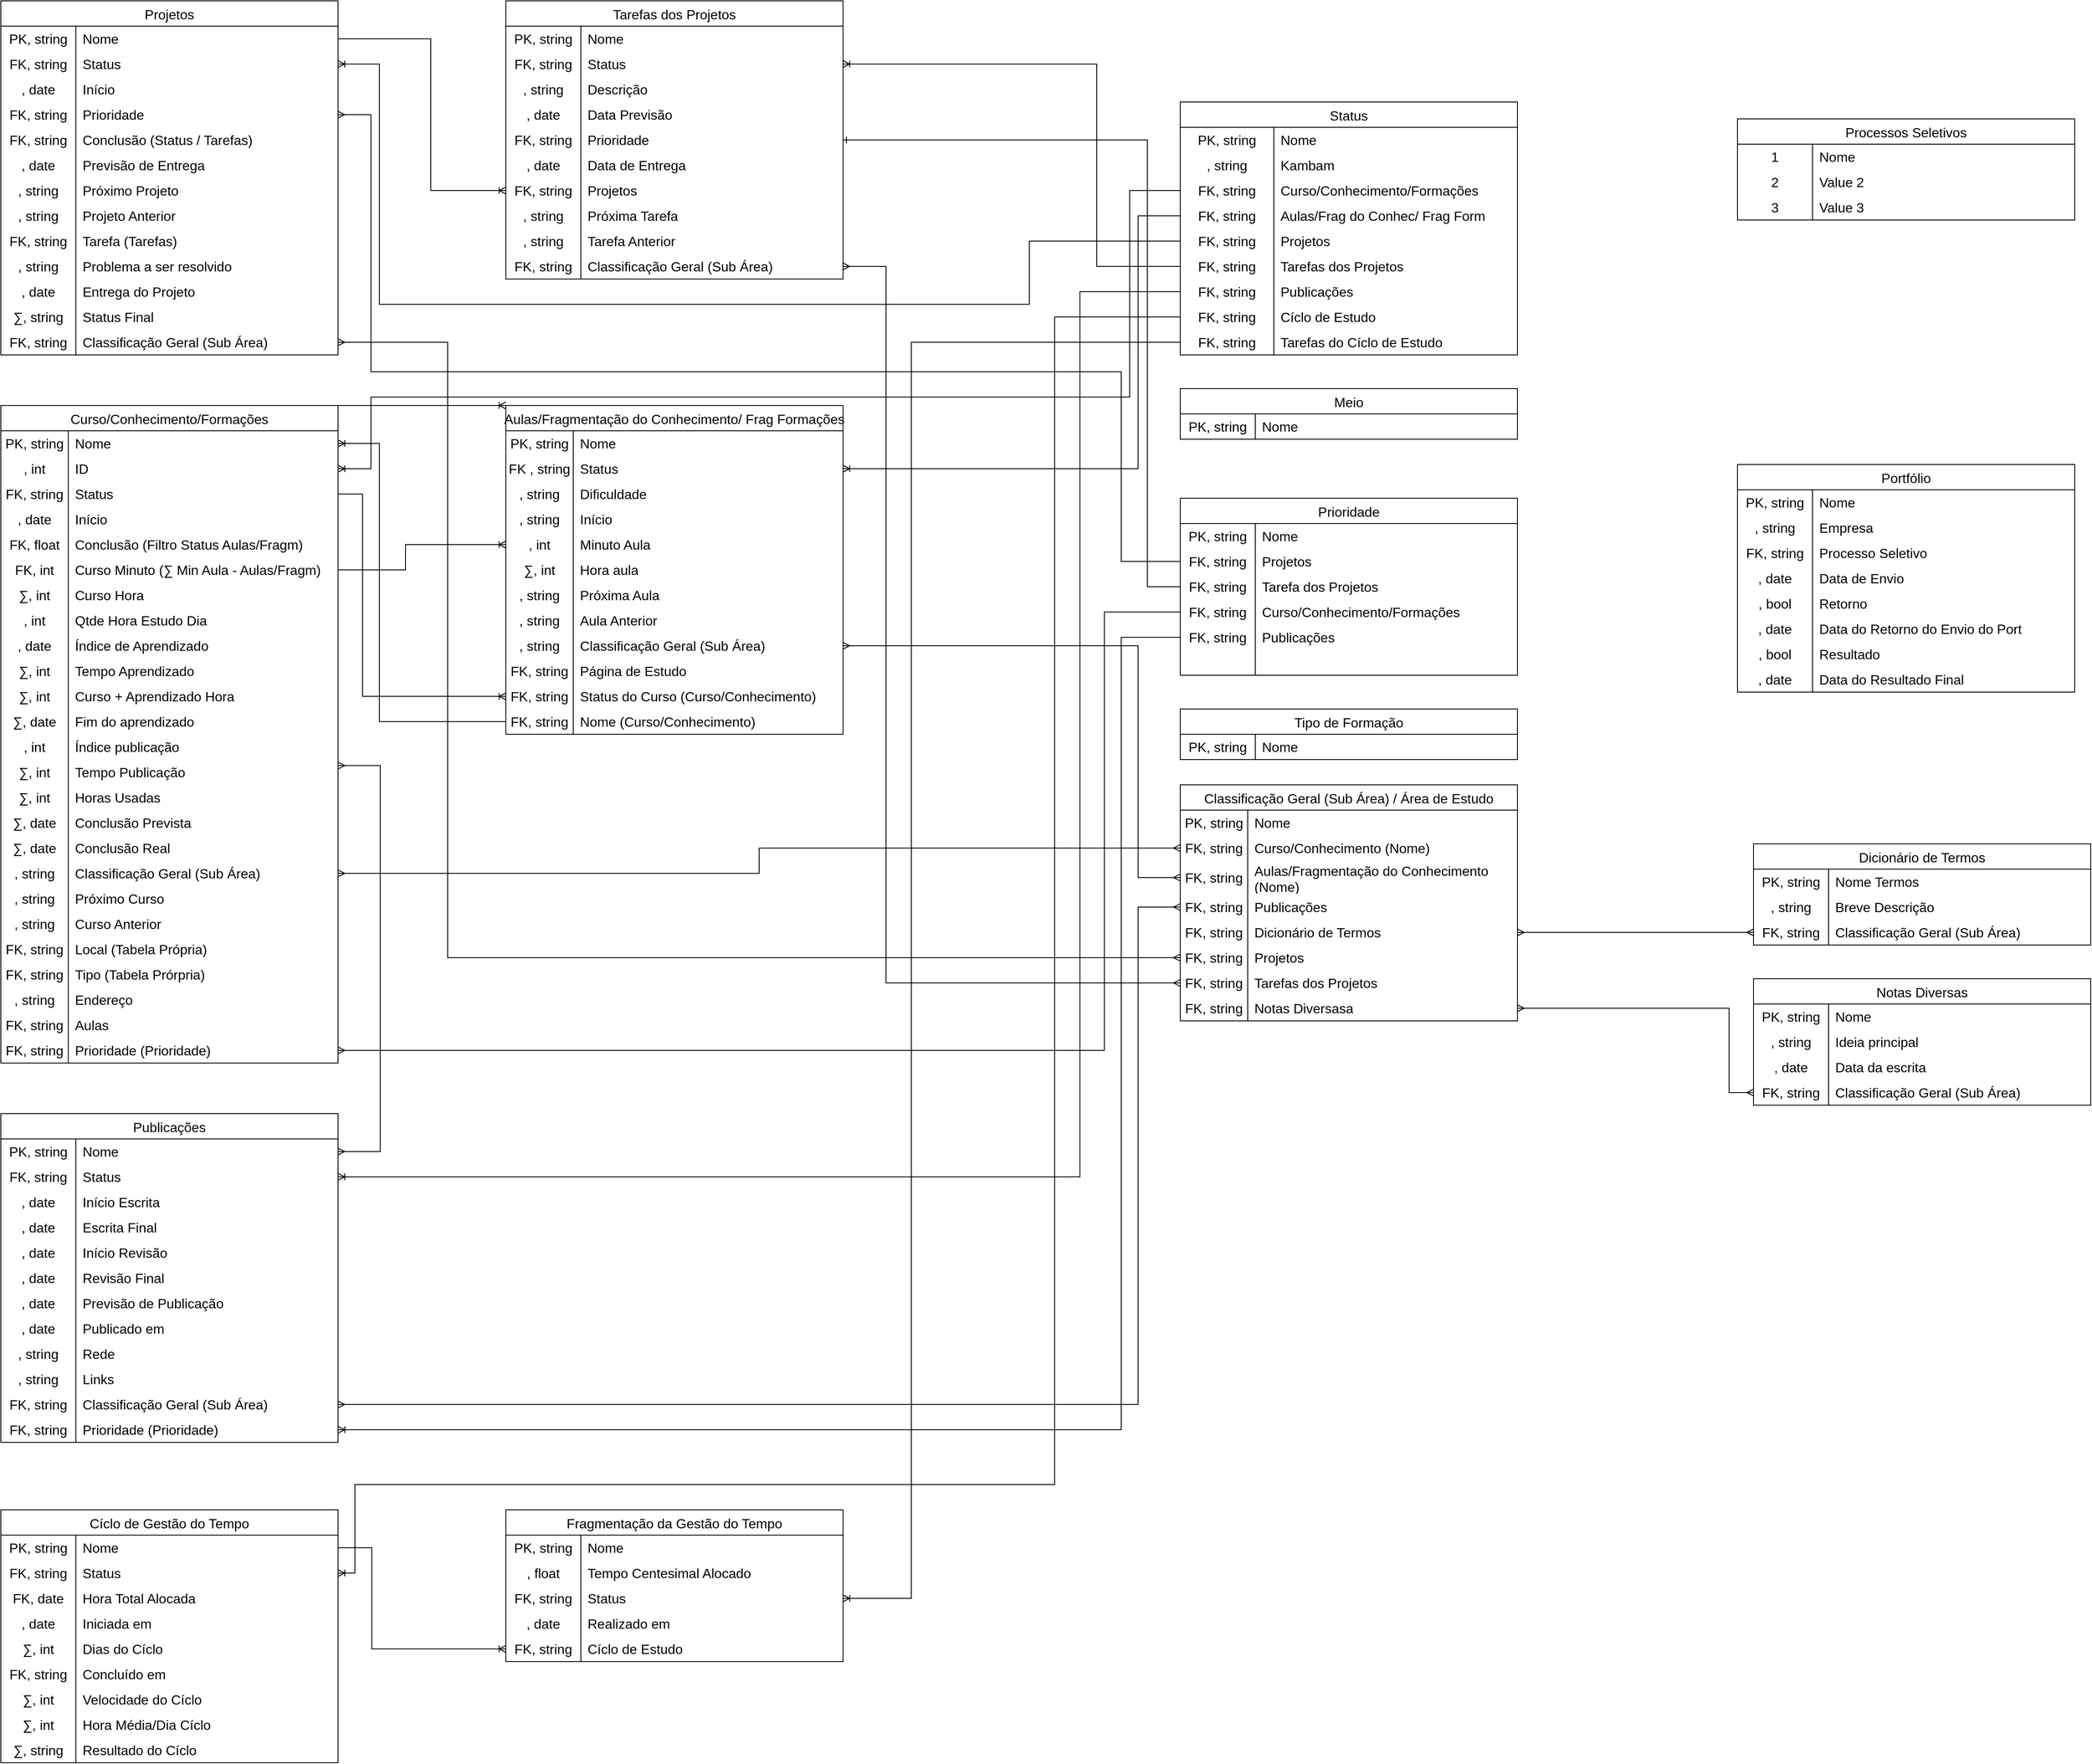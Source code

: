 <mxfile version="22.1.11" type="github">
  <diagram name="Page-1" id="e56a1550-8fbb-45ad-956c-1786394a9013">
    <mxGraphModel dx="1237" dy="600" grid="1" gridSize="10" guides="1" tooltips="1" connect="1" arrows="1" fold="1" page="1" pageScale="1" pageWidth="1100" pageHeight="850" background="none" math="0" shadow="0">
      <root>
        <mxCell id="0" />
        <mxCell id="1" parent="0" />
        <mxCell id="XuhRDX56pQfsWtt-mXjJ-22" value="Curso/Conhecimento/Formações" style="shape=table;startSize=30;container=1;collapsible=0;childLayout=tableLayout;fixedRows=1;rowLines=0;fontStyle=0;strokeColor=default;fontSize=16;labelBackgroundColor=default;" vertex="1" parent="1">
          <mxGeometry x="10" y="490" width="400" height="780" as="geometry" />
        </mxCell>
        <mxCell id="XuhRDX56pQfsWtt-mXjJ-23" value="" style="shape=tableRow;horizontal=0;startSize=0;swimlaneHead=0;swimlaneBody=0;top=0;left=0;bottom=0;right=0;collapsible=0;dropTarget=0;fillColor=none;points=[[0,0.5],[1,0.5]];portConstraint=eastwest;strokeColor=inherit;fontSize=16;" vertex="1" parent="XuhRDX56pQfsWtt-mXjJ-22">
          <mxGeometry y="30" width="400" height="30" as="geometry" />
        </mxCell>
        <mxCell id="XuhRDX56pQfsWtt-mXjJ-24" value="PK, string" style="shape=partialRectangle;html=1;whiteSpace=wrap;connectable=0;fillColor=none;top=0;left=0;bottom=0;right=0;overflow=hidden;pointerEvents=1;strokeColor=inherit;fontSize=16;" vertex="1" parent="XuhRDX56pQfsWtt-mXjJ-23">
          <mxGeometry width="80" height="30" as="geometry">
            <mxRectangle width="80" height="30" as="alternateBounds" />
          </mxGeometry>
        </mxCell>
        <mxCell id="XuhRDX56pQfsWtt-mXjJ-25" value="Nome" style="shape=partialRectangle;html=1;whiteSpace=wrap;connectable=0;fillColor=none;top=0;left=0;bottom=0;right=0;align=left;spacingLeft=6;overflow=hidden;strokeColor=inherit;fontSize=16;" vertex="1" parent="XuhRDX56pQfsWtt-mXjJ-23">
          <mxGeometry x="80" width="320" height="30" as="geometry">
            <mxRectangle width="320" height="30" as="alternateBounds" />
          </mxGeometry>
        </mxCell>
        <mxCell id="XuhRDX56pQfsWtt-mXjJ-26" value="" style="shape=tableRow;horizontal=0;startSize=0;swimlaneHead=0;swimlaneBody=0;top=0;left=0;bottom=0;right=0;collapsible=0;dropTarget=0;fillColor=none;points=[[0,0.5],[1,0.5]];portConstraint=eastwest;strokeColor=inherit;fontSize=16;" vertex="1" parent="XuhRDX56pQfsWtt-mXjJ-22">
          <mxGeometry y="60" width="400" height="30" as="geometry" />
        </mxCell>
        <mxCell id="XuhRDX56pQfsWtt-mXjJ-27" value=", int" style="shape=partialRectangle;html=1;whiteSpace=wrap;connectable=0;fillColor=none;top=0;left=0;bottom=0;right=0;overflow=hidden;strokeColor=inherit;fontSize=16;" vertex="1" parent="XuhRDX56pQfsWtt-mXjJ-26">
          <mxGeometry width="80" height="30" as="geometry">
            <mxRectangle width="80" height="30" as="alternateBounds" />
          </mxGeometry>
        </mxCell>
        <mxCell id="XuhRDX56pQfsWtt-mXjJ-28" value="ID" style="shape=partialRectangle;html=1;whiteSpace=wrap;connectable=0;fillColor=none;top=0;left=0;bottom=0;right=0;align=left;spacingLeft=6;overflow=hidden;strokeColor=inherit;fontSize=16;" vertex="1" parent="XuhRDX56pQfsWtt-mXjJ-26">
          <mxGeometry x="80" width="320" height="30" as="geometry">
            <mxRectangle width="320" height="30" as="alternateBounds" />
          </mxGeometry>
        </mxCell>
        <mxCell id="XuhRDX56pQfsWtt-mXjJ-29" value="" style="shape=tableRow;horizontal=0;startSize=0;swimlaneHead=0;swimlaneBody=0;top=0;left=0;bottom=0;right=0;collapsible=0;dropTarget=0;fillColor=none;points=[[0,0.5],[1,0.5]];portConstraint=eastwest;strokeColor=inherit;fontSize=16;" vertex="1" parent="XuhRDX56pQfsWtt-mXjJ-22">
          <mxGeometry y="90" width="400" height="30" as="geometry" />
        </mxCell>
        <mxCell id="XuhRDX56pQfsWtt-mXjJ-30" value="FK, string" style="shape=partialRectangle;html=1;whiteSpace=wrap;connectable=0;fillColor=none;top=0;left=0;bottom=0;right=0;overflow=hidden;strokeColor=inherit;fontSize=16;" vertex="1" parent="XuhRDX56pQfsWtt-mXjJ-29">
          <mxGeometry width="80" height="30" as="geometry">
            <mxRectangle width="80" height="30" as="alternateBounds" />
          </mxGeometry>
        </mxCell>
        <mxCell id="XuhRDX56pQfsWtt-mXjJ-31" value="Status" style="shape=partialRectangle;html=1;whiteSpace=wrap;connectable=0;fillColor=none;top=0;left=0;bottom=0;right=0;align=left;spacingLeft=6;overflow=hidden;strokeColor=inherit;fontSize=16;" vertex="1" parent="XuhRDX56pQfsWtt-mXjJ-29">
          <mxGeometry x="80" width="320" height="30" as="geometry">
            <mxRectangle width="320" height="30" as="alternateBounds" />
          </mxGeometry>
        </mxCell>
        <mxCell id="XuhRDX56pQfsWtt-mXjJ-32" value="" style="shape=tableRow;horizontal=0;startSize=0;swimlaneHead=0;swimlaneBody=0;top=0;left=0;bottom=0;right=0;collapsible=0;dropTarget=0;fillColor=none;points=[[0,0.5],[1,0.5]];portConstraint=eastwest;strokeColor=inherit;fontSize=16;" vertex="1" parent="XuhRDX56pQfsWtt-mXjJ-22">
          <mxGeometry y="120" width="400" height="30" as="geometry" />
        </mxCell>
        <mxCell id="XuhRDX56pQfsWtt-mXjJ-33" value=", date" style="shape=partialRectangle;html=1;whiteSpace=wrap;connectable=0;fillColor=none;top=0;left=0;bottom=0;right=0;overflow=hidden;strokeColor=inherit;fontSize=16;" vertex="1" parent="XuhRDX56pQfsWtt-mXjJ-32">
          <mxGeometry width="80" height="30" as="geometry">
            <mxRectangle width="80" height="30" as="alternateBounds" />
          </mxGeometry>
        </mxCell>
        <mxCell id="XuhRDX56pQfsWtt-mXjJ-34" value="Início" style="shape=partialRectangle;html=1;whiteSpace=wrap;connectable=0;fillColor=none;top=0;left=0;bottom=0;right=0;align=left;spacingLeft=6;overflow=hidden;strokeColor=inherit;fontSize=16;" vertex="1" parent="XuhRDX56pQfsWtt-mXjJ-32">
          <mxGeometry x="80" width="320" height="30" as="geometry">
            <mxRectangle width="320" height="30" as="alternateBounds" />
          </mxGeometry>
        </mxCell>
        <mxCell id="XuhRDX56pQfsWtt-mXjJ-38" value="" style="shape=tableRow;horizontal=0;startSize=0;swimlaneHead=0;swimlaneBody=0;top=0;left=0;bottom=0;right=0;collapsible=0;dropTarget=0;fillColor=none;points=[[0,0.5],[1,0.5]];portConstraint=eastwest;strokeColor=inherit;fontSize=16;" vertex="1" parent="XuhRDX56pQfsWtt-mXjJ-22">
          <mxGeometry y="150" width="400" height="30" as="geometry" />
        </mxCell>
        <mxCell id="XuhRDX56pQfsWtt-mXjJ-39" value="FK, float" style="shape=partialRectangle;html=1;whiteSpace=wrap;connectable=0;fillColor=none;top=0;left=0;bottom=0;right=0;overflow=hidden;strokeColor=inherit;fontSize=16;" vertex="1" parent="XuhRDX56pQfsWtt-mXjJ-38">
          <mxGeometry width="80" height="30" as="geometry">
            <mxRectangle width="80" height="30" as="alternateBounds" />
          </mxGeometry>
        </mxCell>
        <mxCell id="XuhRDX56pQfsWtt-mXjJ-40" value="Conclusão (Filtro Status Aulas/Fragm)" style="shape=partialRectangle;html=1;whiteSpace=wrap;connectable=0;fillColor=none;top=0;left=0;bottom=0;right=0;align=left;spacingLeft=6;overflow=hidden;strokeColor=inherit;fontSize=16;" vertex="1" parent="XuhRDX56pQfsWtt-mXjJ-38">
          <mxGeometry x="80" width="320" height="30" as="geometry">
            <mxRectangle width="320" height="30" as="alternateBounds" />
          </mxGeometry>
        </mxCell>
        <mxCell id="XuhRDX56pQfsWtt-mXjJ-44" value="" style="shape=tableRow;horizontal=0;startSize=0;swimlaneHead=0;swimlaneBody=0;top=0;left=0;bottom=0;right=0;collapsible=0;dropTarget=0;fillColor=none;points=[[0,0.5],[1,0.5]];portConstraint=eastwest;strokeColor=inherit;fontSize=16;" vertex="1" parent="XuhRDX56pQfsWtt-mXjJ-22">
          <mxGeometry y="180" width="400" height="30" as="geometry" />
        </mxCell>
        <mxCell id="XuhRDX56pQfsWtt-mXjJ-45" value="FK, int" style="shape=partialRectangle;html=1;whiteSpace=wrap;connectable=0;fillColor=none;top=0;left=0;bottom=0;right=0;overflow=hidden;strokeColor=inherit;fontSize=16;" vertex="1" parent="XuhRDX56pQfsWtt-mXjJ-44">
          <mxGeometry width="80" height="30" as="geometry">
            <mxRectangle width="80" height="30" as="alternateBounds" />
          </mxGeometry>
        </mxCell>
        <mxCell id="XuhRDX56pQfsWtt-mXjJ-46" value="Curso Minuto (∑ Min Aula - Aulas/Fragm)" style="shape=partialRectangle;html=1;whiteSpace=wrap;connectable=0;fillColor=none;top=0;left=0;bottom=0;right=0;align=left;spacingLeft=6;overflow=hidden;strokeColor=inherit;fontSize=16;" vertex="1" parent="XuhRDX56pQfsWtt-mXjJ-44">
          <mxGeometry x="80" width="320" height="30" as="geometry">
            <mxRectangle width="320" height="30" as="alternateBounds" />
          </mxGeometry>
        </mxCell>
        <mxCell id="XuhRDX56pQfsWtt-mXjJ-41" value="" style="shape=tableRow;horizontal=0;startSize=0;swimlaneHead=0;swimlaneBody=0;top=0;left=0;bottom=0;right=0;collapsible=0;dropTarget=0;fillColor=none;points=[[0,0.5],[1,0.5]];portConstraint=eastwest;strokeColor=inherit;fontSize=16;" vertex="1" parent="XuhRDX56pQfsWtt-mXjJ-22">
          <mxGeometry y="210" width="400" height="30" as="geometry" />
        </mxCell>
        <mxCell id="XuhRDX56pQfsWtt-mXjJ-42" value="∑, int" style="shape=partialRectangle;html=1;whiteSpace=wrap;connectable=0;fillColor=none;top=0;left=0;bottom=0;right=0;overflow=hidden;strokeColor=inherit;fontSize=16;" vertex="1" parent="XuhRDX56pQfsWtt-mXjJ-41">
          <mxGeometry width="80" height="30" as="geometry">
            <mxRectangle width="80" height="30" as="alternateBounds" />
          </mxGeometry>
        </mxCell>
        <mxCell id="XuhRDX56pQfsWtt-mXjJ-43" value="Curso Hora" style="shape=partialRectangle;html=1;whiteSpace=wrap;connectable=0;fillColor=none;top=0;left=0;bottom=0;right=0;align=left;spacingLeft=6;overflow=hidden;strokeColor=inherit;fontSize=16;" vertex="1" parent="XuhRDX56pQfsWtt-mXjJ-41">
          <mxGeometry x="80" width="320" height="30" as="geometry">
            <mxRectangle width="320" height="30" as="alternateBounds" />
          </mxGeometry>
        </mxCell>
        <mxCell id="XuhRDX56pQfsWtt-mXjJ-69" value="" style="shape=tableRow;horizontal=0;startSize=0;swimlaneHead=0;swimlaneBody=0;top=0;left=0;bottom=0;right=0;collapsible=0;dropTarget=0;fillColor=none;points=[[0,0.5],[1,0.5]];portConstraint=eastwest;strokeColor=inherit;fontSize=16;" vertex="1" parent="XuhRDX56pQfsWtt-mXjJ-22">
          <mxGeometry y="240" width="400" height="30" as="geometry" />
        </mxCell>
        <mxCell id="XuhRDX56pQfsWtt-mXjJ-70" value=", int" style="shape=partialRectangle;html=1;whiteSpace=wrap;connectable=0;fillColor=none;top=0;left=0;bottom=0;right=0;overflow=hidden;strokeColor=inherit;fontSize=16;" vertex="1" parent="XuhRDX56pQfsWtt-mXjJ-69">
          <mxGeometry width="80" height="30" as="geometry">
            <mxRectangle width="80" height="30" as="alternateBounds" />
          </mxGeometry>
        </mxCell>
        <mxCell id="XuhRDX56pQfsWtt-mXjJ-71" value="Qtde Hora Estudo Dia" style="shape=partialRectangle;html=1;whiteSpace=wrap;connectable=0;fillColor=none;top=0;left=0;bottom=0;right=0;align=left;spacingLeft=6;overflow=hidden;strokeColor=inherit;fontSize=16;" vertex="1" parent="XuhRDX56pQfsWtt-mXjJ-69">
          <mxGeometry x="80" width="320" height="30" as="geometry">
            <mxRectangle width="320" height="30" as="alternateBounds" />
          </mxGeometry>
        </mxCell>
        <mxCell id="XuhRDX56pQfsWtt-mXjJ-66" value="" style="shape=tableRow;horizontal=0;startSize=0;swimlaneHead=0;swimlaneBody=0;top=0;left=0;bottom=0;right=0;collapsible=0;dropTarget=0;fillColor=none;points=[[0,0.5],[1,0.5]];portConstraint=eastwest;strokeColor=inherit;fontSize=16;" vertex="1" parent="XuhRDX56pQfsWtt-mXjJ-22">
          <mxGeometry y="270" width="400" height="30" as="geometry" />
        </mxCell>
        <mxCell id="XuhRDX56pQfsWtt-mXjJ-67" value=", date" style="shape=partialRectangle;html=1;whiteSpace=wrap;connectable=0;fillColor=none;top=0;left=0;bottom=0;right=0;overflow=hidden;strokeColor=inherit;fontSize=16;" vertex="1" parent="XuhRDX56pQfsWtt-mXjJ-66">
          <mxGeometry width="80" height="30" as="geometry">
            <mxRectangle width="80" height="30" as="alternateBounds" />
          </mxGeometry>
        </mxCell>
        <mxCell id="XuhRDX56pQfsWtt-mXjJ-68" value="Índice de Aprendizado" style="shape=partialRectangle;html=1;whiteSpace=wrap;connectable=0;fillColor=none;top=0;left=0;bottom=0;right=0;align=left;spacingLeft=6;overflow=hidden;strokeColor=inherit;fontSize=16;" vertex="1" parent="XuhRDX56pQfsWtt-mXjJ-66">
          <mxGeometry x="80" width="320" height="30" as="geometry">
            <mxRectangle width="320" height="30" as="alternateBounds" />
          </mxGeometry>
        </mxCell>
        <mxCell id="XuhRDX56pQfsWtt-mXjJ-63" value="" style="shape=tableRow;horizontal=0;startSize=0;swimlaneHead=0;swimlaneBody=0;top=0;left=0;bottom=0;right=0;collapsible=0;dropTarget=0;fillColor=none;points=[[0,0.5],[1,0.5]];portConstraint=eastwest;strokeColor=inherit;fontSize=16;" vertex="1" parent="XuhRDX56pQfsWtt-mXjJ-22">
          <mxGeometry y="300" width="400" height="30" as="geometry" />
        </mxCell>
        <mxCell id="XuhRDX56pQfsWtt-mXjJ-64" value="∑, int" style="shape=partialRectangle;html=1;whiteSpace=wrap;connectable=0;fillColor=none;top=0;left=0;bottom=0;right=0;overflow=hidden;strokeColor=inherit;fontSize=16;" vertex="1" parent="XuhRDX56pQfsWtt-mXjJ-63">
          <mxGeometry width="80" height="30" as="geometry">
            <mxRectangle width="80" height="30" as="alternateBounds" />
          </mxGeometry>
        </mxCell>
        <mxCell id="XuhRDX56pQfsWtt-mXjJ-65" value="Tempo Aprendizado" style="shape=partialRectangle;html=1;whiteSpace=wrap;connectable=0;fillColor=none;top=0;left=0;bottom=0;right=0;align=left;spacingLeft=6;overflow=hidden;strokeColor=inherit;fontSize=16;" vertex="1" parent="XuhRDX56pQfsWtt-mXjJ-63">
          <mxGeometry x="80" width="320" height="30" as="geometry">
            <mxRectangle width="320" height="30" as="alternateBounds" />
          </mxGeometry>
        </mxCell>
        <mxCell id="XuhRDX56pQfsWtt-mXjJ-60" value="" style="shape=tableRow;horizontal=0;startSize=0;swimlaneHead=0;swimlaneBody=0;top=0;left=0;bottom=0;right=0;collapsible=0;dropTarget=0;fillColor=none;points=[[0,0.5],[1,0.5]];portConstraint=eastwest;strokeColor=inherit;fontSize=16;" vertex="1" parent="XuhRDX56pQfsWtt-mXjJ-22">
          <mxGeometry y="330" width="400" height="30" as="geometry" />
        </mxCell>
        <mxCell id="XuhRDX56pQfsWtt-mXjJ-61" value="∑, int" style="shape=partialRectangle;html=1;whiteSpace=wrap;connectable=0;fillColor=none;top=0;left=0;bottom=0;right=0;overflow=hidden;strokeColor=inherit;fontSize=16;" vertex="1" parent="XuhRDX56pQfsWtt-mXjJ-60">
          <mxGeometry width="80" height="30" as="geometry">
            <mxRectangle width="80" height="30" as="alternateBounds" />
          </mxGeometry>
        </mxCell>
        <mxCell id="XuhRDX56pQfsWtt-mXjJ-62" value="Curso + Aprendizado Hora" style="shape=partialRectangle;html=1;whiteSpace=wrap;connectable=0;fillColor=none;top=0;left=0;bottom=0;right=0;align=left;spacingLeft=6;overflow=hidden;strokeColor=inherit;fontSize=16;" vertex="1" parent="XuhRDX56pQfsWtt-mXjJ-60">
          <mxGeometry x="80" width="320" height="30" as="geometry">
            <mxRectangle width="320" height="30" as="alternateBounds" />
          </mxGeometry>
        </mxCell>
        <mxCell id="XuhRDX56pQfsWtt-mXjJ-57" value="" style="shape=tableRow;horizontal=0;startSize=0;swimlaneHead=0;swimlaneBody=0;top=0;left=0;bottom=0;right=0;collapsible=0;dropTarget=0;fillColor=none;points=[[0,0.5],[1,0.5]];portConstraint=eastwest;strokeColor=inherit;fontSize=16;" vertex="1" parent="XuhRDX56pQfsWtt-mXjJ-22">
          <mxGeometry y="360" width="400" height="30" as="geometry" />
        </mxCell>
        <mxCell id="XuhRDX56pQfsWtt-mXjJ-58" value="∑, date" style="shape=partialRectangle;html=1;whiteSpace=wrap;connectable=0;fillColor=none;top=0;left=0;bottom=0;right=0;overflow=hidden;strokeColor=inherit;fontSize=16;" vertex="1" parent="XuhRDX56pQfsWtt-mXjJ-57">
          <mxGeometry width="80" height="30" as="geometry">
            <mxRectangle width="80" height="30" as="alternateBounds" />
          </mxGeometry>
        </mxCell>
        <mxCell id="XuhRDX56pQfsWtt-mXjJ-59" value="Fim do aprendizado" style="shape=partialRectangle;html=1;whiteSpace=wrap;connectable=0;fillColor=none;top=0;left=0;bottom=0;right=0;align=left;spacingLeft=6;overflow=hidden;strokeColor=inherit;fontSize=16;" vertex="1" parent="XuhRDX56pQfsWtt-mXjJ-57">
          <mxGeometry x="80" width="320" height="30" as="geometry">
            <mxRectangle width="320" height="30" as="alternateBounds" />
          </mxGeometry>
        </mxCell>
        <mxCell id="XuhRDX56pQfsWtt-mXjJ-54" value="" style="shape=tableRow;horizontal=0;startSize=0;swimlaneHead=0;swimlaneBody=0;top=0;left=0;bottom=0;right=0;collapsible=0;dropTarget=0;fillColor=none;points=[[0,0.5],[1,0.5]];portConstraint=eastwest;strokeColor=inherit;fontSize=16;" vertex="1" parent="XuhRDX56pQfsWtt-mXjJ-22">
          <mxGeometry y="390" width="400" height="30" as="geometry" />
        </mxCell>
        <mxCell id="XuhRDX56pQfsWtt-mXjJ-55" value=", int" style="shape=partialRectangle;html=1;whiteSpace=wrap;connectable=0;fillColor=none;top=0;left=0;bottom=0;right=0;overflow=hidden;strokeColor=inherit;fontSize=16;" vertex="1" parent="XuhRDX56pQfsWtt-mXjJ-54">
          <mxGeometry width="80" height="30" as="geometry">
            <mxRectangle width="80" height="30" as="alternateBounds" />
          </mxGeometry>
        </mxCell>
        <mxCell id="XuhRDX56pQfsWtt-mXjJ-56" value="Índice publicação" style="shape=partialRectangle;html=1;whiteSpace=wrap;connectable=0;fillColor=none;top=0;left=0;bottom=0;right=0;align=left;spacingLeft=6;overflow=hidden;strokeColor=inherit;fontSize=16;" vertex="1" parent="XuhRDX56pQfsWtt-mXjJ-54">
          <mxGeometry x="80" width="320" height="30" as="geometry">
            <mxRectangle width="320" height="30" as="alternateBounds" />
          </mxGeometry>
        </mxCell>
        <mxCell id="XuhRDX56pQfsWtt-mXjJ-691" value="" style="shape=tableRow;horizontal=0;startSize=0;swimlaneHead=0;swimlaneBody=0;top=0;left=0;bottom=0;right=0;collapsible=0;dropTarget=0;fillColor=none;points=[[0,0.5],[1,0.5]];portConstraint=eastwest;strokeColor=inherit;fontSize=16;" vertex="1" parent="XuhRDX56pQfsWtt-mXjJ-22">
          <mxGeometry y="420" width="400" height="30" as="geometry" />
        </mxCell>
        <mxCell id="XuhRDX56pQfsWtt-mXjJ-692" value="∑, int" style="shape=partialRectangle;html=1;whiteSpace=wrap;connectable=0;fillColor=none;top=0;left=0;bottom=0;right=0;overflow=hidden;strokeColor=inherit;fontSize=16;" vertex="1" parent="XuhRDX56pQfsWtt-mXjJ-691">
          <mxGeometry width="80" height="30" as="geometry">
            <mxRectangle width="80" height="30" as="alternateBounds" />
          </mxGeometry>
        </mxCell>
        <mxCell id="XuhRDX56pQfsWtt-mXjJ-693" value="Tempo Publicação" style="shape=partialRectangle;html=1;whiteSpace=wrap;connectable=0;fillColor=none;top=0;left=0;bottom=0;right=0;align=left;spacingLeft=6;overflow=hidden;strokeColor=inherit;fontSize=16;" vertex="1" parent="XuhRDX56pQfsWtt-mXjJ-691">
          <mxGeometry x="80" width="320" height="30" as="geometry">
            <mxRectangle width="320" height="30" as="alternateBounds" />
          </mxGeometry>
        </mxCell>
        <mxCell id="XuhRDX56pQfsWtt-mXjJ-51" value="" style="shape=tableRow;horizontal=0;startSize=0;swimlaneHead=0;swimlaneBody=0;top=0;left=0;bottom=0;right=0;collapsible=0;dropTarget=0;fillColor=none;points=[[0,0.5],[1,0.5]];portConstraint=eastwest;strokeColor=inherit;fontSize=16;" vertex="1" parent="XuhRDX56pQfsWtt-mXjJ-22">
          <mxGeometry y="450" width="400" height="30" as="geometry" />
        </mxCell>
        <mxCell id="XuhRDX56pQfsWtt-mXjJ-52" value="∑, int" style="shape=partialRectangle;html=1;whiteSpace=wrap;connectable=0;fillColor=none;top=0;left=0;bottom=0;right=0;overflow=hidden;strokeColor=inherit;fontSize=16;" vertex="1" parent="XuhRDX56pQfsWtt-mXjJ-51">
          <mxGeometry width="80" height="30" as="geometry">
            <mxRectangle width="80" height="30" as="alternateBounds" />
          </mxGeometry>
        </mxCell>
        <mxCell id="XuhRDX56pQfsWtt-mXjJ-53" value="Horas Usadas" style="shape=partialRectangle;html=1;whiteSpace=wrap;connectable=0;fillColor=none;top=0;left=0;bottom=0;right=0;align=left;spacingLeft=6;overflow=hidden;strokeColor=inherit;fontSize=16;" vertex="1" parent="XuhRDX56pQfsWtt-mXjJ-51">
          <mxGeometry x="80" width="320" height="30" as="geometry">
            <mxRectangle width="320" height="30" as="alternateBounds" />
          </mxGeometry>
        </mxCell>
        <mxCell id="XuhRDX56pQfsWtt-mXjJ-102" value="" style="shape=tableRow;horizontal=0;startSize=0;swimlaneHead=0;swimlaneBody=0;top=0;left=0;bottom=0;right=0;collapsible=0;dropTarget=0;fillColor=none;points=[[0,0.5],[1,0.5]];portConstraint=eastwest;strokeColor=inherit;fontSize=16;" vertex="1" parent="XuhRDX56pQfsWtt-mXjJ-22">
          <mxGeometry y="480" width="400" height="30" as="geometry" />
        </mxCell>
        <mxCell id="XuhRDX56pQfsWtt-mXjJ-103" value="∑, date" style="shape=partialRectangle;html=1;whiteSpace=wrap;connectable=0;fillColor=none;top=0;left=0;bottom=0;right=0;overflow=hidden;strokeColor=inherit;fontSize=16;" vertex="1" parent="XuhRDX56pQfsWtt-mXjJ-102">
          <mxGeometry width="80" height="30" as="geometry">
            <mxRectangle width="80" height="30" as="alternateBounds" />
          </mxGeometry>
        </mxCell>
        <mxCell id="XuhRDX56pQfsWtt-mXjJ-104" value="Conclusão Prevista" style="shape=partialRectangle;html=1;whiteSpace=wrap;connectable=0;fillColor=none;top=0;left=0;bottom=0;right=0;align=left;spacingLeft=6;overflow=hidden;strokeColor=inherit;fontSize=16;" vertex="1" parent="XuhRDX56pQfsWtt-mXjJ-102">
          <mxGeometry x="80" width="320" height="30" as="geometry">
            <mxRectangle width="320" height="30" as="alternateBounds" />
          </mxGeometry>
        </mxCell>
        <mxCell id="XuhRDX56pQfsWtt-mXjJ-99" value="" style="shape=tableRow;horizontal=0;startSize=0;swimlaneHead=0;swimlaneBody=0;top=0;left=0;bottom=0;right=0;collapsible=0;dropTarget=0;fillColor=none;points=[[0,0.5],[1,0.5]];portConstraint=eastwest;strokeColor=inherit;fontSize=16;" vertex="1" parent="XuhRDX56pQfsWtt-mXjJ-22">
          <mxGeometry y="510" width="400" height="30" as="geometry" />
        </mxCell>
        <mxCell id="XuhRDX56pQfsWtt-mXjJ-100" value="∑, date" style="shape=partialRectangle;html=1;whiteSpace=wrap;connectable=0;fillColor=none;top=0;left=0;bottom=0;right=0;overflow=hidden;strokeColor=inherit;fontSize=16;" vertex="1" parent="XuhRDX56pQfsWtt-mXjJ-99">
          <mxGeometry width="80" height="30" as="geometry">
            <mxRectangle width="80" height="30" as="alternateBounds" />
          </mxGeometry>
        </mxCell>
        <mxCell id="XuhRDX56pQfsWtt-mXjJ-101" value="Conclusão Real" style="shape=partialRectangle;html=1;whiteSpace=wrap;connectable=0;fillColor=none;top=0;left=0;bottom=0;right=0;align=left;spacingLeft=6;overflow=hidden;strokeColor=inherit;fontSize=16;" vertex="1" parent="XuhRDX56pQfsWtt-mXjJ-99">
          <mxGeometry x="80" width="320" height="30" as="geometry">
            <mxRectangle width="320" height="30" as="alternateBounds" />
          </mxGeometry>
        </mxCell>
        <mxCell id="XuhRDX56pQfsWtt-mXjJ-96" value="" style="shape=tableRow;horizontal=0;startSize=0;swimlaneHead=0;swimlaneBody=0;top=0;left=0;bottom=0;right=0;collapsible=0;dropTarget=0;fillColor=none;points=[[0,0.5],[1,0.5]];portConstraint=eastwest;strokeColor=inherit;fontSize=16;" vertex="1" parent="XuhRDX56pQfsWtt-mXjJ-22">
          <mxGeometry y="540" width="400" height="30" as="geometry" />
        </mxCell>
        <mxCell id="XuhRDX56pQfsWtt-mXjJ-97" value=", string" style="shape=partialRectangle;html=1;whiteSpace=wrap;connectable=0;fillColor=none;top=0;left=0;bottom=0;right=0;overflow=hidden;strokeColor=inherit;fontSize=16;" vertex="1" parent="XuhRDX56pQfsWtt-mXjJ-96">
          <mxGeometry width="80" height="30" as="geometry">
            <mxRectangle width="80" height="30" as="alternateBounds" />
          </mxGeometry>
        </mxCell>
        <mxCell id="XuhRDX56pQfsWtt-mXjJ-98" value="Classificação Geral (Sub Área)" style="shape=partialRectangle;html=1;whiteSpace=wrap;connectable=0;fillColor=none;top=0;left=0;bottom=0;right=0;align=left;spacingLeft=6;overflow=hidden;strokeColor=inherit;fontSize=16;" vertex="1" parent="XuhRDX56pQfsWtt-mXjJ-96">
          <mxGeometry x="80" width="320" height="30" as="geometry">
            <mxRectangle width="320" height="30" as="alternateBounds" />
          </mxGeometry>
        </mxCell>
        <mxCell id="XuhRDX56pQfsWtt-mXjJ-93" value="" style="shape=tableRow;horizontal=0;startSize=0;swimlaneHead=0;swimlaneBody=0;top=0;left=0;bottom=0;right=0;collapsible=0;dropTarget=0;fillColor=none;points=[[0,0.5],[1,0.5]];portConstraint=eastwest;strokeColor=inherit;fontSize=16;" vertex="1" parent="XuhRDX56pQfsWtt-mXjJ-22">
          <mxGeometry y="570" width="400" height="30" as="geometry" />
        </mxCell>
        <mxCell id="XuhRDX56pQfsWtt-mXjJ-94" value=", string" style="shape=partialRectangle;html=1;whiteSpace=wrap;connectable=0;fillColor=none;top=0;left=0;bottom=0;right=0;overflow=hidden;strokeColor=inherit;fontSize=16;" vertex="1" parent="XuhRDX56pQfsWtt-mXjJ-93">
          <mxGeometry width="80" height="30" as="geometry">
            <mxRectangle width="80" height="30" as="alternateBounds" />
          </mxGeometry>
        </mxCell>
        <mxCell id="XuhRDX56pQfsWtt-mXjJ-95" value="Próximo Curso" style="shape=partialRectangle;html=1;whiteSpace=wrap;connectable=0;fillColor=none;top=0;left=0;bottom=0;right=0;align=left;spacingLeft=6;overflow=hidden;strokeColor=inherit;fontSize=16;" vertex="1" parent="XuhRDX56pQfsWtt-mXjJ-93">
          <mxGeometry x="80" width="320" height="30" as="geometry">
            <mxRectangle width="320" height="30" as="alternateBounds" />
          </mxGeometry>
        </mxCell>
        <mxCell id="XuhRDX56pQfsWtt-mXjJ-90" value="" style="shape=tableRow;horizontal=0;startSize=0;swimlaneHead=0;swimlaneBody=0;top=0;left=0;bottom=0;right=0;collapsible=0;dropTarget=0;fillColor=none;points=[[0,0.5],[1,0.5]];portConstraint=eastwest;strokeColor=inherit;fontSize=16;" vertex="1" parent="XuhRDX56pQfsWtt-mXjJ-22">
          <mxGeometry y="600" width="400" height="30" as="geometry" />
        </mxCell>
        <mxCell id="XuhRDX56pQfsWtt-mXjJ-91" value=", string" style="shape=partialRectangle;html=1;whiteSpace=wrap;connectable=0;fillColor=none;top=0;left=0;bottom=0;right=0;overflow=hidden;strokeColor=inherit;fontSize=16;" vertex="1" parent="XuhRDX56pQfsWtt-mXjJ-90">
          <mxGeometry width="80" height="30" as="geometry">
            <mxRectangle width="80" height="30" as="alternateBounds" />
          </mxGeometry>
        </mxCell>
        <mxCell id="XuhRDX56pQfsWtt-mXjJ-92" value="Curso Anterior" style="shape=partialRectangle;html=1;whiteSpace=wrap;connectable=0;fillColor=none;top=0;left=0;bottom=0;right=0;align=left;spacingLeft=6;overflow=hidden;strokeColor=inherit;fontSize=16;" vertex="1" parent="XuhRDX56pQfsWtt-mXjJ-90">
          <mxGeometry x="80" width="320" height="30" as="geometry">
            <mxRectangle width="320" height="30" as="alternateBounds" />
          </mxGeometry>
        </mxCell>
        <mxCell id="XuhRDX56pQfsWtt-mXjJ-87" value="" style="shape=tableRow;horizontal=0;startSize=0;swimlaneHead=0;swimlaneBody=0;top=0;left=0;bottom=0;right=0;collapsible=0;dropTarget=0;fillColor=none;points=[[0,0.5],[1,0.5]];portConstraint=eastwest;strokeColor=inherit;fontSize=16;" vertex="1" parent="XuhRDX56pQfsWtt-mXjJ-22">
          <mxGeometry y="630" width="400" height="30" as="geometry" />
        </mxCell>
        <mxCell id="XuhRDX56pQfsWtt-mXjJ-88" value="FK, string" style="shape=partialRectangle;html=1;whiteSpace=wrap;connectable=0;fillColor=none;top=0;left=0;bottom=0;right=0;overflow=hidden;strokeColor=inherit;fontSize=16;" vertex="1" parent="XuhRDX56pQfsWtt-mXjJ-87">
          <mxGeometry width="80" height="30" as="geometry">
            <mxRectangle width="80" height="30" as="alternateBounds" />
          </mxGeometry>
        </mxCell>
        <mxCell id="XuhRDX56pQfsWtt-mXjJ-89" value="Local (Tabela Própria)" style="shape=partialRectangle;html=1;whiteSpace=wrap;connectable=0;fillColor=none;top=0;left=0;bottom=0;right=0;align=left;spacingLeft=6;overflow=hidden;strokeColor=inherit;fontSize=16;" vertex="1" parent="XuhRDX56pQfsWtt-mXjJ-87">
          <mxGeometry x="80" width="320" height="30" as="geometry">
            <mxRectangle width="320" height="30" as="alternateBounds" />
          </mxGeometry>
        </mxCell>
        <mxCell id="XuhRDX56pQfsWtt-mXjJ-84" value="" style="shape=tableRow;horizontal=0;startSize=0;swimlaneHead=0;swimlaneBody=0;top=0;left=0;bottom=0;right=0;collapsible=0;dropTarget=0;fillColor=none;points=[[0,0.5],[1,0.5]];portConstraint=eastwest;strokeColor=inherit;fontSize=16;" vertex="1" parent="XuhRDX56pQfsWtt-mXjJ-22">
          <mxGeometry y="660" width="400" height="30" as="geometry" />
        </mxCell>
        <mxCell id="XuhRDX56pQfsWtt-mXjJ-85" value="FK, string" style="shape=partialRectangle;html=1;whiteSpace=wrap;connectable=0;fillColor=none;top=0;left=0;bottom=0;right=0;overflow=hidden;strokeColor=inherit;fontSize=16;" vertex="1" parent="XuhRDX56pQfsWtt-mXjJ-84">
          <mxGeometry width="80" height="30" as="geometry">
            <mxRectangle width="80" height="30" as="alternateBounds" />
          </mxGeometry>
        </mxCell>
        <mxCell id="XuhRDX56pQfsWtt-mXjJ-86" value="Tipo (Tabela Prórpria)" style="shape=partialRectangle;html=1;whiteSpace=wrap;connectable=0;fillColor=none;top=0;left=0;bottom=0;right=0;align=left;spacingLeft=6;overflow=hidden;strokeColor=inherit;fontSize=16;" vertex="1" parent="XuhRDX56pQfsWtt-mXjJ-84">
          <mxGeometry x="80" width="320" height="30" as="geometry">
            <mxRectangle width="320" height="30" as="alternateBounds" />
          </mxGeometry>
        </mxCell>
        <mxCell id="XuhRDX56pQfsWtt-mXjJ-81" value="" style="shape=tableRow;horizontal=0;startSize=0;swimlaneHead=0;swimlaneBody=0;top=0;left=0;bottom=0;right=0;collapsible=0;dropTarget=0;fillColor=none;points=[[0,0.5],[1,0.5]];portConstraint=eastwest;strokeColor=inherit;fontSize=16;" vertex="1" parent="XuhRDX56pQfsWtt-mXjJ-22">
          <mxGeometry y="690" width="400" height="30" as="geometry" />
        </mxCell>
        <mxCell id="XuhRDX56pQfsWtt-mXjJ-82" value=", string" style="shape=partialRectangle;html=1;whiteSpace=wrap;connectable=0;fillColor=none;top=0;left=0;bottom=0;right=0;overflow=hidden;strokeColor=inherit;fontSize=16;" vertex="1" parent="XuhRDX56pQfsWtt-mXjJ-81">
          <mxGeometry width="80" height="30" as="geometry">
            <mxRectangle width="80" height="30" as="alternateBounds" />
          </mxGeometry>
        </mxCell>
        <mxCell id="XuhRDX56pQfsWtt-mXjJ-83" value="Endereço" style="shape=partialRectangle;html=1;whiteSpace=wrap;connectable=0;fillColor=none;top=0;left=0;bottom=0;right=0;align=left;spacingLeft=6;overflow=hidden;strokeColor=inherit;fontSize=16;" vertex="1" parent="XuhRDX56pQfsWtt-mXjJ-81">
          <mxGeometry x="80" width="320" height="30" as="geometry">
            <mxRectangle width="320" height="30" as="alternateBounds" />
          </mxGeometry>
        </mxCell>
        <mxCell id="XuhRDX56pQfsWtt-mXjJ-78" value="" style="shape=tableRow;horizontal=0;startSize=0;swimlaneHead=0;swimlaneBody=0;top=0;left=0;bottom=0;right=0;collapsible=0;dropTarget=0;fillColor=none;points=[[0,0.5],[1,0.5]];portConstraint=eastwest;strokeColor=inherit;fontSize=16;" vertex="1" parent="XuhRDX56pQfsWtt-mXjJ-22">
          <mxGeometry y="720" width="400" height="30" as="geometry" />
        </mxCell>
        <mxCell id="XuhRDX56pQfsWtt-mXjJ-79" value="FK, string" style="shape=partialRectangle;html=1;whiteSpace=wrap;connectable=0;fillColor=none;top=0;left=0;bottom=0;right=0;overflow=hidden;strokeColor=inherit;fontSize=16;" vertex="1" parent="XuhRDX56pQfsWtt-mXjJ-78">
          <mxGeometry width="80" height="30" as="geometry">
            <mxRectangle width="80" height="30" as="alternateBounds" />
          </mxGeometry>
        </mxCell>
        <mxCell id="XuhRDX56pQfsWtt-mXjJ-80" value="Aulas" style="shape=partialRectangle;html=1;whiteSpace=wrap;connectable=0;fillColor=none;top=0;left=0;bottom=0;right=0;align=left;spacingLeft=6;overflow=hidden;strokeColor=inherit;fontSize=16;" vertex="1" parent="XuhRDX56pQfsWtt-mXjJ-78">
          <mxGeometry x="80" width="320" height="30" as="geometry">
            <mxRectangle width="320" height="30" as="alternateBounds" />
          </mxGeometry>
        </mxCell>
        <mxCell id="XuhRDX56pQfsWtt-mXjJ-377" style="shape=tableRow;horizontal=0;startSize=0;swimlaneHead=0;swimlaneBody=0;top=0;left=0;bottom=0;right=0;collapsible=0;dropTarget=0;fillColor=none;points=[[0,0.5],[1,0.5]];portConstraint=eastwest;strokeColor=inherit;fontSize=16;" vertex="1" parent="XuhRDX56pQfsWtt-mXjJ-22">
          <mxGeometry y="750" width="400" height="30" as="geometry" />
        </mxCell>
        <mxCell id="XuhRDX56pQfsWtt-mXjJ-378" value="FK, string" style="shape=partialRectangle;html=1;whiteSpace=wrap;connectable=0;fillColor=none;top=0;left=0;bottom=0;right=0;overflow=hidden;strokeColor=inherit;fontSize=16;" vertex="1" parent="XuhRDX56pQfsWtt-mXjJ-377">
          <mxGeometry width="80" height="30" as="geometry">
            <mxRectangle width="80" height="30" as="alternateBounds" />
          </mxGeometry>
        </mxCell>
        <mxCell id="XuhRDX56pQfsWtt-mXjJ-379" value="Prioridade (Prioridade)" style="shape=partialRectangle;html=1;whiteSpace=wrap;connectable=0;fillColor=none;top=0;left=0;bottom=0;right=0;align=left;spacingLeft=6;overflow=hidden;strokeColor=inherit;fontSize=16;" vertex="1" parent="XuhRDX56pQfsWtt-mXjJ-377">
          <mxGeometry x="80" width="320" height="30" as="geometry">
            <mxRectangle width="320" height="30" as="alternateBounds" />
          </mxGeometry>
        </mxCell>
        <mxCell id="XuhRDX56pQfsWtt-mXjJ-175" value="Aulas/Fragmentação do Conhecimento/ Frag Formações" style="shape=table;startSize=30;container=1;collapsible=0;childLayout=tableLayout;fixedRows=1;rowLines=0;fontStyle=0;strokeColor=default;fontSize=16;rounded=0;" vertex="1" parent="1">
          <mxGeometry x="609" y="490" width="400" height="390" as="geometry" />
        </mxCell>
        <mxCell id="XuhRDX56pQfsWtt-mXjJ-176" value="" style="shape=tableRow;horizontal=0;startSize=0;swimlaneHead=0;swimlaneBody=0;top=0;left=0;bottom=0;right=0;collapsible=0;dropTarget=0;fillColor=none;points=[[0,0.5],[1,0.5]];portConstraint=eastwest;strokeColor=inherit;fontSize=16;" vertex="1" parent="XuhRDX56pQfsWtt-mXjJ-175">
          <mxGeometry y="30" width="400" height="30" as="geometry" />
        </mxCell>
        <mxCell id="XuhRDX56pQfsWtt-mXjJ-177" value="PK, string" style="shape=partialRectangle;html=1;whiteSpace=wrap;connectable=0;fillColor=none;top=0;left=0;bottom=0;right=0;overflow=hidden;pointerEvents=1;strokeColor=inherit;fontSize=16;" vertex="1" parent="XuhRDX56pQfsWtt-mXjJ-176">
          <mxGeometry width="80" height="30" as="geometry">
            <mxRectangle width="80" height="30" as="alternateBounds" />
          </mxGeometry>
        </mxCell>
        <mxCell id="XuhRDX56pQfsWtt-mXjJ-178" value="Nome" style="shape=partialRectangle;html=1;whiteSpace=wrap;connectable=0;fillColor=none;top=0;left=0;bottom=0;right=0;align=left;spacingLeft=6;overflow=hidden;strokeColor=inherit;fontSize=16;" vertex="1" parent="XuhRDX56pQfsWtt-mXjJ-176">
          <mxGeometry x="80" width="320" height="30" as="geometry">
            <mxRectangle width="320" height="30" as="alternateBounds" />
          </mxGeometry>
        </mxCell>
        <mxCell id="XuhRDX56pQfsWtt-mXjJ-179" value="" style="shape=tableRow;horizontal=0;startSize=0;swimlaneHead=0;swimlaneBody=0;top=0;left=0;bottom=0;right=0;collapsible=0;dropTarget=0;fillColor=none;points=[[0,0.5],[1,0.5]];portConstraint=eastwest;strokeColor=inherit;fontSize=16;" vertex="1" parent="XuhRDX56pQfsWtt-mXjJ-175">
          <mxGeometry y="60" width="400" height="30" as="geometry" />
        </mxCell>
        <mxCell id="XuhRDX56pQfsWtt-mXjJ-180" value="FK , string" style="shape=partialRectangle;html=1;whiteSpace=wrap;connectable=0;fillColor=none;top=0;left=0;bottom=0;right=0;overflow=hidden;strokeColor=inherit;fontSize=16;" vertex="1" parent="XuhRDX56pQfsWtt-mXjJ-179">
          <mxGeometry width="80" height="30" as="geometry">
            <mxRectangle width="80" height="30" as="alternateBounds" />
          </mxGeometry>
        </mxCell>
        <mxCell id="XuhRDX56pQfsWtt-mXjJ-181" value="Status" style="shape=partialRectangle;html=1;whiteSpace=wrap;connectable=0;fillColor=none;top=0;left=0;bottom=0;right=0;align=left;spacingLeft=6;overflow=hidden;strokeColor=inherit;fontSize=16;" vertex="1" parent="XuhRDX56pQfsWtt-mXjJ-179">
          <mxGeometry x="80" width="320" height="30" as="geometry">
            <mxRectangle width="320" height="30" as="alternateBounds" />
          </mxGeometry>
        </mxCell>
        <mxCell id="XuhRDX56pQfsWtt-mXjJ-182" value="" style="shape=tableRow;horizontal=0;startSize=0;swimlaneHead=0;swimlaneBody=0;top=0;left=0;bottom=0;right=0;collapsible=0;dropTarget=0;fillColor=none;points=[[0,0.5],[1,0.5]];portConstraint=eastwest;strokeColor=inherit;fontSize=16;" vertex="1" parent="XuhRDX56pQfsWtt-mXjJ-175">
          <mxGeometry y="90" width="400" height="30" as="geometry" />
        </mxCell>
        <mxCell id="XuhRDX56pQfsWtt-mXjJ-183" value=", string" style="shape=partialRectangle;html=1;whiteSpace=wrap;connectable=0;fillColor=none;top=0;left=0;bottom=0;right=0;overflow=hidden;strokeColor=inherit;fontSize=16;" vertex="1" parent="XuhRDX56pQfsWtt-mXjJ-182">
          <mxGeometry width="80" height="30" as="geometry">
            <mxRectangle width="80" height="30" as="alternateBounds" />
          </mxGeometry>
        </mxCell>
        <mxCell id="XuhRDX56pQfsWtt-mXjJ-184" value="Dificuldade" style="shape=partialRectangle;html=1;whiteSpace=wrap;connectable=0;fillColor=none;top=0;left=0;bottom=0;right=0;align=left;spacingLeft=6;overflow=hidden;strokeColor=inherit;fontSize=16;" vertex="1" parent="XuhRDX56pQfsWtt-mXjJ-182">
          <mxGeometry x="80" width="320" height="30" as="geometry">
            <mxRectangle width="320" height="30" as="alternateBounds" />
          </mxGeometry>
        </mxCell>
        <mxCell id="XuhRDX56pQfsWtt-mXjJ-191" value="" style="shape=tableRow;horizontal=0;startSize=0;swimlaneHead=0;swimlaneBody=0;top=0;left=0;bottom=0;right=0;collapsible=0;dropTarget=0;fillColor=none;points=[[0,0.5],[1,0.5]];portConstraint=eastwest;strokeColor=inherit;fontSize=16;" vertex="1" parent="XuhRDX56pQfsWtt-mXjJ-175">
          <mxGeometry y="120" width="400" height="30" as="geometry" />
        </mxCell>
        <mxCell id="XuhRDX56pQfsWtt-mXjJ-192" value=", string" style="shape=partialRectangle;html=1;whiteSpace=wrap;connectable=0;fillColor=none;top=0;left=0;bottom=0;right=0;overflow=hidden;strokeColor=inherit;fontSize=16;" vertex="1" parent="XuhRDX56pQfsWtt-mXjJ-191">
          <mxGeometry width="80" height="30" as="geometry">
            <mxRectangle width="80" height="30" as="alternateBounds" />
          </mxGeometry>
        </mxCell>
        <mxCell id="XuhRDX56pQfsWtt-mXjJ-193" value="Início" style="shape=partialRectangle;html=1;whiteSpace=wrap;connectable=0;fillColor=none;top=0;left=0;bottom=0;right=0;align=left;spacingLeft=6;overflow=hidden;strokeColor=inherit;fontSize=16;" vertex="1" parent="XuhRDX56pQfsWtt-mXjJ-191">
          <mxGeometry x="80" width="320" height="30" as="geometry">
            <mxRectangle width="320" height="30" as="alternateBounds" />
          </mxGeometry>
        </mxCell>
        <mxCell id="XuhRDX56pQfsWtt-mXjJ-195" style="shape=tableRow;horizontal=0;startSize=0;swimlaneHead=0;swimlaneBody=0;top=0;left=0;bottom=0;right=0;collapsible=0;dropTarget=0;fillColor=none;points=[[0,0.5],[1,0.5]];portConstraint=eastwest;strokeColor=inherit;fontSize=16;" vertex="1" parent="XuhRDX56pQfsWtt-mXjJ-175">
          <mxGeometry y="150" width="400" height="30" as="geometry" />
        </mxCell>
        <mxCell id="XuhRDX56pQfsWtt-mXjJ-196" value=", int" style="shape=partialRectangle;html=1;whiteSpace=wrap;connectable=0;fillColor=none;top=0;left=0;bottom=0;right=0;overflow=hidden;strokeColor=inherit;fontSize=16;" vertex="1" parent="XuhRDX56pQfsWtt-mXjJ-195">
          <mxGeometry width="80" height="30" as="geometry">
            <mxRectangle width="80" height="30" as="alternateBounds" />
          </mxGeometry>
        </mxCell>
        <mxCell id="XuhRDX56pQfsWtt-mXjJ-197" value="Minuto Aula" style="shape=partialRectangle;html=1;whiteSpace=wrap;connectable=0;fillColor=none;top=0;left=0;bottom=0;right=0;align=left;spacingLeft=6;overflow=hidden;strokeColor=inherit;fontSize=16;" vertex="1" parent="XuhRDX56pQfsWtt-mXjJ-195">
          <mxGeometry x="80" width="320" height="30" as="geometry">
            <mxRectangle width="320" height="30" as="alternateBounds" />
          </mxGeometry>
        </mxCell>
        <mxCell id="XuhRDX56pQfsWtt-mXjJ-198" style="shape=tableRow;horizontal=0;startSize=0;swimlaneHead=0;swimlaneBody=0;top=0;left=0;bottom=0;right=0;collapsible=0;dropTarget=0;fillColor=none;points=[[0,0.5],[1,0.5]];portConstraint=eastwest;strokeColor=inherit;fontSize=16;" vertex="1" parent="XuhRDX56pQfsWtt-mXjJ-175">
          <mxGeometry y="180" width="400" height="30" as="geometry" />
        </mxCell>
        <mxCell id="XuhRDX56pQfsWtt-mXjJ-199" value="∑, int" style="shape=partialRectangle;html=1;whiteSpace=wrap;connectable=0;fillColor=none;top=0;left=0;bottom=0;right=0;overflow=hidden;strokeColor=inherit;fontSize=16;" vertex="1" parent="XuhRDX56pQfsWtt-mXjJ-198">
          <mxGeometry width="80" height="30" as="geometry">
            <mxRectangle width="80" height="30" as="alternateBounds" />
          </mxGeometry>
        </mxCell>
        <mxCell id="XuhRDX56pQfsWtt-mXjJ-200" value="Hora aula" style="shape=partialRectangle;html=1;whiteSpace=wrap;connectable=0;fillColor=none;top=0;left=0;bottom=0;right=0;align=left;spacingLeft=6;overflow=hidden;strokeColor=inherit;fontSize=16;" vertex="1" parent="XuhRDX56pQfsWtt-mXjJ-198">
          <mxGeometry x="80" width="320" height="30" as="geometry">
            <mxRectangle width="320" height="30" as="alternateBounds" />
          </mxGeometry>
        </mxCell>
        <mxCell id="XuhRDX56pQfsWtt-mXjJ-201" style="shape=tableRow;horizontal=0;startSize=0;swimlaneHead=0;swimlaneBody=0;top=0;left=0;bottom=0;right=0;collapsible=0;dropTarget=0;fillColor=none;points=[[0,0.5],[1,0.5]];portConstraint=eastwest;strokeColor=inherit;fontSize=16;" vertex="1" parent="XuhRDX56pQfsWtt-mXjJ-175">
          <mxGeometry y="210" width="400" height="30" as="geometry" />
        </mxCell>
        <mxCell id="XuhRDX56pQfsWtt-mXjJ-202" value=", string" style="shape=partialRectangle;html=1;whiteSpace=wrap;connectable=0;fillColor=none;top=0;left=0;bottom=0;right=0;overflow=hidden;strokeColor=inherit;fontSize=16;" vertex="1" parent="XuhRDX56pQfsWtt-mXjJ-201">
          <mxGeometry width="80" height="30" as="geometry">
            <mxRectangle width="80" height="30" as="alternateBounds" />
          </mxGeometry>
        </mxCell>
        <mxCell id="XuhRDX56pQfsWtt-mXjJ-203" value="Próxima Aula" style="shape=partialRectangle;html=1;whiteSpace=wrap;connectable=0;fillColor=none;top=0;left=0;bottom=0;right=0;align=left;spacingLeft=6;overflow=hidden;strokeColor=inherit;fontSize=16;" vertex="1" parent="XuhRDX56pQfsWtt-mXjJ-201">
          <mxGeometry x="80" width="320" height="30" as="geometry">
            <mxRectangle width="320" height="30" as="alternateBounds" />
          </mxGeometry>
        </mxCell>
        <mxCell id="XuhRDX56pQfsWtt-mXjJ-204" style="shape=tableRow;horizontal=0;startSize=0;swimlaneHead=0;swimlaneBody=0;top=0;left=0;bottom=0;right=0;collapsible=0;dropTarget=0;fillColor=none;points=[[0,0.5],[1,0.5]];portConstraint=eastwest;strokeColor=inherit;fontSize=16;" vertex="1" parent="XuhRDX56pQfsWtt-mXjJ-175">
          <mxGeometry y="240" width="400" height="30" as="geometry" />
        </mxCell>
        <mxCell id="XuhRDX56pQfsWtt-mXjJ-205" value=", string" style="shape=partialRectangle;html=1;whiteSpace=wrap;connectable=0;fillColor=none;top=0;left=0;bottom=0;right=0;overflow=hidden;strokeColor=inherit;fontSize=16;" vertex="1" parent="XuhRDX56pQfsWtt-mXjJ-204">
          <mxGeometry width="80" height="30" as="geometry">
            <mxRectangle width="80" height="30" as="alternateBounds" />
          </mxGeometry>
        </mxCell>
        <mxCell id="XuhRDX56pQfsWtt-mXjJ-206" value="Aula Anterior" style="shape=partialRectangle;html=1;whiteSpace=wrap;connectable=0;fillColor=none;top=0;left=0;bottom=0;right=0;align=left;spacingLeft=6;overflow=hidden;strokeColor=inherit;fontSize=16;" vertex="1" parent="XuhRDX56pQfsWtt-mXjJ-204">
          <mxGeometry x="80" width="320" height="30" as="geometry">
            <mxRectangle width="320" height="30" as="alternateBounds" />
          </mxGeometry>
        </mxCell>
        <mxCell id="XuhRDX56pQfsWtt-mXjJ-207" style="shape=tableRow;horizontal=0;startSize=0;swimlaneHead=0;swimlaneBody=0;top=0;left=0;bottom=0;right=0;collapsible=0;dropTarget=0;fillColor=none;points=[[0,0.5],[1,0.5]];portConstraint=eastwest;strokeColor=inherit;fontSize=16;" vertex="1" parent="XuhRDX56pQfsWtt-mXjJ-175">
          <mxGeometry y="270" width="400" height="30" as="geometry" />
        </mxCell>
        <mxCell id="XuhRDX56pQfsWtt-mXjJ-208" value=", string" style="shape=partialRectangle;html=1;whiteSpace=wrap;connectable=0;fillColor=none;top=0;left=0;bottom=0;right=0;overflow=hidden;strokeColor=inherit;fontSize=16;" vertex="1" parent="XuhRDX56pQfsWtt-mXjJ-207">
          <mxGeometry width="80" height="30" as="geometry">
            <mxRectangle width="80" height="30" as="alternateBounds" />
          </mxGeometry>
        </mxCell>
        <mxCell id="XuhRDX56pQfsWtt-mXjJ-209" value="Classificação Geral (Sub Área)" style="shape=partialRectangle;html=1;whiteSpace=wrap;connectable=0;fillColor=none;top=0;left=0;bottom=0;right=0;align=left;spacingLeft=6;overflow=hidden;strokeColor=inherit;fontSize=16;" vertex="1" parent="XuhRDX56pQfsWtt-mXjJ-207">
          <mxGeometry x="80" width="320" height="30" as="geometry">
            <mxRectangle width="320" height="30" as="alternateBounds" />
          </mxGeometry>
        </mxCell>
        <mxCell id="XuhRDX56pQfsWtt-mXjJ-210" style="shape=tableRow;horizontal=0;startSize=0;swimlaneHead=0;swimlaneBody=0;top=0;left=0;bottom=0;right=0;collapsible=0;dropTarget=0;fillColor=none;points=[[0,0.5],[1,0.5]];portConstraint=eastwest;strokeColor=inherit;fontSize=16;" vertex="1" parent="XuhRDX56pQfsWtt-mXjJ-175">
          <mxGeometry y="300" width="400" height="30" as="geometry" />
        </mxCell>
        <mxCell id="XuhRDX56pQfsWtt-mXjJ-211" value="FK, string" style="shape=partialRectangle;html=1;whiteSpace=wrap;connectable=0;fillColor=none;top=0;left=0;bottom=0;right=0;overflow=hidden;strokeColor=inherit;fontSize=16;" vertex="1" parent="XuhRDX56pQfsWtt-mXjJ-210">
          <mxGeometry width="80" height="30" as="geometry">
            <mxRectangle width="80" height="30" as="alternateBounds" />
          </mxGeometry>
        </mxCell>
        <mxCell id="XuhRDX56pQfsWtt-mXjJ-212" value="Página de Estudo" style="shape=partialRectangle;html=1;whiteSpace=wrap;connectable=0;fillColor=none;top=0;left=0;bottom=0;right=0;align=left;spacingLeft=6;overflow=hidden;strokeColor=inherit;fontSize=16;" vertex="1" parent="XuhRDX56pQfsWtt-mXjJ-210">
          <mxGeometry x="80" width="320" height="30" as="geometry">
            <mxRectangle width="320" height="30" as="alternateBounds" />
          </mxGeometry>
        </mxCell>
        <mxCell id="XuhRDX56pQfsWtt-mXjJ-213" style="shape=tableRow;horizontal=0;startSize=0;swimlaneHead=0;swimlaneBody=0;top=0;left=0;bottom=0;right=0;collapsible=0;dropTarget=0;fillColor=none;points=[[0,0.5],[1,0.5]];portConstraint=eastwest;strokeColor=inherit;fontSize=16;" vertex="1" parent="XuhRDX56pQfsWtt-mXjJ-175">
          <mxGeometry y="330" width="400" height="30" as="geometry" />
        </mxCell>
        <mxCell id="XuhRDX56pQfsWtt-mXjJ-214" value="FK, string" style="shape=partialRectangle;html=1;whiteSpace=wrap;connectable=0;fillColor=none;top=0;left=0;bottom=0;right=0;overflow=hidden;strokeColor=inherit;fontSize=16;" vertex="1" parent="XuhRDX56pQfsWtt-mXjJ-213">
          <mxGeometry width="80" height="30" as="geometry">
            <mxRectangle width="80" height="30" as="alternateBounds" />
          </mxGeometry>
        </mxCell>
        <mxCell id="XuhRDX56pQfsWtt-mXjJ-215" value="Status do Curso (Curso/Conhecimento)" style="shape=partialRectangle;html=1;whiteSpace=wrap;connectable=0;fillColor=none;top=0;left=0;bottom=0;right=0;align=left;spacingLeft=6;overflow=hidden;strokeColor=inherit;fontSize=16;" vertex="1" parent="XuhRDX56pQfsWtt-mXjJ-213">
          <mxGeometry x="80" width="320" height="30" as="geometry">
            <mxRectangle width="320" height="30" as="alternateBounds" />
          </mxGeometry>
        </mxCell>
        <mxCell id="XuhRDX56pQfsWtt-mXjJ-216" style="shape=tableRow;horizontal=0;startSize=0;swimlaneHead=0;swimlaneBody=0;top=0;left=0;bottom=0;right=0;collapsible=0;dropTarget=0;fillColor=none;points=[[0,0.5],[1,0.5]];portConstraint=eastwest;strokeColor=inherit;fontSize=16;" vertex="1" parent="XuhRDX56pQfsWtt-mXjJ-175">
          <mxGeometry y="360" width="400" height="30" as="geometry" />
        </mxCell>
        <mxCell id="XuhRDX56pQfsWtt-mXjJ-217" value="FK, string" style="shape=partialRectangle;html=1;whiteSpace=wrap;connectable=0;fillColor=none;top=0;left=0;bottom=0;right=0;overflow=hidden;strokeColor=inherit;fontSize=16;" vertex="1" parent="XuhRDX56pQfsWtt-mXjJ-216">
          <mxGeometry width="80" height="30" as="geometry">
            <mxRectangle width="80" height="30" as="alternateBounds" />
          </mxGeometry>
        </mxCell>
        <mxCell id="XuhRDX56pQfsWtt-mXjJ-218" value="Nome (Curso/Conhecimento)" style="shape=partialRectangle;html=1;whiteSpace=wrap;connectable=0;fillColor=none;top=0;left=0;bottom=0;right=0;align=left;spacingLeft=6;overflow=hidden;strokeColor=inherit;fontSize=16;" vertex="1" parent="XuhRDX56pQfsWtt-mXjJ-216">
          <mxGeometry x="80" width="320" height="30" as="geometry">
            <mxRectangle width="320" height="30" as="alternateBounds" />
          </mxGeometry>
        </mxCell>
        <mxCell id="XuhRDX56pQfsWtt-mXjJ-188" value="" style="edgeStyle=entityRelationEdgeStyle;fontSize=12;html=1;endArrow=ERoneToMany;rounded=0;exitX=1;exitY=0;exitDx=0;exitDy=0;entryX=0;entryY=0;entryDx=0;entryDy=0;" edge="1" parent="1" source="XuhRDX56pQfsWtt-mXjJ-22" target="XuhRDX56pQfsWtt-mXjJ-175">
          <mxGeometry width="100" height="100" relative="1" as="geometry">
            <mxPoint x="399" y="558" as="sourcePoint" />
            <mxPoint x="499" y="458" as="targetPoint" />
          </mxGeometry>
        </mxCell>
        <mxCell id="XuhRDX56pQfsWtt-mXjJ-219" value="Status" style="shape=table;startSize=30;container=1;collapsible=0;childLayout=tableLayout;fixedRows=1;rowLines=0;fontStyle=0;strokeColor=default;fontSize=16;" vertex="1" parent="1">
          <mxGeometry x="1409" y="130" width="400" height="300" as="geometry" />
        </mxCell>
        <mxCell id="XuhRDX56pQfsWtt-mXjJ-220" value="" style="shape=tableRow;horizontal=0;startSize=0;swimlaneHead=0;swimlaneBody=0;top=0;left=0;bottom=0;right=0;collapsible=0;dropTarget=0;fillColor=none;points=[[0,0.5],[1,0.5]];portConstraint=eastwest;strokeColor=inherit;fontSize=16;" vertex="1" parent="XuhRDX56pQfsWtt-mXjJ-219">
          <mxGeometry y="30" width="400" height="30" as="geometry" />
        </mxCell>
        <mxCell id="XuhRDX56pQfsWtt-mXjJ-221" value="PK, string" style="shape=partialRectangle;html=1;whiteSpace=wrap;connectable=0;fillColor=none;top=0;left=0;bottom=0;right=0;overflow=hidden;pointerEvents=1;strokeColor=inherit;fontSize=16;" vertex="1" parent="XuhRDX56pQfsWtt-mXjJ-220">
          <mxGeometry width="111" height="30" as="geometry">
            <mxRectangle width="111" height="30" as="alternateBounds" />
          </mxGeometry>
        </mxCell>
        <mxCell id="XuhRDX56pQfsWtt-mXjJ-222" value="Nome" style="shape=partialRectangle;html=1;whiteSpace=wrap;connectable=0;fillColor=none;top=0;left=0;bottom=0;right=0;align=left;spacingLeft=6;overflow=hidden;strokeColor=inherit;fontSize=16;" vertex="1" parent="XuhRDX56pQfsWtt-mXjJ-220">
          <mxGeometry x="111" width="289" height="30" as="geometry">
            <mxRectangle width="289" height="30" as="alternateBounds" />
          </mxGeometry>
        </mxCell>
        <mxCell id="XuhRDX56pQfsWtt-mXjJ-223" value="" style="shape=tableRow;horizontal=0;startSize=0;swimlaneHead=0;swimlaneBody=0;top=0;left=0;bottom=0;right=0;collapsible=0;dropTarget=0;fillColor=none;points=[[0,0.5],[1,0.5]];portConstraint=eastwest;strokeColor=inherit;fontSize=16;" vertex="1" parent="XuhRDX56pQfsWtt-mXjJ-219">
          <mxGeometry y="60" width="400" height="30" as="geometry" />
        </mxCell>
        <mxCell id="XuhRDX56pQfsWtt-mXjJ-224" value=", string" style="shape=partialRectangle;html=1;whiteSpace=wrap;connectable=0;fillColor=none;top=0;left=0;bottom=0;right=0;overflow=hidden;strokeColor=inherit;fontSize=16;" vertex="1" parent="XuhRDX56pQfsWtt-mXjJ-223">
          <mxGeometry width="111" height="30" as="geometry">
            <mxRectangle width="111" height="30" as="alternateBounds" />
          </mxGeometry>
        </mxCell>
        <mxCell id="XuhRDX56pQfsWtt-mXjJ-225" value="Kambam" style="shape=partialRectangle;html=1;whiteSpace=wrap;connectable=0;fillColor=none;top=0;left=0;bottom=0;right=0;align=left;spacingLeft=6;overflow=hidden;strokeColor=inherit;fontSize=16;" vertex="1" parent="XuhRDX56pQfsWtt-mXjJ-223">
          <mxGeometry x="111" width="289" height="30" as="geometry">
            <mxRectangle width="289" height="30" as="alternateBounds" />
          </mxGeometry>
        </mxCell>
        <mxCell id="XuhRDX56pQfsWtt-mXjJ-595" style="shape=tableRow;horizontal=0;startSize=0;swimlaneHead=0;swimlaneBody=0;top=0;left=0;bottom=0;right=0;collapsible=0;dropTarget=0;fillColor=none;points=[[0,0.5],[1,0.5]];portConstraint=eastwest;strokeColor=inherit;fontSize=16;" vertex="1" parent="XuhRDX56pQfsWtt-mXjJ-219">
          <mxGeometry y="90" width="400" height="30" as="geometry" />
        </mxCell>
        <mxCell id="XuhRDX56pQfsWtt-mXjJ-596" value="FK, string" style="shape=partialRectangle;html=1;whiteSpace=wrap;connectable=0;fillColor=none;top=0;left=0;bottom=0;right=0;overflow=hidden;strokeColor=inherit;fontSize=16;" vertex="1" parent="XuhRDX56pQfsWtt-mXjJ-595">
          <mxGeometry width="111" height="30" as="geometry">
            <mxRectangle width="111" height="30" as="alternateBounds" />
          </mxGeometry>
        </mxCell>
        <mxCell id="XuhRDX56pQfsWtt-mXjJ-597" value="Curso/Conhecimento/Formações" style="shape=partialRectangle;html=1;whiteSpace=wrap;connectable=0;fillColor=none;top=0;left=0;bottom=0;right=0;align=left;spacingLeft=6;overflow=hidden;strokeColor=inherit;fontSize=16;" vertex="1" parent="XuhRDX56pQfsWtt-mXjJ-595">
          <mxGeometry x="111" width="289" height="30" as="geometry">
            <mxRectangle width="289" height="30" as="alternateBounds" />
          </mxGeometry>
        </mxCell>
        <mxCell id="XuhRDX56pQfsWtt-mXjJ-598" style="shape=tableRow;horizontal=0;startSize=0;swimlaneHead=0;swimlaneBody=0;top=0;left=0;bottom=0;right=0;collapsible=0;dropTarget=0;fillColor=none;points=[[0,0.5],[1,0.5]];portConstraint=eastwest;strokeColor=inherit;fontSize=16;" vertex="1" parent="XuhRDX56pQfsWtt-mXjJ-219">
          <mxGeometry y="120" width="400" height="30" as="geometry" />
        </mxCell>
        <mxCell id="XuhRDX56pQfsWtt-mXjJ-599" value="FK, string" style="shape=partialRectangle;html=1;whiteSpace=wrap;connectable=0;fillColor=none;top=0;left=0;bottom=0;right=0;overflow=hidden;strokeColor=inherit;fontSize=16;" vertex="1" parent="XuhRDX56pQfsWtt-mXjJ-598">
          <mxGeometry width="111" height="30" as="geometry">
            <mxRectangle width="111" height="30" as="alternateBounds" />
          </mxGeometry>
        </mxCell>
        <mxCell id="XuhRDX56pQfsWtt-mXjJ-600" value="Aulas/Frag do Conhec/ Frag Form" style="shape=partialRectangle;html=1;whiteSpace=wrap;connectable=0;fillColor=none;top=0;left=0;bottom=0;right=0;align=left;spacingLeft=6;overflow=hidden;strokeColor=inherit;fontSize=16;" vertex="1" parent="XuhRDX56pQfsWtt-mXjJ-598">
          <mxGeometry x="111" width="289" height="30" as="geometry">
            <mxRectangle width="289" height="30" as="alternateBounds" />
          </mxGeometry>
        </mxCell>
        <mxCell id="XuhRDX56pQfsWtt-mXjJ-601" style="shape=tableRow;horizontal=0;startSize=0;swimlaneHead=0;swimlaneBody=0;top=0;left=0;bottom=0;right=0;collapsible=0;dropTarget=0;fillColor=none;points=[[0,0.5],[1,0.5]];portConstraint=eastwest;strokeColor=inherit;fontSize=16;" vertex="1" parent="XuhRDX56pQfsWtt-mXjJ-219">
          <mxGeometry y="150" width="400" height="30" as="geometry" />
        </mxCell>
        <mxCell id="XuhRDX56pQfsWtt-mXjJ-602" value="FK, string" style="shape=partialRectangle;html=1;whiteSpace=wrap;connectable=0;fillColor=none;top=0;left=0;bottom=0;right=0;overflow=hidden;strokeColor=inherit;fontSize=16;" vertex="1" parent="XuhRDX56pQfsWtt-mXjJ-601">
          <mxGeometry width="111" height="30" as="geometry">
            <mxRectangle width="111" height="30" as="alternateBounds" />
          </mxGeometry>
        </mxCell>
        <mxCell id="XuhRDX56pQfsWtt-mXjJ-603" value="Projetos" style="shape=partialRectangle;html=1;whiteSpace=wrap;connectable=0;fillColor=none;top=0;left=0;bottom=0;right=0;align=left;spacingLeft=6;overflow=hidden;strokeColor=inherit;fontSize=16;" vertex="1" parent="XuhRDX56pQfsWtt-mXjJ-601">
          <mxGeometry x="111" width="289" height="30" as="geometry">
            <mxRectangle width="289" height="30" as="alternateBounds" />
          </mxGeometry>
        </mxCell>
        <mxCell id="XuhRDX56pQfsWtt-mXjJ-604" style="shape=tableRow;horizontal=0;startSize=0;swimlaneHead=0;swimlaneBody=0;top=0;left=0;bottom=0;right=0;collapsible=0;dropTarget=0;fillColor=none;points=[[0,0.5],[1,0.5]];portConstraint=eastwest;strokeColor=inherit;fontSize=16;" vertex="1" parent="XuhRDX56pQfsWtt-mXjJ-219">
          <mxGeometry y="180" width="400" height="30" as="geometry" />
        </mxCell>
        <mxCell id="XuhRDX56pQfsWtt-mXjJ-605" value="FK, string" style="shape=partialRectangle;html=1;whiteSpace=wrap;connectable=0;fillColor=none;top=0;left=0;bottom=0;right=0;overflow=hidden;strokeColor=inherit;fontSize=16;" vertex="1" parent="XuhRDX56pQfsWtt-mXjJ-604">
          <mxGeometry width="111" height="30" as="geometry">
            <mxRectangle width="111" height="30" as="alternateBounds" />
          </mxGeometry>
        </mxCell>
        <mxCell id="XuhRDX56pQfsWtt-mXjJ-606" value="Tarefas dos Projetos" style="shape=partialRectangle;html=1;whiteSpace=wrap;connectable=0;fillColor=none;top=0;left=0;bottom=0;right=0;align=left;spacingLeft=6;overflow=hidden;strokeColor=inherit;fontSize=16;" vertex="1" parent="XuhRDX56pQfsWtt-mXjJ-604">
          <mxGeometry x="111" width="289" height="30" as="geometry">
            <mxRectangle width="289" height="30" as="alternateBounds" />
          </mxGeometry>
        </mxCell>
        <mxCell id="XuhRDX56pQfsWtt-mXjJ-607" style="shape=tableRow;horizontal=0;startSize=0;swimlaneHead=0;swimlaneBody=0;top=0;left=0;bottom=0;right=0;collapsible=0;dropTarget=0;fillColor=none;points=[[0,0.5],[1,0.5]];portConstraint=eastwest;strokeColor=inherit;fontSize=16;" vertex="1" parent="XuhRDX56pQfsWtt-mXjJ-219">
          <mxGeometry y="210" width="400" height="30" as="geometry" />
        </mxCell>
        <mxCell id="XuhRDX56pQfsWtt-mXjJ-608" value="FK, string" style="shape=partialRectangle;html=1;whiteSpace=wrap;connectable=0;fillColor=none;top=0;left=0;bottom=0;right=0;overflow=hidden;strokeColor=inherit;fontSize=16;" vertex="1" parent="XuhRDX56pQfsWtt-mXjJ-607">
          <mxGeometry width="111" height="30" as="geometry">
            <mxRectangle width="111" height="30" as="alternateBounds" />
          </mxGeometry>
        </mxCell>
        <mxCell id="XuhRDX56pQfsWtt-mXjJ-609" value="Publicações" style="shape=partialRectangle;html=1;whiteSpace=wrap;connectable=0;fillColor=none;top=0;left=0;bottom=0;right=0;align=left;spacingLeft=6;overflow=hidden;strokeColor=inherit;fontSize=16;" vertex="1" parent="XuhRDX56pQfsWtt-mXjJ-607">
          <mxGeometry x="111" width="289" height="30" as="geometry">
            <mxRectangle width="289" height="30" as="alternateBounds" />
          </mxGeometry>
        </mxCell>
        <mxCell id="XuhRDX56pQfsWtt-mXjJ-610" style="shape=tableRow;horizontal=0;startSize=0;swimlaneHead=0;swimlaneBody=0;top=0;left=0;bottom=0;right=0;collapsible=0;dropTarget=0;fillColor=none;points=[[0,0.5],[1,0.5]];portConstraint=eastwest;strokeColor=inherit;fontSize=16;" vertex="1" parent="XuhRDX56pQfsWtt-mXjJ-219">
          <mxGeometry y="240" width="400" height="30" as="geometry" />
        </mxCell>
        <mxCell id="XuhRDX56pQfsWtt-mXjJ-611" value="FK, string" style="shape=partialRectangle;html=1;whiteSpace=wrap;connectable=0;fillColor=none;top=0;left=0;bottom=0;right=0;overflow=hidden;strokeColor=inherit;fontSize=16;" vertex="1" parent="XuhRDX56pQfsWtt-mXjJ-610">
          <mxGeometry width="111" height="30" as="geometry">
            <mxRectangle width="111" height="30" as="alternateBounds" />
          </mxGeometry>
        </mxCell>
        <mxCell id="XuhRDX56pQfsWtt-mXjJ-612" value="Cíclo de Estudo" style="shape=partialRectangle;html=1;whiteSpace=wrap;connectable=0;fillColor=none;top=0;left=0;bottom=0;right=0;align=left;spacingLeft=6;overflow=hidden;strokeColor=inherit;fontSize=16;" vertex="1" parent="XuhRDX56pQfsWtt-mXjJ-610">
          <mxGeometry x="111" width="289" height="30" as="geometry">
            <mxRectangle width="289" height="30" as="alternateBounds" />
          </mxGeometry>
        </mxCell>
        <mxCell id="XuhRDX56pQfsWtt-mXjJ-613" style="shape=tableRow;horizontal=0;startSize=0;swimlaneHead=0;swimlaneBody=0;top=0;left=0;bottom=0;right=0;collapsible=0;dropTarget=0;fillColor=none;points=[[0,0.5],[1,0.5]];portConstraint=eastwest;strokeColor=inherit;fontSize=16;" vertex="1" parent="XuhRDX56pQfsWtt-mXjJ-219">
          <mxGeometry y="270" width="400" height="30" as="geometry" />
        </mxCell>
        <mxCell id="XuhRDX56pQfsWtt-mXjJ-614" value="FK, string" style="shape=partialRectangle;html=1;whiteSpace=wrap;connectable=0;fillColor=none;top=0;left=0;bottom=0;right=0;overflow=hidden;strokeColor=inherit;fontSize=16;" vertex="1" parent="XuhRDX56pQfsWtt-mXjJ-613">
          <mxGeometry width="111" height="30" as="geometry">
            <mxRectangle width="111" height="30" as="alternateBounds" />
          </mxGeometry>
        </mxCell>
        <mxCell id="XuhRDX56pQfsWtt-mXjJ-615" value="Tarefas do Cíclo de Estudo" style="shape=partialRectangle;html=1;whiteSpace=wrap;connectable=0;fillColor=none;top=0;left=0;bottom=0;right=0;align=left;spacingLeft=6;overflow=hidden;strokeColor=inherit;fontSize=16;" vertex="1" parent="XuhRDX56pQfsWtt-mXjJ-613">
          <mxGeometry x="111" width="289" height="30" as="geometry">
            <mxRectangle width="289" height="30" as="alternateBounds" />
          </mxGeometry>
        </mxCell>
        <mxCell id="XuhRDX56pQfsWtt-mXjJ-245" value="Classificação Geral (Sub Área) / Área de Estudo" style="shape=table;startSize=30;container=1;collapsible=0;childLayout=tableLayout;fixedRows=1;rowLines=0;fontStyle=0;strokeColor=default;fontSize=16;" vertex="1" parent="1">
          <mxGeometry x="1409" y="940" width="400" height="280" as="geometry" />
        </mxCell>
        <mxCell id="XuhRDX56pQfsWtt-mXjJ-246" value="" style="shape=tableRow;horizontal=0;startSize=0;swimlaneHead=0;swimlaneBody=0;top=0;left=0;bottom=0;right=0;collapsible=0;dropTarget=0;fillColor=none;points=[[0,0.5],[1,0.5]];portConstraint=eastwest;strokeColor=inherit;fontSize=16;" vertex="1" parent="XuhRDX56pQfsWtt-mXjJ-245">
          <mxGeometry y="30" width="400" height="30" as="geometry" />
        </mxCell>
        <mxCell id="XuhRDX56pQfsWtt-mXjJ-247" value="PK, string" style="shape=partialRectangle;html=1;whiteSpace=wrap;connectable=0;fillColor=none;top=0;left=0;bottom=0;right=0;overflow=hidden;pointerEvents=1;strokeColor=inherit;fontSize=16;" vertex="1" parent="XuhRDX56pQfsWtt-mXjJ-246">
          <mxGeometry width="80" height="30" as="geometry">
            <mxRectangle width="80" height="30" as="alternateBounds" />
          </mxGeometry>
        </mxCell>
        <mxCell id="XuhRDX56pQfsWtt-mXjJ-248" value="Nome" style="shape=partialRectangle;html=1;whiteSpace=wrap;connectable=0;fillColor=none;top=0;left=0;bottom=0;right=0;align=left;spacingLeft=6;overflow=hidden;strokeColor=inherit;fontSize=16;" vertex="1" parent="XuhRDX56pQfsWtt-mXjJ-246">
          <mxGeometry x="80" width="320" height="30" as="geometry">
            <mxRectangle width="320" height="30" as="alternateBounds" />
          </mxGeometry>
        </mxCell>
        <mxCell id="XuhRDX56pQfsWtt-mXjJ-249" value="" style="shape=tableRow;horizontal=0;startSize=0;swimlaneHead=0;swimlaneBody=0;top=0;left=0;bottom=0;right=0;collapsible=0;dropTarget=0;fillColor=none;points=[[0,0.5],[1,0.5]];portConstraint=eastwest;strokeColor=inherit;fontSize=16;" vertex="1" parent="XuhRDX56pQfsWtt-mXjJ-245">
          <mxGeometry y="60" width="400" height="30" as="geometry" />
        </mxCell>
        <mxCell id="XuhRDX56pQfsWtt-mXjJ-250" value="FK, string" style="shape=partialRectangle;html=1;whiteSpace=wrap;connectable=0;fillColor=none;top=0;left=0;bottom=0;right=0;overflow=hidden;strokeColor=inherit;fontSize=16;" vertex="1" parent="XuhRDX56pQfsWtt-mXjJ-249">
          <mxGeometry width="80" height="30" as="geometry">
            <mxRectangle width="80" height="30" as="alternateBounds" />
          </mxGeometry>
        </mxCell>
        <mxCell id="XuhRDX56pQfsWtt-mXjJ-251" value="Curso/Conhecimento (Nome)" style="shape=partialRectangle;html=1;whiteSpace=wrap;connectable=0;fillColor=none;top=0;left=0;bottom=0;right=0;align=left;spacingLeft=6;overflow=hidden;strokeColor=inherit;fontSize=16;" vertex="1" parent="XuhRDX56pQfsWtt-mXjJ-249">
          <mxGeometry x="80" width="320" height="30" as="geometry">
            <mxRectangle width="320" height="30" as="alternateBounds" />
          </mxGeometry>
        </mxCell>
        <mxCell id="XuhRDX56pQfsWtt-mXjJ-252" value="" style="shape=tableRow;horizontal=0;startSize=0;swimlaneHead=0;swimlaneBody=0;top=0;left=0;bottom=0;right=0;collapsible=0;dropTarget=0;fillColor=none;points=[[0,0.5],[1,0.5]];portConstraint=eastwest;strokeColor=inherit;fontSize=16;" vertex="1" parent="XuhRDX56pQfsWtt-mXjJ-245">
          <mxGeometry y="90" width="400" height="40" as="geometry" />
        </mxCell>
        <mxCell id="XuhRDX56pQfsWtt-mXjJ-253" value="FK, string" style="shape=partialRectangle;html=1;whiteSpace=wrap;connectable=0;fillColor=none;top=0;left=0;bottom=0;right=0;overflow=hidden;strokeColor=inherit;fontSize=16;" vertex="1" parent="XuhRDX56pQfsWtt-mXjJ-252">
          <mxGeometry width="80" height="40" as="geometry">
            <mxRectangle width="80" height="40" as="alternateBounds" />
          </mxGeometry>
        </mxCell>
        <mxCell id="XuhRDX56pQfsWtt-mXjJ-254" value="Aulas/Fragmentação do Conhecimento (Nome)" style="shape=partialRectangle;html=1;whiteSpace=wrap;connectable=0;fillColor=none;top=0;left=0;bottom=0;right=0;align=left;spacingLeft=6;overflow=hidden;strokeColor=inherit;fontSize=16;" vertex="1" parent="XuhRDX56pQfsWtt-mXjJ-252">
          <mxGeometry x="80" width="320" height="40" as="geometry">
            <mxRectangle width="320" height="40" as="alternateBounds" />
          </mxGeometry>
        </mxCell>
        <mxCell id="XuhRDX56pQfsWtt-mXjJ-309" style="shape=tableRow;horizontal=0;startSize=0;swimlaneHead=0;swimlaneBody=0;top=0;left=0;bottom=0;right=0;collapsible=0;dropTarget=0;fillColor=none;points=[[0,0.5],[1,0.5]];portConstraint=eastwest;strokeColor=inherit;fontSize=16;" vertex="1" parent="XuhRDX56pQfsWtt-mXjJ-245">
          <mxGeometry y="130" width="400" height="30" as="geometry" />
        </mxCell>
        <mxCell id="XuhRDX56pQfsWtt-mXjJ-310" value="FK, string" style="shape=partialRectangle;html=1;whiteSpace=wrap;connectable=0;fillColor=none;top=0;left=0;bottom=0;right=0;overflow=hidden;strokeColor=inherit;fontSize=16;" vertex="1" parent="XuhRDX56pQfsWtt-mXjJ-309">
          <mxGeometry width="80" height="30" as="geometry">
            <mxRectangle width="80" height="30" as="alternateBounds" />
          </mxGeometry>
        </mxCell>
        <mxCell id="XuhRDX56pQfsWtt-mXjJ-311" value="Publicações" style="shape=partialRectangle;html=1;whiteSpace=wrap;connectable=0;fillColor=none;top=0;left=0;bottom=0;right=0;align=left;spacingLeft=6;overflow=hidden;strokeColor=inherit;fontSize=16;" vertex="1" parent="XuhRDX56pQfsWtt-mXjJ-309">
          <mxGeometry x="80" width="320" height="30" as="geometry">
            <mxRectangle width="320" height="30" as="alternateBounds" />
          </mxGeometry>
        </mxCell>
        <mxCell id="XuhRDX56pQfsWtt-mXjJ-312" style="shape=tableRow;horizontal=0;startSize=0;swimlaneHead=0;swimlaneBody=0;top=0;left=0;bottom=0;right=0;collapsible=0;dropTarget=0;fillColor=none;points=[[0,0.5],[1,0.5]];portConstraint=eastwest;strokeColor=inherit;fontSize=16;" vertex="1" parent="XuhRDX56pQfsWtt-mXjJ-245">
          <mxGeometry y="160" width="400" height="30" as="geometry" />
        </mxCell>
        <mxCell id="XuhRDX56pQfsWtt-mXjJ-313" value="FK, string" style="shape=partialRectangle;html=1;whiteSpace=wrap;connectable=0;fillColor=none;top=0;left=0;bottom=0;right=0;overflow=hidden;strokeColor=inherit;fontSize=16;" vertex="1" parent="XuhRDX56pQfsWtt-mXjJ-312">
          <mxGeometry width="80" height="30" as="geometry">
            <mxRectangle width="80" height="30" as="alternateBounds" />
          </mxGeometry>
        </mxCell>
        <mxCell id="XuhRDX56pQfsWtt-mXjJ-314" value="Dicionário de Termos" style="shape=partialRectangle;html=1;whiteSpace=wrap;connectable=0;fillColor=none;top=0;left=0;bottom=0;right=0;align=left;spacingLeft=6;overflow=hidden;strokeColor=inherit;fontSize=16;" vertex="1" parent="XuhRDX56pQfsWtt-mXjJ-312">
          <mxGeometry x="80" width="320" height="30" as="geometry">
            <mxRectangle width="320" height="30" as="alternateBounds" />
          </mxGeometry>
        </mxCell>
        <mxCell id="XuhRDX56pQfsWtt-mXjJ-335" style="shape=tableRow;horizontal=0;startSize=0;swimlaneHead=0;swimlaneBody=0;top=0;left=0;bottom=0;right=0;collapsible=0;dropTarget=0;fillColor=none;points=[[0,0.5],[1,0.5]];portConstraint=eastwest;strokeColor=inherit;fontSize=16;" vertex="1" parent="XuhRDX56pQfsWtt-mXjJ-245">
          <mxGeometry y="190" width="400" height="30" as="geometry" />
        </mxCell>
        <mxCell id="XuhRDX56pQfsWtt-mXjJ-336" value="FK, string" style="shape=partialRectangle;html=1;whiteSpace=wrap;connectable=0;fillColor=none;top=0;left=0;bottom=0;right=0;overflow=hidden;strokeColor=inherit;fontSize=16;" vertex="1" parent="XuhRDX56pQfsWtt-mXjJ-335">
          <mxGeometry width="80" height="30" as="geometry">
            <mxRectangle width="80" height="30" as="alternateBounds" />
          </mxGeometry>
        </mxCell>
        <mxCell id="XuhRDX56pQfsWtt-mXjJ-337" value="Projetos" style="shape=partialRectangle;html=1;whiteSpace=wrap;connectable=0;fillColor=none;top=0;left=0;bottom=0;right=0;align=left;spacingLeft=6;overflow=hidden;strokeColor=inherit;fontSize=16;" vertex="1" parent="XuhRDX56pQfsWtt-mXjJ-335">
          <mxGeometry x="80" width="320" height="30" as="geometry">
            <mxRectangle width="320" height="30" as="alternateBounds" />
          </mxGeometry>
        </mxCell>
        <mxCell id="XuhRDX56pQfsWtt-mXjJ-465" style="shape=tableRow;horizontal=0;startSize=0;swimlaneHead=0;swimlaneBody=0;top=0;left=0;bottom=0;right=0;collapsible=0;dropTarget=0;fillColor=none;points=[[0,0.5],[1,0.5]];portConstraint=eastwest;strokeColor=inherit;fontSize=16;" vertex="1" parent="XuhRDX56pQfsWtt-mXjJ-245">
          <mxGeometry y="220" width="400" height="30" as="geometry" />
        </mxCell>
        <mxCell id="XuhRDX56pQfsWtt-mXjJ-466" value="FK, string" style="shape=partialRectangle;html=1;whiteSpace=wrap;connectable=0;fillColor=none;top=0;left=0;bottom=0;right=0;overflow=hidden;strokeColor=inherit;fontSize=16;" vertex="1" parent="XuhRDX56pQfsWtt-mXjJ-465">
          <mxGeometry width="80" height="30" as="geometry">
            <mxRectangle width="80" height="30" as="alternateBounds" />
          </mxGeometry>
        </mxCell>
        <mxCell id="XuhRDX56pQfsWtt-mXjJ-467" value="Tarefas dos Projetos" style="shape=partialRectangle;html=1;whiteSpace=wrap;connectable=0;fillColor=none;top=0;left=0;bottom=0;right=0;align=left;spacingLeft=6;overflow=hidden;strokeColor=inherit;fontSize=16;" vertex="1" parent="XuhRDX56pQfsWtt-mXjJ-465">
          <mxGeometry x="80" width="320" height="30" as="geometry">
            <mxRectangle width="320" height="30" as="alternateBounds" />
          </mxGeometry>
        </mxCell>
        <mxCell id="XuhRDX56pQfsWtt-mXjJ-675" style="shape=tableRow;horizontal=0;startSize=0;swimlaneHead=0;swimlaneBody=0;top=0;left=0;bottom=0;right=0;collapsible=0;dropTarget=0;fillColor=none;points=[[0,0.5],[1,0.5]];portConstraint=eastwest;strokeColor=inherit;fontSize=16;" vertex="1" parent="XuhRDX56pQfsWtt-mXjJ-245">
          <mxGeometry y="250" width="400" height="30" as="geometry" />
        </mxCell>
        <mxCell id="XuhRDX56pQfsWtt-mXjJ-676" value="FK, string" style="shape=partialRectangle;html=1;whiteSpace=wrap;connectable=0;fillColor=none;top=0;left=0;bottom=0;right=0;overflow=hidden;strokeColor=inherit;fontSize=16;" vertex="1" parent="XuhRDX56pQfsWtt-mXjJ-675">
          <mxGeometry width="80" height="30" as="geometry">
            <mxRectangle width="80" height="30" as="alternateBounds" />
          </mxGeometry>
        </mxCell>
        <mxCell id="XuhRDX56pQfsWtt-mXjJ-677" value="Notas Diversasa" style="shape=partialRectangle;html=1;whiteSpace=wrap;connectable=0;fillColor=none;top=0;left=0;bottom=0;right=0;align=left;spacingLeft=6;overflow=hidden;strokeColor=inherit;fontSize=16;" vertex="1" parent="XuhRDX56pQfsWtt-mXjJ-675">
          <mxGeometry x="80" width="320" height="30" as="geometry">
            <mxRectangle width="320" height="30" as="alternateBounds" />
          </mxGeometry>
        </mxCell>
        <mxCell id="XuhRDX56pQfsWtt-mXjJ-256" value="" style="edgeStyle=orthogonalEdgeStyle;fontSize=12;html=1;endArrow=ERmany;startArrow=ERmany;rounded=0;entryX=1;entryY=0.5;entryDx=0;entryDy=0;exitX=0;exitY=0.5;exitDx=0;exitDy=0;" edge="1" parent="1" source="XuhRDX56pQfsWtt-mXjJ-252" target="XuhRDX56pQfsWtt-mXjJ-207">
          <mxGeometry width="100" height="100" relative="1" as="geometry">
            <mxPoint x="499" y="990" as="sourcePoint" />
            <mxPoint x="539" y="780" as="targetPoint" />
            <Array as="points">
              <mxPoint x="1359" y="1050" />
              <mxPoint x="1359" y="775" />
            </Array>
          </mxGeometry>
        </mxCell>
        <mxCell id="XuhRDX56pQfsWtt-mXjJ-257" value="" style="edgeStyle=orthogonalEdgeStyle;fontSize=12;html=1;endArrow=ERmany;startArrow=ERmany;rounded=0;exitX=1;exitY=0.5;exitDx=0;exitDy=0;entryX=0;entryY=0.5;entryDx=0;entryDy=0;" edge="1" parent="1" source="XuhRDX56pQfsWtt-mXjJ-96" target="XuhRDX56pQfsWtt-mXjJ-249">
          <mxGeometry width="100" height="100" relative="1" as="geometry">
            <mxPoint x="409" y="1070" as="sourcePoint" />
            <mxPoint x="509" y="970" as="targetPoint" />
          </mxGeometry>
        </mxCell>
        <mxCell id="XuhRDX56pQfsWtt-mXjJ-259" value="" style="edgeStyle=orthogonalEdgeStyle;fontSize=12;html=1;endArrow=ERoneToMany;rounded=0;entryX=0;entryY=0.5;entryDx=0;entryDy=0;exitX=1;exitY=0.5;exitDx=0;exitDy=0;" edge="1" parent="1" source="XuhRDX56pQfsWtt-mXjJ-29" target="XuhRDX56pQfsWtt-mXjJ-213">
          <mxGeometry width="100" height="100" relative="1" as="geometry">
            <mxPoint x="449" y="720" as="sourcePoint" />
            <mxPoint x="559" y="820" as="targetPoint" />
            <Array as="points">
              <mxPoint x="439" y="595" />
              <mxPoint x="439" y="835" />
            </Array>
          </mxGeometry>
        </mxCell>
        <mxCell id="XuhRDX56pQfsWtt-mXjJ-260" value="" style="edgeStyle=orthogonalEdgeStyle;fontSize=12;html=1;endArrow=ERoneToMany;rounded=0;entryX=1;entryY=0.5;entryDx=0;entryDy=0;exitX=0;exitY=0.5;exitDx=0;exitDy=0;" edge="1" parent="1" source="XuhRDX56pQfsWtt-mXjJ-216" target="XuhRDX56pQfsWtt-mXjJ-23">
          <mxGeometry width="100" height="100" relative="1" as="geometry">
            <mxPoint x="419" y="820" as="sourcePoint" />
            <mxPoint x="519" y="720" as="targetPoint" />
            <Array as="points">
              <mxPoint x="459" y="865" />
              <mxPoint x="459" y="535" />
            </Array>
          </mxGeometry>
        </mxCell>
        <mxCell id="XuhRDX56pQfsWtt-mXjJ-272" value="Publicações" style="shape=table;startSize=30;container=1;collapsible=0;childLayout=tableLayout;fixedRows=1;rowLines=0;fontStyle=0;strokeColor=default;fontSize=16;" vertex="1" parent="1">
          <mxGeometry x="10" y="1330" width="400" height="390" as="geometry" />
        </mxCell>
        <mxCell id="XuhRDX56pQfsWtt-mXjJ-273" value="" style="shape=tableRow;horizontal=0;startSize=0;swimlaneHead=0;swimlaneBody=0;top=0;left=0;bottom=0;right=0;collapsible=0;dropTarget=0;fillColor=none;points=[[0,0.5],[1,0.5]];portConstraint=eastwest;strokeColor=inherit;fontSize=16;" vertex="1" parent="XuhRDX56pQfsWtt-mXjJ-272">
          <mxGeometry y="30" width="400" height="30" as="geometry" />
        </mxCell>
        <mxCell id="XuhRDX56pQfsWtt-mXjJ-274" value="PK, string" style="shape=partialRectangle;html=1;whiteSpace=wrap;connectable=0;fillColor=none;top=0;left=0;bottom=0;right=0;overflow=hidden;pointerEvents=1;strokeColor=inherit;fontSize=16;" vertex="1" parent="XuhRDX56pQfsWtt-mXjJ-273">
          <mxGeometry width="89" height="30" as="geometry">
            <mxRectangle width="89" height="30" as="alternateBounds" />
          </mxGeometry>
        </mxCell>
        <mxCell id="XuhRDX56pQfsWtt-mXjJ-275" value="Nome" style="shape=partialRectangle;html=1;whiteSpace=wrap;connectable=0;fillColor=none;top=0;left=0;bottom=0;right=0;align=left;spacingLeft=6;overflow=hidden;strokeColor=inherit;fontSize=16;" vertex="1" parent="XuhRDX56pQfsWtt-mXjJ-273">
          <mxGeometry x="89" width="311" height="30" as="geometry">
            <mxRectangle width="311" height="30" as="alternateBounds" />
          </mxGeometry>
        </mxCell>
        <mxCell id="XuhRDX56pQfsWtt-mXjJ-276" value="" style="shape=tableRow;horizontal=0;startSize=0;swimlaneHead=0;swimlaneBody=0;top=0;left=0;bottom=0;right=0;collapsible=0;dropTarget=0;fillColor=none;points=[[0,0.5],[1,0.5]];portConstraint=eastwest;strokeColor=inherit;fontSize=16;" vertex="1" parent="XuhRDX56pQfsWtt-mXjJ-272">
          <mxGeometry y="60" width="400" height="30" as="geometry" />
        </mxCell>
        <mxCell id="XuhRDX56pQfsWtt-mXjJ-277" value="FK, string" style="shape=partialRectangle;html=1;whiteSpace=wrap;connectable=0;fillColor=none;top=0;left=0;bottom=0;right=0;overflow=hidden;strokeColor=inherit;fontSize=16;" vertex="1" parent="XuhRDX56pQfsWtt-mXjJ-276">
          <mxGeometry width="89" height="30" as="geometry">
            <mxRectangle width="89" height="30" as="alternateBounds" />
          </mxGeometry>
        </mxCell>
        <mxCell id="XuhRDX56pQfsWtt-mXjJ-278" value="Status" style="shape=partialRectangle;html=1;whiteSpace=wrap;connectable=0;fillColor=none;top=0;left=0;bottom=0;right=0;align=left;spacingLeft=6;overflow=hidden;strokeColor=inherit;fontSize=16;" vertex="1" parent="XuhRDX56pQfsWtt-mXjJ-276">
          <mxGeometry x="89" width="311" height="30" as="geometry">
            <mxRectangle width="311" height="30" as="alternateBounds" />
          </mxGeometry>
        </mxCell>
        <mxCell id="XuhRDX56pQfsWtt-mXjJ-279" value="" style="shape=tableRow;horizontal=0;startSize=0;swimlaneHead=0;swimlaneBody=0;top=0;left=0;bottom=0;right=0;collapsible=0;dropTarget=0;fillColor=none;points=[[0,0.5],[1,0.5]];portConstraint=eastwest;strokeColor=inherit;fontSize=16;" vertex="1" parent="XuhRDX56pQfsWtt-mXjJ-272">
          <mxGeometry y="90" width="400" height="30" as="geometry" />
        </mxCell>
        <mxCell id="XuhRDX56pQfsWtt-mXjJ-280" value=", date" style="shape=partialRectangle;html=1;whiteSpace=wrap;connectable=0;fillColor=none;top=0;left=0;bottom=0;right=0;overflow=hidden;strokeColor=inherit;fontSize=16;" vertex="1" parent="XuhRDX56pQfsWtt-mXjJ-279">
          <mxGeometry width="89" height="30" as="geometry">
            <mxRectangle width="89" height="30" as="alternateBounds" />
          </mxGeometry>
        </mxCell>
        <mxCell id="XuhRDX56pQfsWtt-mXjJ-281" value="Início Escrita" style="shape=partialRectangle;html=1;whiteSpace=wrap;connectable=0;fillColor=none;top=0;left=0;bottom=0;right=0;align=left;spacingLeft=6;overflow=hidden;strokeColor=inherit;fontSize=16;" vertex="1" parent="XuhRDX56pQfsWtt-mXjJ-279">
          <mxGeometry x="89" width="311" height="30" as="geometry">
            <mxRectangle width="311" height="30" as="alternateBounds" />
          </mxGeometry>
        </mxCell>
        <mxCell id="XuhRDX56pQfsWtt-mXjJ-283" value="" style="shape=tableRow;horizontal=0;startSize=0;swimlaneHead=0;swimlaneBody=0;top=0;left=0;bottom=0;right=0;collapsible=0;dropTarget=0;fillColor=none;points=[[0,0.5],[1,0.5]];portConstraint=eastwest;strokeColor=inherit;fontSize=16;" vertex="1" parent="XuhRDX56pQfsWtt-mXjJ-272">
          <mxGeometry y="120" width="400" height="30" as="geometry" />
        </mxCell>
        <mxCell id="XuhRDX56pQfsWtt-mXjJ-284" value=", date" style="shape=partialRectangle;html=1;whiteSpace=wrap;connectable=0;fillColor=none;top=0;left=0;bottom=0;right=0;overflow=hidden;strokeColor=inherit;fontSize=16;" vertex="1" parent="XuhRDX56pQfsWtt-mXjJ-283">
          <mxGeometry width="89" height="30" as="geometry">
            <mxRectangle width="89" height="30" as="alternateBounds" />
          </mxGeometry>
        </mxCell>
        <mxCell id="XuhRDX56pQfsWtt-mXjJ-285" value="Escrita Final" style="shape=partialRectangle;html=1;whiteSpace=wrap;connectable=0;fillColor=none;top=0;left=0;bottom=0;right=0;align=left;spacingLeft=6;overflow=hidden;strokeColor=inherit;fontSize=16;" vertex="1" parent="XuhRDX56pQfsWtt-mXjJ-283">
          <mxGeometry x="89" width="311" height="30" as="geometry">
            <mxRectangle width="311" height="30" as="alternateBounds" />
          </mxGeometry>
        </mxCell>
        <mxCell id="XuhRDX56pQfsWtt-mXjJ-286" style="shape=tableRow;horizontal=0;startSize=0;swimlaneHead=0;swimlaneBody=0;top=0;left=0;bottom=0;right=0;collapsible=0;dropTarget=0;fillColor=none;points=[[0,0.5],[1,0.5]];portConstraint=eastwest;strokeColor=inherit;fontSize=16;" vertex="1" parent="XuhRDX56pQfsWtt-mXjJ-272">
          <mxGeometry y="150" width="400" height="30" as="geometry" />
        </mxCell>
        <mxCell id="XuhRDX56pQfsWtt-mXjJ-287" value=", date" style="shape=partialRectangle;html=1;whiteSpace=wrap;connectable=0;fillColor=none;top=0;left=0;bottom=0;right=0;overflow=hidden;strokeColor=inherit;fontSize=16;" vertex="1" parent="XuhRDX56pQfsWtt-mXjJ-286">
          <mxGeometry width="89" height="30" as="geometry">
            <mxRectangle width="89" height="30" as="alternateBounds" />
          </mxGeometry>
        </mxCell>
        <mxCell id="XuhRDX56pQfsWtt-mXjJ-288" value="Início Revisão" style="shape=partialRectangle;html=1;whiteSpace=wrap;connectable=0;fillColor=none;top=0;left=0;bottom=0;right=0;align=left;spacingLeft=6;overflow=hidden;strokeColor=inherit;fontSize=16;" vertex="1" parent="XuhRDX56pQfsWtt-mXjJ-286">
          <mxGeometry x="89" width="311" height="30" as="geometry">
            <mxRectangle width="311" height="30" as="alternateBounds" />
          </mxGeometry>
        </mxCell>
        <mxCell id="XuhRDX56pQfsWtt-mXjJ-289" style="shape=tableRow;horizontal=0;startSize=0;swimlaneHead=0;swimlaneBody=0;top=0;left=0;bottom=0;right=0;collapsible=0;dropTarget=0;fillColor=none;points=[[0,0.5],[1,0.5]];portConstraint=eastwest;strokeColor=inherit;fontSize=16;" vertex="1" parent="XuhRDX56pQfsWtt-mXjJ-272">
          <mxGeometry y="180" width="400" height="30" as="geometry" />
        </mxCell>
        <mxCell id="XuhRDX56pQfsWtt-mXjJ-290" value=", date" style="shape=partialRectangle;html=1;whiteSpace=wrap;connectable=0;fillColor=none;top=0;left=0;bottom=0;right=0;overflow=hidden;strokeColor=inherit;fontSize=16;" vertex="1" parent="XuhRDX56pQfsWtt-mXjJ-289">
          <mxGeometry width="89" height="30" as="geometry">
            <mxRectangle width="89" height="30" as="alternateBounds" />
          </mxGeometry>
        </mxCell>
        <mxCell id="XuhRDX56pQfsWtt-mXjJ-291" value="Revisão Final" style="shape=partialRectangle;html=1;whiteSpace=wrap;connectable=0;fillColor=none;top=0;left=0;bottom=0;right=0;align=left;spacingLeft=6;overflow=hidden;strokeColor=inherit;fontSize=16;" vertex="1" parent="XuhRDX56pQfsWtt-mXjJ-289">
          <mxGeometry x="89" width="311" height="30" as="geometry">
            <mxRectangle width="311" height="30" as="alternateBounds" />
          </mxGeometry>
        </mxCell>
        <mxCell id="XuhRDX56pQfsWtt-mXjJ-292" style="shape=tableRow;horizontal=0;startSize=0;swimlaneHead=0;swimlaneBody=0;top=0;left=0;bottom=0;right=0;collapsible=0;dropTarget=0;fillColor=none;points=[[0,0.5],[1,0.5]];portConstraint=eastwest;strokeColor=inherit;fontSize=16;" vertex="1" parent="XuhRDX56pQfsWtt-mXjJ-272">
          <mxGeometry y="210" width="400" height="30" as="geometry" />
        </mxCell>
        <mxCell id="XuhRDX56pQfsWtt-mXjJ-293" value=", date" style="shape=partialRectangle;html=1;whiteSpace=wrap;connectable=0;fillColor=none;top=0;left=0;bottom=0;right=0;overflow=hidden;strokeColor=inherit;fontSize=16;" vertex="1" parent="XuhRDX56pQfsWtt-mXjJ-292">
          <mxGeometry width="89" height="30" as="geometry">
            <mxRectangle width="89" height="30" as="alternateBounds" />
          </mxGeometry>
        </mxCell>
        <mxCell id="XuhRDX56pQfsWtt-mXjJ-294" value="Previsão de Publicação" style="shape=partialRectangle;html=1;whiteSpace=wrap;connectable=0;fillColor=none;top=0;left=0;bottom=0;right=0;align=left;spacingLeft=6;overflow=hidden;strokeColor=inherit;fontSize=16;" vertex="1" parent="XuhRDX56pQfsWtt-mXjJ-292">
          <mxGeometry x="89" width="311" height="30" as="geometry">
            <mxRectangle width="311" height="30" as="alternateBounds" />
          </mxGeometry>
        </mxCell>
        <mxCell id="XuhRDX56pQfsWtt-mXjJ-295" style="shape=tableRow;horizontal=0;startSize=0;swimlaneHead=0;swimlaneBody=0;top=0;left=0;bottom=0;right=0;collapsible=0;dropTarget=0;fillColor=none;points=[[0,0.5],[1,0.5]];portConstraint=eastwest;strokeColor=inherit;fontSize=16;" vertex="1" parent="XuhRDX56pQfsWtt-mXjJ-272">
          <mxGeometry y="240" width="400" height="30" as="geometry" />
        </mxCell>
        <mxCell id="XuhRDX56pQfsWtt-mXjJ-296" value=", date" style="shape=partialRectangle;html=1;whiteSpace=wrap;connectable=0;fillColor=none;top=0;left=0;bottom=0;right=0;overflow=hidden;strokeColor=inherit;fontSize=16;" vertex="1" parent="XuhRDX56pQfsWtt-mXjJ-295">
          <mxGeometry width="89" height="30" as="geometry">
            <mxRectangle width="89" height="30" as="alternateBounds" />
          </mxGeometry>
        </mxCell>
        <mxCell id="XuhRDX56pQfsWtt-mXjJ-297" value="Publicado em" style="shape=partialRectangle;html=1;whiteSpace=wrap;connectable=0;fillColor=none;top=0;left=0;bottom=0;right=0;align=left;spacingLeft=6;overflow=hidden;strokeColor=inherit;fontSize=16;" vertex="1" parent="XuhRDX56pQfsWtt-mXjJ-295">
          <mxGeometry x="89" width="311" height="30" as="geometry">
            <mxRectangle width="311" height="30" as="alternateBounds" />
          </mxGeometry>
        </mxCell>
        <mxCell id="XuhRDX56pQfsWtt-mXjJ-298" style="shape=tableRow;horizontal=0;startSize=0;swimlaneHead=0;swimlaneBody=0;top=0;left=0;bottom=0;right=0;collapsible=0;dropTarget=0;fillColor=none;points=[[0,0.5],[1,0.5]];portConstraint=eastwest;strokeColor=inherit;fontSize=16;" vertex="1" parent="XuhRDX56pQfsWtt-mXjJ-272">
          <mxGeometry y="270" width="400" height="30" as="geometry" />
        </mxCell>
        <mxCell id="XuhRDX56pQfsWtt-mXjJ-299" value=", string" style="shape=partialRectangle;html=1;whiteSpace=wrap;connectable=0;fillColor=none;top=0;left=0;bottom=0;right=0;overflow=hidden;strokeColor=inherit;fontSize=16;" vertex="1" parent="XuhRDX56pQfsWtt-mXjJ-298">
          <mxGeometry width="89" height="30" as="geometry">
            <mxRectangle width="89" height="30" as="alternateBounds" />
          </mxGeometry>
        </mxCell>
        <mxCell id="XuhRDX56pQfsWtt-mXjJ-300" value="Rede" style="shape=partialRectangle;html=1;whiteSpace=wrap;connectable=0;fillColor=none;top=0;left=0;bottom=0;right=0;align=left;spacingLeft=6;overflow=hidden;strokeColor=inherit;fontSize=16;" vertex="1" parent="XuhRDX56pQfsWtt-mXjJ-298">
          <mxGeometry x="89" width="311" height="30" as="geometry">
            <mxRectangle width="311" height="30" as="alternateBounds" />
          </mxGeometry>
        </mxCell>
        <mxCell id="XuhRDX56pQfsWtt-mXjJ-301" style="shape=tableRow;horizontal=0;startSize=0;swimlaneHead=0;swimlaneBody=0;top=0;left=0;bottom=0;right=0;collapsible=0;dropTarget=0;fillColor=none;points=[[0,0.5],[1,0.5]];portConstraint=eastwest;strokeColor=inherit;fontSize=16;" vertex="1" parent="XuhRDX56pQfsWtt-mXjJ-272">
          <mxGeometry y="300" width="400" height="30" as="geometry" />
        </mxCell>
        <mxCell id="XuhRDX56pQfsWtt-mXjJ-302" value=", string" style="shape=partialRectangle;html=1;whiteSpace=wrap;connectable=0;fillColor=none;top=0;left=0;bottom=0;right=0;overflow=hidden;strokeColor=inherit;fontSize=16;" vertex="1" parent="XuhRDX56pQfsWtt-mXjJ-301">
          <mxGeometry width="89" height="30" as="geometry">
            <mxRectangle width="89" height="30" as="alternateBounds" />
          </mxGeometry>
        </mxCell>
        <mxCell id="XuhRDX56pQfsWtt-mXjJ-303" value="Links" style="shape=partialRectangle;html=1;whiteSpace=wrap;connectable=0;fillColor=none;top=0;left=0;bottom=0;right=0;align=left;spacingLeft=6;overflow=hidden;strokeColor=inherit;fontSize=16;" vertex="1" parent="XuhRDX56pQfsWtt-mXjJ-301">
          <mxGeometry x="89" width="311" height="30" as="geometry">
            <mxRectangle width="311" height="30" as="alternateBounds" />
          </mxGeometry>
        </mxCell>
        <mxCell id="XuhRDX56pQfsWtt-mXjJ-304" style="shape=tableRow;horizontal=0;startSize=0;swimlaneHead=0;swimlaneBody=0;top=0;left=0;bottom=0;right=0;collapsible=0;dropTarget=0;fillColor=none;points=[[0,0.5],[1,0.5]];portConstraint=eastwest;strokeColor=inherit;fontSize=16;" vertex="1" parent="XuhRDX56pQfsWtt-mXjJ-272">
          <mxGeometry y="330" width="400" height="30" as="geometry" />
        </mxCell>
        <mxCell id="XuhRDX56pQfsWtt-mXjJ-305" value="FK, string" style="shape=partialRectangle;html=1;whiteSpace=wrap;connectable=0;fillColor=none;top=0;left=0;bottom=0;right=0;overflow=hidden;strokeColor=inherit;fontSize=16;" vertex="1" parent="XuhRDX56pQfsWtt-mXjJ-304">
          <mxGeometry width="89" height="30" as="geometry">
            <mxRectangle width="89" height="30" as="alternateBounds" />
          </mxGeometry>
        </mxCell>
        <mxCell id="XuhRDX56pQfsWtt-mXjJ-306" value="Classificação Geral (Sub Área)" style="shape=partialRectangle;html=1;whiteSpace=wrap;connectable=0;fillColor=none;top=0;left=0;bottom=0;right=0;align=left;spacingLeft=6;overflow=hidden;strokeColor=inherit;fontSize=16;" vertex="1" parent="XuhRDX56pQfsWtt-mXjJ-304">
          <mxGeometry x="89" width="311" height="30" as="geometry">
            <mxRectangle width="311" height="30" as="alternateBounds" />
          </mxGeometry>
        </mxCell>
        <mxCell id="XuhRDX56pQfsWtt-mXjJ-363" style="shape=tableRow;horizontal=0;startSize=0;swimlaneHead=0;swimlaneBody=0;top=0;left=0;bottom=0;right=0;collapsible=0;dropTarget=0;fillColor=none;points=[[0,0.5],[1,0.5]];portConstraint=eastwest;strokeColor=inherit;fontSize=16;" vertex="1" parent="XuhRDX56pQfsWtt-mXjJ-272">
          <mxGeometry y="360" width="400" height="30" as="geometry" />
        </mxCell>
        <mxCell id="XuhRDX56pQfsWtt-mXjJ-364" value="FK, string" style="shape=partialRectangle;html=1;whiteSpace=wrap;connectable=0;fillColor=none;top=0;left=0;bottom=0;right=0;overflow=hidden;strokeColor=inherit;fontSize=16;" vertex="1" parent="XuhRDX56pQfsWtt-mXjJ-363">
          <mxGeometry width="89" height="30" as="geometry">
            <mxRectangle width="89" height="30" as="alternateBounds" />
          </mxGeometry>
        </mxCell>
        <mxCell id="XuhRDX56pQfsWtt-mXjJ-365" value="Prioridade (Prioridade)" style="shape=partialRectangle;html=1;whiteSpace=wrap;connectable=0;fillColor=none;top=0;left=0;bottom=0;right=0;align=left;spacingLeft=6;overflow=hidden;strokeColor=inherit;fontSize=16;" vertex="1" parent="XuhRDX56pQfsWtt-mXjJ-363">
          <mxGeometry x="89" width="311" height="30" as="geometry">
            <mxRectangle width="311" height="30" as="alternateBounds" />
          </mxGeometry>
        </mxCell>
        <mxCell id="XuhRDX56pQfsWtt-mXjJ-308" value="" style="edgeStyle=orthogonalEdgeStyle;fontSize=12;html=1;endArrow=ERmany;startArrow=ERmany;rounded=0;entryX=1;entryY=0.5;entryDx=0;entryDy=0;exitX=0;exitY=0.5;exitDx=0;exitDy=0;" edge="1" parent="1" source="XuhRDX56pQfsWtt-mXjJ-309" target="XuhRDX56pQfsWtt-mXjJ-304">
          <mxGeometry width="100" height="100" relative="1" as="geometry">
            <mxPoint x="1339" y="1085" as="sourcePoint" />
            <mxPoint x="1189" y="560" as="targetPoint" />
            <Array as="points">
              <mxPoint x="1359" y="1085" />
              <mxPoint x="1359" y="1675" />
            </Array>
          </mxGeometry>
        </mxCell>
        <mxCell id="XuhRDX56pQfsWtt-mXjJ-324" value="Dicionário de Termos" style="shape=table;startSize=30;container=1;collapsible=0;childLayout=tableLayout;fixedRows=1;rowLines=0;fontStyle=0;strokeColor=default;fontSize=16;" vertex="1" parent="1">
          <mxGeometry x="2089" y="1010" width="400" height="120" as="geometry" />
        </mxCell>
        <mxCell id="XuhRDX56pQfsWtt-mXjJ-325" value="" style="shape=tableRow;horizontal=0;startSize=0;swimlaneHead=0;swimlaneBody=0;top=0;left=0;bottom=0;right=0;collapsible=0;dropTarget=0;fillColor=none;points=[[0,0.5],[1,0.5]];portConstraint=eastwest;strokeColor=inherit;fontSize=16;" vertex="1" parent="XuhRDX56pQfsWtt-mXjJ-324">
          <mxGeometry y="30" width="400" height="30" as="geometry" />
        </mxCell>
        <mxCell id="XuhRDX56pQfsWtt-mXjJ-326" value="PK, string" style="shape=partialRectangle;html=1;whiteSpace=wrap;connectable=0;fillColor=none;top=0;left=0;bottom=0;right=0;overflow=hidden;pointerEvents=1;strokeColor=inherit;fontSize=16;" vertex="1" parent="XuhRDX56pQfsWtt-mXjJ-325">
          <mxGeometry width="89" height="30" as="geometry">
            <mxRectangle width="89" height="30" as="alternateBounds" />
          </mxGeometry>
        </mxCell>
        <mxCell id="XuhRDX56pQfsWtt-mXjJ-327" value="Nome Termos" style="shape=partialRectangle;html=1;whiteSpace=wrap;connectable=0;fillColor=none;top=0;left=0;bottom=0;right=0;align=left;spacingLeft=6;overflow=hidden;strokeColor=inherit;fontSize=16;" vertex="1" parent="XuhRDX56pQfsWtt-mXjJ-325">
          <mxGeometry x="89" width="311" height="30" as="geometry">
            <mxRectangle width="311" height="30" as="alternateBounds" />
          </mxGeometry>
        </mxCell>
        <mxCell id="XuhRDX56pQfsWtt-mXjJ-328" value="" style="shape=tableRow;horizontal=0;startSize=0;swimlaneHead=0;swimlaneBody=0;top=0;left=0;bottom=0;right=0;collapsible=0;dropTarget=0;fillColor=none;points=[[0,0.5],[1,0.5]];portConstraint=eastwest;strokeColor=inherit;fontSize=16;" vertex="1" parent="XuhRDX56pQfsWtt-mXjJ-324">
          <mxGeometry y="60" width="400" height="30" as="geometry" />
        </mxCell>
        <mxCell id="XuhRDX56pQfsWtt-mXjJ-329" value=", string" style="shape=partialRectangle;html=1;whiteSpace=wrap;connectable=0;fillColor=none;top=0;left=0;bottom=0;right=0;overflow=hidden;strokeColor=inherit;fontSize=16;" vertex="1" parent="XuhRDX56pQfsWtt-mXjJ-328">
          <mxGeometry width="89" height="30" as="geometry">
            <mxRectangle width="89" height="30" as="alternateBounds" />
          </mxGeometry>
        </mxCell>
        <mxCell id="XuhRDX56pQfsWtt-mXjJ-330" value="Breve Descrição" style="shape=partialRectangle;html=1;whiteSpace=wrap;connectable=0;fillColor=none;top=0;left=0;bottom=0;right=0;align=left;spacingLeft=6;overflow=hidden;strokeColor=inherit;fontSize=16;" vertex="1" parent="XuhRDX56pQfsWtt-mXjJ-328">
          <mxGeometry x="89" width="311" height="30" as="geometry">
            <mxRectangle width="311" height="30" as="alternateBounds" />
          </mxGeometry>
        </mxCell>
        <mxCell id="XuhRDX56pQfsWtt-mXjJ-331" value="" style="shape=tableRow;horizontal=0;startSize=0;swimlaneHead=0;swimlaneBody=0;top=0;left=0;bottom=0;right=0;collapsible=0;dropTarget=0;fillColor=none;points=[[0,0.5],[1,0.5]];portConstraint=eastwest;strokeColor=inherit;fontSize=16;" vertex="1" parent="XuhRDX56pQfsWtt-mXjJ-324">
          <mxGeometry y="90" width="400" height="30" as="geometry" />
        </mxCell>
        <mxCell id="XuhRDX56pQfsWtt-mXjJ-332" value="FK, string" style="shape=partialRectangle;html=1;whiteSpace=wrap;connectable=0;fillColor=none;top=0;left=0;bottom=0;right=0;overflow=hidden;strokeColor=inherit;fontSize=16;" vertex="1" parent="XuhRDX56pQfsWtt-mXjJ-331">
          <mxGeometry width="89" height="30" as="geometry">
            <mxRectangle width="89" height="30" as="alternateBounds" />
          </mxGeometry>
        </mxCell>
        <mxCell id="XuhRDX56pQfsWtt-mXjJ-333" value="Classificação Geral (Sub Área)" style="shape=partialRectangle;html=1;whiteSpace=wrap;connectable=0;fillColor=none;top=0;left=0;bottom=0;right=0;align=left;spacingLeft=6;overflow=hidden;strokeColor=inherit;fontSize=16;" vertex="1" parent="XuhRDX56pQfsWtt-mXjJ-331">
          <mxGeometry x="89" width="311" height="30" as="geometry">
            <mxRectangle width="311" height="30" as="alternateBounds" />
          </mxGeometry>
        </mxCell>
        <mxCell id="XuhRDX56pQfsWtt-mXjJ-334" value="" style="edgeStyle=orthogonalEdgeStyle;fontSize=12;html=1;endArrow=ERmany;startArrow=ERmany;rounded=0;entryX=0;entryY=0.5;entryDx=0;entryDy=0;exitX=1;exitY=0.5;exitDx=0;exitDy=0;" edge="1" parent="1" source="XuhRDX56pQfsWtt-mXjJ-312" target="XuhRDX56pQfsWtt-mXjJ-331">
          <mxGeometry width="100" height="100" relative="1" as="geometry">
            <mxPoint x="1349" y="1120" as="sourcePoint" />
            <mxPoint x="1169" y="1040" as="targetPoint" />
            <Array as="points">
              <mxPoint x="1869" y="1115" />
              <mxPoint x="1869" y="1115" />
            </Array>
          </mxGeometry>
        </mxCell>
        <mxCell id="XuhRDX56pQfsWtt-mXjJ-338" value="Projetos" style="shape=table;startSize=30;container=1;collapsible=0;childLayout=tableLayout;fixedRows=1;rowLines=0;fontStyle=0;strokeColor=default;fontSize=16;" vertex="1" parent="1">
          <mxGeometry x="10" y="10" width="400" height="420" as="geometry" />
        </mxCell>
        <mxCell id="XuhRDX56pQfsWtt-mXjJ-339" value="" style="shape=tableRow;horizontal=0;startSize=0;swimlaneHead=0;swimlaneBody=0;top=0;left=0;bottom=0;right=0;collapsible=0;dropTarget=0;fillColor=none;points=[[0,0.5],[1,0.5]];portConstraint=eastwest;strokeColor=inherit;fontSize=16;" vertex="1" parent="XuhRDX56pQfsWtt-mXjJ-338">
          <mxGeometry y="30" width="400" height="30" as="geometry" />
        </mxCell>
        <mxCell id="XuhRDX56pQfsWtt-mXjJ-340" value="PK, string" style="shape=partialRectangle;html=1;whiteSpace=wrap;connectable=0;fillColor=none;top=0;left=0;bottom=0;right=0;overflow=hidden;pointerEvents=1;strokeColor=inherit;fontSize=16;" vertex="1" parent="XuhRDX56pQfsWtt-mXjJ-339">
          <mxGeometry width="89" height="30" as="geometry">
            <mxRectangle width="89" height="30" as="alternateBounds" />
          </mxGeometry>
        </mxCell>
        <mxCell id="XuhRDX56pQfsWtt-mXjJ-341" value="Nome" style="shape=partialRectangle;html=1;whiteSpace=wrap;connectable=0;fillColor=none;top=0;left=0;bottom=0;right=0;align=left;spacingLeft=6;overflow=hidden;strokeColor=inherit;fontSize=16;" vertex="1" parent="XuhRDX56pQfsWtt-mXjJ-339">
          <mxGeometry x="89" width="311" height="30" as="geometry">
            <mxRectangle width="311" height="30" as="alternateBounds" />
          </mxGeometry>
        </mxCell>
        <mxCell id="XuhRDX56pQfsWtt-mXjJ-342" value="" style="shape=tableRow;horizontal=0;startSize=0;swimlaneHead=0;swimlaneBody=0;top=0;left=0;bottom=0;right=0;collapsible=0;dropTarget=0;fillColor=none;points=[[0,0.5],[1,0.5]];portConstraint=eastwest;strokeColor=inherit;fontSize=16;" vertex="1" parent="XuhRDX56pQfsWtt-mXjJ-338">
          <mxGeometry y="60" width="400" height="30" as="geometry" />
        </mxCell>
        <mxCell id="XuhRDX56pQfsWtt-mXjJ-343" value="FK, string" style="shape=partialRectangle;html=1;whiteSpace=wrap;connectable=0;fillColor=none;top=0;left=0;bottom=0;right=0;overflow=hidden;strokeColor=inherit;fontSize=16;" vertex="1" parent="XuhRDX56pQfsWtt-mXjJ-342">
          <mxGeometry width="89" height="30" as="geometry">
            <mxRectangle width="89" height="30" as="alternateBounds" />
          </mxGeometry>
        </mxCell>
        <mxCell id="XuhRDX56pQfsWtt-mXjJ-344" value="Status" style="shape=partialRectangle;html=1;whiteSpace=wrap;connectable=0;fillColor=none;top=0;left=0;bottom=0;right=0;align=left;spacingLeft=6;overflow=hidden;strokeColor=inherit;fontSize=16;" vertex="1" parent="XuhRDX56pQfsWtt-mXjJ-342">
          <mxGeometry x="89" width="311" height="30" as="geometry">
            <mxRectangle width="311" height="30" as="alternateBounds" />
          </mxGeometry>
        </mxCell>
        <mxCell id="XuhRDX56pQfsWtt-mXjJ-345" value="" style="shape=tableRow;horizontal=0;startSize=0;swimlaneHead=0;swimlaneBody=0;top=0;left=0;bottom=0;right=0;collapsible=0;dropTarget=0;fillColor=none;points=[[0,0.5],[1,0.5]];portConstraint=eastwest;strokeColor=inherit;fontSize=16;" vertex="1" parent="XuhRDX56pQfsWtt-mXjJ-338">
          <mxGeometry y="90" width="400" height="30" as="geometry" />
        </mxCell>
        <mxCell id="XuhRDX56pQfsWtt-mXjJ-346" value=", date" style="shape=partialRectangle;html=1;whiteSpace=wrap;connectable=0;fillColor=none;top=0;left=0;bottom=0;right=0;overflow=hidden;strokeColor=inherit;fontSize=16;" vertex="1" parent="XuhRDX56pQfsWtt-mXjJ-345">
          <mxGeometry width="89" height="30" as="geometry">
            <mxRectangle width="89" height="30" as="alternateBounds" />
          </mxGeometry>
        </mxCell>
        <mxCell id="XuhRDX56pQfsWtt-mXjJ-347" value="Início" style="shape=partialRectangle;html=1;whiteSpace=wrap;connectable=0;fillColor=none;top=0;left=0;bottom=0;right=0;align=left;spacingLeft=6;overflow=hidden;strokeColor=inherit;fontSize=16;" vertex="1" parent="XuhRDX56pQfsWtt-mXjJ-345">
          <mxGeometry x="89" width="311" height="30" as="geometry">
            <mxRectangle width="311" height="30" as="alternateBounds" />
          </mxGeometry>
        </mxCell>
        <mxCell id="XuhRDX56pQfsWtt-mXjJ-348" style="shape=tableRow;horizontal=0;startSize=0;swimlaneHead=0;swimlaneBody=0;top=0;left=0;bottom=0;right=0;collapsible=0;dropTarget=0;fillColor=none;points=[[0,0.5],[1,0.5]];portConstraint=eastwest;strokeColor=inherit;fontSize=16;" vertex="1" parent="XuhRDX56pQfsWtt-mXjJ-338">
          <mxGeometry y="120" width="400" height="30" as="geometry" />
        </mxCell>
        <mxCell id="XuhRDX56pQfsWtt-mXjJ-349" value="FK, string" style="shape=partialRectangle;html=1;whiteSpace=wrap;connectable=0;fillColor=none;top=0;left=0;bottom=0;right=0;overflow=hidden;strokeColor=inherit;fontSize=16;" vertex="1" parent="XuhRDX56pQfsWtt-mXjJ-348">
          <mxGeometry width="89" height="30" as="geometry">
            <mxRectangle width="89" height="30" as="alternateBounds" />
          </mxGeometry>
        </mxCell>
        <mxCell id="XuhRDX56pQfsWtt-mXjJ-350" value="Prioridade" style="shape=partialRectangle;html=1;whiteSpace=wrap;connectable=0;fillColor=none;top=0;left=0;bottom=0;right=0;align=left;spacingLeft=6;overflow=hidden;strokeColor=inherit;fontSize=16;" vertex="1" parent="XuhRDX56pQfsWtt-mXjJ-348">
          <mxGeometry x="89" width="311" height="30" as="geometry">
            <mxRectangle width="311" height="30" as="alternateBounds" />
          </mxGeometry>
        </mxCell>
        <mxCell id="XuhRDX56pQfsWtt-mXjJ-351" style="shape=tableRow;horizontal=0;startSize=0;swimlaneHead=0;swimlaneBody=0;top=0;left=0;bottom=0;right=0;collapsible=0;dropTarget=0;fillColor=none;points=[[0,0.5],[1,0.5]];portConstraint=eastwest;strokeColor=inherit;fontSize=16;" vertex="1" parent="XuhRDX56pQfsWtt-mXjJ-338">
          <mxGeometry y="150" width="400" height="30" as="geometry" />
        </mxCell>
        <mxCell id="XuhRDX56pQfsWtt-mXjJ-352" value="FK, string" style="shape=partialRectangle;html=1;whiteSpace=wrap;connectable=0;fillColor=none;top=0;left=0;bottom=0;right=0;overflow=hidden;strokeColor=inherit;fontSize=16;" vertex="1" parent="XuhRDX56pQfsWtt-mXjJ-351">
          <mxGeometry width="89" height="30" as="geometry">
            <mxRectangle width="89" height="30" as="alternateBounds" />
          </mxGeometry>
        </mxCell>
        <mxCell id="XuhRDX56pQfsWtt-mXjJ-353" value="Conclusão (Status / Tarefas)" style="shape=partialRectangle;html=1;whiteSpace=wrap;connectable=0;fillColor=none;top=0;left=0;bottom=0;right=0;align=left;spacingLeft=6;overflow=hidden;strokeColor=inherit;fontSize=16;" vertex="1" parent="XuhRDX56pQfsWtt-mXjJ-351">
          <mxGeometry x="89" width="311" height="30" as="geometry">
            <mxRectangle width="311" height="30" as="alternateBounds" />
          </mxGeometry>
        </mxCell>
        <mxCell id="XuhRDX56pQfsWtt-mXjJ-354" style="shape=tableRow;horizontal=0;startSize=0;swimlaneHead=0;swimlaneBody=0;top=0;left=0;bottom=0;right=0;collapsible=0;dropTarget=0;fillColor=none;points=[[0,0.5],[1,0.5]];portConstraint=eastwest;strokeColor=inherit;fontSize=16;" vertex="1" parent="XuhRDX56pQfsWtt-mXjJ-338">
          <mxGeometry y="180" width="400" height="30" as="geometry" />
        </mxCell>
        <mxCell id="XuhRDX56pQfsWtt-mXjJ-355" value=", date" style="shape=partialRectangle;html=1;whiteSpace=wrap;connectable=0;fillColor=none;top=0;left=0;bottom=0;right=0;overflow=hidden;strokeColor=inherit;fontSize=16;" vertex="1" parent="XuhRDX56pQfsWtt-mXjJ-354">
          <mxGeometry width="89" height="30" as="geometry">
            <mxRectangle width="89" height="30" as="alternateBounds" />
          </mxGeometry>
        </mxCell>
        <mxCell id="XuhRDX56pQfsWtt-mXjJ-356" value="Previsão de Entrega" style="shape=partialRectangle;html=1;whiteSpace=wrap;connectable=0;fillColor=none;top=0;left=0;bottom=0;right=0;align=left;spacingLeft=6;overflow=hidden;strokeColor=inherit;fontSize=16;" vertex="1" parent="XuhRDX56pQfsWtt-mXjJ-354">
          <mxGeometry x="89" width="311" height="30" as="geometry">
            <mxRectangle width="311" height="30" as="alternateBounds" />
          </mxGeometry>
        </mxCell>
        <mxCell id="XuhRDX56pQfsWtt-mXjJ-357" style="shape=tableRow;horizontal=0;startSize=0;swimlaneHead=0;swimlaneBody=0;top=0;left=0;bottom=0;right=0;collapsible=0;dropTarget=0;fillColor=none;points=[[0,0.5],[1,0.5]];portConstraint=eastwest;strokeColor=inherit;fontSize=16;" vertex="1" parent="XuhRDX56pQfsWtt-mXjJ-338">
          <mxGeometry y="210" width="400" height="30" as="geometry" />
        </mxCell>
        <mxCell id="XuhRDX56pQfsWtt-mXjJ-358" value=", string" style="shape=partialRectangle;html=1;whiteSpace=wrap;connectable=0;fillColor=none;top=0;left=0;bottom=0;right=0;overflow=hidden;strokeColor=inherit;fontSize=16;" vertex="1" parent="XuhRDX56pQfsWtt-mXjJ-357">
          <mxGeometry width="89" height="30" as="geometry">
            <mxRectangle width="89" height="30" as="alternateBounds" />
          </mxGeometry>
        </mxCell>
        <mxCell id="XuhRDX56pQfsWtt-mXjJ-359" value="Próximo Projeto" style="shape=partialRectangle;html=1;whiteSpace=wrap;connectable=0;fillColor=none;top=0;left=0;bottom=0;right=0;align=left;spacingLeft=6;overflow=hidden;strokeColor=inherit;fontSize=16;" vertex="1" parent="XuhRDX56pQfsWtt-mXjJ-357">
          <mxGeometry x="89" width="311" height="30" as="geometry">
            <mxRectangle width="311" height="30" as="alternateBounds" />
          </mxGeometry>
        </mxCell>
        <mxCell id="XuhRDX56pQfsWtt-mXjJ-360" style="shape=tableRow;horizontal=0;startSize=0;swimlaneHead=0;swimlaneBody=0;top=0;left=0;bottom=0;right=0;collapsible=0;dropTarget=0;fillColor=none;points=[[0,0.5],[1,0.5]];portConstraint=eastwest;strokeColor=inherit;fontSize=16;" vertex="1" parent="XuhRDX56pQfsWtt-mXjJ-338">
          <mxGeometry y="240" width="400" height="30" as="geometry" />
        </mxCell>
        <mxCell id="XuhRDX56pQfsWtt-mXjJ-361" value=", string" style="shape=partialRectangle;html=1;whiteSpace=wrap;connectable=0;fillColor=none;top=0;left=0;bottom=0;right=0;overflow=hidden;strokeColor=inherit;fontSize=16;" vertex="1" parent="XuhRDX56pQfsWtt-mXjJ-360">
          <mxGeometry width="89" height="30" as="geometry">
            <mxRectangle width="89" height="30" as="alternateBounds" />
          </mxGeometry>
        </mxCell>
        <mxCell id="XuhRDX56pQfsWtt-mXjJ-362" value="Projeto Anterior" style="shape=partialRectangle;html=1;whiteSpace=wrap;connectable=0;fillColor=none;top=0;left=0;bottom=0;right=0;align=left;spacingLeft=6;overflow=hidden;strokeColor=inherit;fontSize=16;" vertex="1" parent="XuhRDX56pQfsWtt-mXjJ-360">
          <mxGeometry x="89" width="311" height="30" as="geometry">
            <mxRectangle width="311" height="30" as="alternateBounds" />
          </mxGeometry>
        </mxCell>
        <mxCell id="XuhRDX56pQfsWtt-mXjJ-382" style="shape=tableRow;horizontal=0;startSize=0;swimlaneHead=0;swimlaneBody=0;top=0;left=0;bottom=0;right=0;collapsible=0;dropTarget=0;fillColor=none;points=[[0,0.5],[1,0.5]];portConstraint=eastwest;strokeColor=inherit;fontSize=16;" vertex="1" parent="XuhRDX56pQfsWtt-mXjJ-338">
          <mxGeometry y="270" width="400" height="30" as="geometry" />
        </mxCell>
        <mxCell id="XuhRDX56pQfsWtt-mXjJ-383" value="FK, string" style="shape=partialRectangle;html=1;whiteSpace=wrap;connectable=0;fillColor=none;top=0;left=0;bottom=0;right=0;overflow=hidden;strokeColor=inherit;fontSize=16;" vertex="1" parent="XuhRDX56pQfsWtt-mXjJ-382">
          <mxGeometry width="89" height="30" as="geometry">
            <mxRectangle width="89" height="30" as="alternateBounds" />
          </mxGeometry>
        </mxCell>
        <mxCell id="XuhRDX56pQfsWtt-mXjJ-384" value="Tarefa (Tarefas)" style="shape=partialRectangle;html=1;whiteSpace=wrap;connectable=0;fillColor=none;top=0;left=0;bottom=0;right=0;align=left;spacingLeft=6;overflow=hidden;strokeColor=inherit;fontSize=16;" vertex="1" parent="XuhRDX56pQfsWtt-mXjJ-382">
          <mxGeometry x="89" width="311" height="30" as="geometry">
            <mxRectangle width="311" height="30" as="alternateBounds" />
          </mxGeometry>
        </mxCell>
        <mxCell id="XuhRDX56pQfsWtt-mXjJ-385" style="shape=tableRow;horizontal=0;startSize=0;swimlaneHead=0;swimlaneBody=0;top=0;left=0;bottom=0;right=0;collapsible=0;dropTarget=0;fillColor=none;points=[[0,0.5],[1,0.5]];portConstraint=eastwest;strokeColor=inherit;fontSize=16;" vertex="1" parent="XuhRDX56pQfsWtt-mXjJ-338">
          <mxGeometry y="300" width="400" height="30" as="geometry" />
        </mxCell>
        <mxCell id="XuhRDX56pQfsWtt-mXjJ-386" value=", string" style="shape=partialRectangle;html=1;whiteSpace=wrap;connectable=0;fillColor=none;top=0;left=0;bottom=0;right=0;overflow=hidden;strokeColor=inherit;fontSize=16;" vertex="1" parent="XuhRDX56pQfsWtt-mXjJ-385">
          <mxGeometry width="89" height="30" as="geometry">
            <mxRectangle width="89" height="30" as="alternateBounds" />
          </mxGeometry>
        </mxCell>
        <mxCell id="XuhRDX56pQfsWtt-mXjJ-387" value="Problema a ser resolvido" style="shape=partialRectangle;html=1;whiteSpace=wrap;connectable=0;fillColor=none;top=0;left=0;bottom=0;right=0;align=left;spacingLeft=6;overflow=hidden;strokeColor=inherit;fontSize=16;" vertex="1" parent="XuhRDX56pQfsWtt-mXjJ-385">
          <mxGeometry x="89" width="311" height="30" as="geometry">
            <mxRectangle width="311" height="30" as="alternateBounds" />
          </mxGeometry>
        </mxCell>
        <mxCell id="XuhRDX56pQfsWtt-mXjJ-388" style="shape=tableRow;horizontal=0;startSize=0;swimlaneHead=0;swimlaneBody=0;top=0;left=0;bottom=0;right=0;collapsible=0;dropTarget=0;fillColor=none;points=[[0,0.5],[1,0.5]];portConstraint=eastwest;strokeColor=inherit;fontSize=16;" vertex="1" parent="XuhRDX56pQfsWtt-mXjJ-338">
          <mxGeometry y="330" width="400" height="30" as="geometry" />
        </mxCell>
        <mxCell id="XuhRDX56pQfsWtt-mXjJ-389" value=", date" style="shape=partialRectangle;html=1;whiteSpace=wrap;connectable=0;fillColor=none;top=0;left=0;bottom=0;right=0;overflow=hidden;strokeColor=inherit;fontSize=16;" vertex="1" parent="XuhRDX56pQfsWtt-mXjJ-388">
          <mxGeometry width="89" height="30" as="geometry">
            <mxRectangle width="89" height="30" as="alternateBounds" />
          </mxGeometry>
        </mxCell>
        <mxCell id="XuhRDX56pQfsWtt-mXjJ-390" value="Entrega do Projeto" style="shape=partialRectangle;html=1;whiteSpace=wrap;connectable=0;fillColor=none;top=0;left=0;bottom=0;right=0;align=left;spacingLeft=6;overflow=hidden;strokeColor=inherit;fontSize=16;" vertex="1" parent="XuhRDX56pQfsWtt-mXjJ-388">
          <mxGeometry x="89" width="311" height="30" as="geometry">
            <mxRectangle width="311" height="30" as="alternateBounds" />
          </mxGeometry>
        </mxCell>
        <mxCell id="XuhRDX56pQfsWtt-mXjJ-391" style="shape=tableRow;horizontal=0;startSize=0;swimlaneHead=0;swimlaneBody=0;top=0;left=0;bottom=0;right=0;collapsible=0;dropTarget=0;fillColor=none;points=[[0,0.5],[1,0.5]];portConstraint=eastwest;strokeColor=inherit;fontSize=16;" vertex="1" parent="XuhRDX56pQfsWtt-mXjJ-338">
          <mxGeometry y="360" width="400" height="30" as="geometry" />
        </mxCell>
        <mxCell id="XuhRDX56pQfsWtt-mXjJ-392" value="∑, string" style="shape=partialRectangle;html=1;whiteSpace=wrap;connectable=0;fillColor=none;top=0;left=0;bottom=0;right=0;overflow=hidden;strokeColor=inherit;fontSize=16;" vertex="1" parent="XuhRDX56pQfsWtt-mXjJ-391">
          <mxGeometry width="89" height="30" as="geometry">
            <mxRectangle width="89" height="30" as="alternateBounds" />
          </mxGeometry>
        </mxCell>
        <mxCell id="XuhRDX56pQfsWtt-mXjJ-393" value="Status Final" style="shape=partialRectangle;html=1;whiteSpace=wrap;connectable=0;fillColor=none;top=0;left=0;bottom=0;right=0;align=left;spacingLeft=6;overflow=hidden;strokeColor=inherit;fontSize=16;" vertex="1" parent="XuhRDX56pQfsWtt-mXjJ-391">
          <mxGeometry x="89" width="311" height="30" as="geometry">
            <mxRectangle width="311" height="30" as="alternateBounds" />
          </mxGeometry>
        </mxCell>
        <mxCell id="XuhRDX56pQfsWtt-mXjJ-429" style="shape=tableRow;horizontal=0;startSize=0;swimlaneHead=0;swimlaneBody=0;top=0;left=0;bottom=0;right=0;collapsible=0;dropTarget=0;fillColor=none;points=[[0,0.5],[1,0.5]];portConstraint=eastwest;strokeColor=inherit;fontSize=16;" vertex="1" parent="XuhRDX56pQfsWtt-mXjJ-338">
          <mxGeometry y="390" width="400" height="30" as="geometry" />
        </mxCell>
        <mxCell id="XuhRDX56pQfsWtt-mXjJ-430" value="FK, string" style="shape=partialRectangle;html=1;whiteSpace=wrap;connectable=0;fillColor=none;top=0;left=0;bottom=0;right=0;overflow=hidden;strokeColor=inherit;fontSize=16;" vertex="1" parent="XuhRDX56pQfsWtt-mXjJ-429">
          <mxGeometry width="89" height="30" as="geometry">
            <mxRectangle width="89" height="30" as="alternateBounds" />
          </mxGeometry>
        </mxCell>
        <mxCell id="XuhRDX56pQfsWtt-mXjJ-431" value="Classificação Geral (Sub Área)" style="shape=partialRectangle;html=1;whiteSpace=wrap;connectable=0;fillColor=none;top=0;left=0;bottom=0;right=0;align=left;spacingLeft=6;overflow=hidden;strokeColor=inherit;fontSize=16;" vertex="1" parent="XuhRDX56pQfsWtt-mXjJ-429">
          <mxGeometry x="89" width="311" height="30" as="geometry">
            <mxRectangle width="311" height="30" as="alternateBounds" />
          </mxGeometry>
        </mxCell>
        <mxCell id="XuhRDX56pQfsWtt-mXjJ-380" value="" style="edgeStyle=orthogonalEdgeStyle;fontSize=12;html=1;endArrow=ERoneToMany;rounded=0;entryX=1;entryY=0.5;entryDx=0;entryDy=0;exitX=0;exitY=0.5;exitDx=0;exitDy=0;" edge="1" parent="1" source="XuhRDX56pQfsWtt-mXjJ-589" target="XuhRDX56pQfsWtt-mXjJ-363">
          <mxGeometry width="100" height="100" relative="1" as="geometry">
            <mxPoint x="1400" y="625" as="sourcePoint" />
            <mxPoint x="479" y="1740" as="targetPoint" />
            <Array as="points">
              <mxPoint x="1339" y="765" />
              <mxPoint x="1339" y="1705" />
            </Array>
          </mxGeometry>
        </mxCell>
        <mxCell id="XuhRDX56pQfsWtt-mXjJ-381" value="" style="edgeStyle=orthogonalEdgeStyle;fontSize=12;html=1;endArrow=ERmany;rounded=0;entryX=1;entryY=0.5;entryDx=0;entryDy=0;exitX=0;exitY=0.5;exitDx=0;exitDy=0;" edge="1" parent="1" source="XuhRDX56pQfsWtt-mXjJ-586" target="XuhRDX56pQfsWtt-mXjJ-377">
          <mxGeometry width="100" height="100" relative="1" as="geometry">
            <mxPoint x="1390" y="610" as="sourcePoint" />
            <mxPoint x="469" y="1050" as="targetPoint" />
            <Array as="points">
              <mxPoint x="1319" y="735" />
              <mxPoint x="1319" y="1255" />
            </Array>
          </mxGeometry>
        </mxCell>
        <mxCell id="XuhRDX56pQfsWtt-mXjJ-398" value="" style="edgeStyle=orthogonalEdgeStyle;fontSize=12;html=1;endArrow=ERoneToMany;rounded=0;exitX=0;exitY=0.5;exitDx=0;exitDy=0;entryX=1;entryY=0.5;entryDx=0;entryDy=0;" edge="1" parent="1" source="XuhRDX56pQfsWtt-mXjJ-598" target="XuhRDX56pQfsWtt-mXjJ-179">
          <mxGeometry width="100" height="100" relative="1" as="geometry">
            <mxPoint x="489" y="470" as="sourcePoint" />
            <mxPoint x="489" y="410" as="targetPoint" />
            <Array as="points">
              <mxPoint x="1359" y="265" />
              <mxPoint x="1359" y="565" />
            </Array>
          </mxGeometry>
        </mxCell>
        <mxCell id="XuhRDX56pQfsWtt-mXjJ-399" value="" style="edgeStyle=orthogonalEdgeStyle;fontSize=12;html=1;endArrow=ERoneToMany;rounded=0;entryX=1;entryY=0.5;entryDx=0;entryDy=0;exitX=0;exitY=0.5;exitDx=0;exitDy=0;" edge="1" parent="1" source="XuhRDX56pQfsWtt-mXjJ-595" target="XuhRDX56pQfsWtt-mXjJ-26">
          <mxGeometry width="100" height="100" relative="1" as="geometry">
            <mxPoint x="1399" y="220" as="sourcePoint" />
            <mxPoint x="429" y="560" as="targetPoint" />
            <Array as="points">
              <mxPoint x="1349" y="235" />
              <mxPoint x="1349" y="480" />
              <mxPoint x="449" y="480" />
              <mxPoint x="449" y="565" />
            </Array>
          </mxGeometry>
        </mxCell>
        <mxCell id="XuhRDX56pQfsWtt-mXjJ-400" value="" style="edgeStyle=orthogonalEdgeStyle;fontSize=12;html=1;endArrow=ERmany;rounded=0;exitX=0;exitY=0.5;exitDx=0;exitDy=0;entryX=1;entryY=0.5;entryDx=0;entryDy=0;" edge="1" parent="1" source="XuhRDX56pQfsWtt-mXjJ-580" target="XuhRDX56pQfsWtt-mXjJ-348">
          <mxGeometry width="100" height="100" relative="1" as="geometry">
            <mxPoint x="1099" y="350" as="sourcePoint" />
            <mxPoint x="1199" y="250" as="targetPoint" />
            <Array as="points">
              <mxPoint x="1339" y="675" />
              <mxPoint x="1339" y="450" />
              <mxPoint x="449" y="450" />
              <mxPoint x="449" y="145" />
            </Array>
          </mxGeometry>
        </mxCell>
        <mxCell id="XuhRDX56pQfsWtt-mXjJ-366" value="Prioridade" style="shape=table;startSize=30;container=1;collapsible=0;childLayout=tableLayout;fixedRows=1;rowLines=0;fontStyle=0;strokeColor=default;fontSize=16;" vertex="1" parent="1">
          <mxGeometry x="1409" y="600" width="400" height="210" as="geometry" />
        </mxCell>
        <mxCell id="XuhRDX56pQfsWtt-mXjJ-367" value="" style="shape=tableRow;horizontal=0;startSize=0;swimlaneHead=0;swimlaneBody=0;top=0;left=0;bottom=0;right=0;collapsible=0;dropTarget=0;fillColor=none;points=[[0,0.5],[1,0.5]];portConstraint=eastwest;strokeColor=inherit;fontSize=16;" vertex="1" parent="XuhRDX56pQfsWtt-mXjJ-366">
          <mxGeometry y="30" width="400" height="30" as="geometry" />
        </mxCell>
        <mxCell id="XuhRDX56pQfsWtt-mXjJ-368" value="PK, string" style="shape=partialRectangle;html=1;whiteSpace=wrap;connectable=0;fillColor=none;top=0;left=0;bottom=0;right=0;overflow=hidden;pointerEvents=1;strokeColor=inherit;fontSize=16;" vertex="1" parent="XuhRDX56pQfsWtt-mXjJ-367">
          <mxGeometry width="89" height="30" as="geometry">
            <mxRectangle width="89" height="30" as="alternateBounds" />
          </mxGeometry>
        </mxCell>
        <mxCell id="XuhRDX56pQfsWtt-mXjJ-369" value="Nome" style="shape=partialRectangle;html=1;whiteSpace=wrap;connectable=0;fillColor=none;top=0;left=0;bottom=0;right=0;align=left;spacingLeft=6;overflow=hidden;strokeColor=inherit;fontSize=16;" vertex="1" parent="XuhRDX56pQfsWtt-mXjJ-367">
          <mxGeometry x="89" width="311" height="30" as="geometry">
            <mxRectangle width="311" height="30" as="alternateBounds" />
          </mxGeometry>
        </mxCell>
        <mxCell id="XuhRDX56pQfsWtt-mXjJ-580" style="shape=tableRow;horizontal=0;startSize=0;swimlaneHead=0;swimlaneBody=0;top=0;left=0;bottom=0;right=0;collapsible=0;dropTarget=0;fillColor=none;points=[[0,0.5],[1,0.5]];portConstraint=eastwest;strokeColor=inherit;fontSize=16;" vertex="1" parent="XuhRDX56pQfsWtt-mXjJ-366">
          <mxGeometry y="60" width="400" height="30" as="geometry" />
        </mxCell>
        <mxCell id="XuhRDX56pQfsWtt-mXjJ-581" value="FK, string" style="shape=partialRectangle;html=1;whiteSpace=wrap;connectable=0;fillColor=none;top=0;left=0;bottom=0;right=0;overflow=hidden;pointerEvents=1;strokeColor=inherit;fontSize=16;" vertex="1" parent="XuhRDX56pQfsWtt-mXjJ-580">
          <mxGeometry width="89" height="30" as="geometry">
            <mxRectangle width="89" height="30" as="alternateBounds" />
          </mxGeometry>
        </mxCell>
        <mxCell id="XuhRDX56pQfsWtt-mXjJ-582" value="Projetos" style="shape=partialRectangle;html=1;whiteSpace=wrap;connectable=0;fillColor=none;top=0;left=0;bottom=0;right=0;align=left;spacingLeft=6;overflow=hidden;strokeColor=inherit;fontSize=16;" vertex="1" parent="XuhRDX56pQfsWtt-mXjJ-580">
          <mxGeometry x="89" width="311" height="30" as="geometry">
            <mxRectangle width="311" height="30" as="alternateBounds" />
          </mxGeometry>
        </mxCell>
        <mxCell id="XuhRDX56pQfsWtt-mXjJ-583" style="shape=tableRow;horizontal=0;startSize=0;swimlaneHead=0;swimlaneBody=0;top=0;left=0;bottom=0;right=0;collapsible=0;dropTarget=0;fillColor=none;points=[[0,0.5],[1,0.5]];portConstraint=eastwest;strokeColor=inherit;fontSize=16;" vertex="1" parent="XuhRDX56pQfsWtt-mXjJ-366">
          <mxGeometry y="90" width="400" height="30" as="geometry" />
        </mxCell>
        <mxCell id="XuhRDX56pQfsWtt-mXjJ-584" value="FK, string" style="shape=partialRectangle;html=1;whiteSpace=wrap;connectable=0;fillColor=none;top=0;left=0;bottom=0;right=0;overflow=hidden;pointerEvents=1;strokeColor=inherit;fontSize=16;" vertex="1" parent="XuhRDX56pQfsWtt-mXjJ-583">
          <mxGeometry width="89" height="30" as="geometry">
            <mxRectangle width="89" height="30" as="alternateBounds" />
          </mxGeometry>
        </mxCell>
        <mxCell id="XuhRDX56pQfsWtt-mXjJ-585" value="Tarefa dos Projetos" style="shape=partialRectangle;html=1;whiteSpace=wrap;connectable=0;fillColor=none;top=0;left=0;bottom=0;right=0;align=left;spacingLeft=6;overflow=hidden;strokeColor=inherit;fontSize=16;" vertex="1" parent="XuhRDX56pQfsWtt-mXjJ-583">
          <mxGeometry x="89" width="311" height="30" as="geometry">
            <mxRectangle width="311" height="30" as="alternateBounds" />
          </mxGeometry>
        </mxCell>
        <mxCell id="XuhRDX56pQfsWtt-mXjJ-586" style="shape=tableRow;horizontal=0;startSize=0;swimlaneHead=0;swimlaneBody=0;top=0;left=0;bottom=0;right=0;collapsible=0;dropTarget=0;fillColor=none;points=[[0,0.5],[1,0.5]];portConstraint=eastwest;strokeColor=inherit;fontSize=16;" vertex="1" parent="XuhRDX56pQfsWtt-mXjJ-366">
          <mxGeometry y="120" width="400" height="30" as="geometry" />
        </mxCell>
        <mxCell id="XuhRDX56pQfsWtt-mXjJ-587" value="FK, string" style="shape=partialRectangle;html=1;whiteSpace=wrap;connectable=0;fillColor=none;top=0;left=0;bottom=0;right=0;overflow=hidden;pointerEvents=1;strokeColor=inherit;fontSize=16;" vertex="1" parent="XuhRDX56pQfsWtt-mXjJ-586">
          <mxGeometry width="89" height="30" as="geometry">
            <mxRectangle width="89" height="30" as="alternateBounds" />
          </mxGeometry>
        </mxCell>
        <mxCell id="XuhRDX56pQfsWtt-mXjJ-588" value="Curso/Conhecimento/Formações" style="shape=partialRectangle;html=1;whiteSpace=wrap;connectable=0;fillColor=none;top=0;left=0;bottom=0;right=0;align=left;spacingLeft=6;overflow=hidden;strokeColor=inherit;fontSize=16;" vertex="1" parent="XuhRDX56pQfsWtt-mXjJ-586">
          <mxGeometry x="89" width="311" height="30" as="geometry">
            <mxRectangle width="311" height="30" as="alternateBounds" />
          </mxGeometry>
        </mxCell>
        <mxCell id="XuhRDX56pQfsWtt-mXjJ-589" style="shape=tableRow;horizontal=0;startSize=0;swimlaneHead=0;swimlaneBody=0;top=0;left=0;bottom=0;right=0;collapsible=0;dropTarget=0;fillColor=none;points=[[0,0.5],[1,0.5]];portConstraint=eastwest;strokeColor=inherit;fontSize=16;" vertex="1" parent="XuhRDX56pQfsWtt-mXjJ-366">
          <mxGeometry y="150" width="400" height="30" as="geometry" />
        </mxCell>
        <mxCell id="XuhRDX56pQfsWtt-mXjJ-590" value="FK, string" style="shape=partialRectangle;html=1;whiteSpace=wrap;connectable=0;fillColor=none;top=0;left=0;bottom=0;right=0;overflow=hidden;pointerEvents=1;strokeColor=inherit;fontSize=16;" vertex="1" parent="XuhRDX56pQfsWtt-mXjJ-589">
          <mxGeometry width="89" height="30" as="geometry">
            <mxRectangle width="89" height="30" as="alternateBounds" />
          </mxGeometry>
        </mxCell>
        <mxCell id="XuhRDX56pQfsWtt-mXjJ-591" value="Publicações" style="shape=partialRectangle;html=1;whiteSpace=wrap;connectable=0;fillColor=none;top=0;left=0;bottom=0;right=0;align=left;spacingLeft=6;overflow=hidden;strokeColor=inherit;fontSize=16;" vertex="1" parent="XuhRDX56pQfsWtt-mXjJ-589">
          <mxGeometry x="89" width="311" height="30" as="geometry">
            <mxRectangle width="311" height="30" as="alternateBounds" />
          </mxGeometry>
        </mxCell>
        <mxCell id="XuhRDX56pQfsWtt-mXjJ-592" style="shape=tableRow;horizontal=0;startSize=0;swimlaneHead=0;swimlaneBody=0;top=0;left=0;bottom=0;right=0;collapsible=0;dropTarget=0;fillColor=none;points=[[0,0.5],[1,0.5]];portConstraint=eastwest;strokeColor=inherit;fontSize=16;" vertex="1" parent="XuhRDX56pQfsWtt-mXjJ-366">
          <mxGeometry y="180" width="400" height="30" as="geometry" />
        </mxCell>
        <mxCell id="XuhRDX56pQfsWtt-mXjJ-593" style="shape=partialRectangle;html=1;whiteSpace=wrap;connectable=0;fillColor=none;top=0;left=0;bottom=0;right=0;overflow=hidden;pointerEvents=1;strokeColor=inherit;fontSize=16;" vertex="1" parent="XuhRDX56pQfsWtt-mXjJ-592">
          <mxGeometry width="89" height="30" as="geometry">
            <mxRectangle width="89" height="30" as="alternateBounds" />
          </mxGeometry>
        </mxCell>
        <mxCell id="XuhRDX56pQfsWtt-mXjJ-594" style="shape=partialRectangle;html=1;whiteSpace=wrap;connectable=0;fillColor=none;top=0;left=0;bottom=0;right=0;align=left;spacingLeft=6;overflow=hidden;strokeColor=inherit;fontSize=16;" vertex="1" parent="XuhRDX56pQfsWtt-mXjJ-592">
          <mxGeometry x="89" width="311" height="30" as="geometry">
            <mxRectangle width="311" height="30" as="alternateBounds" />
          </mxGeometry>
        </mxCell>
        <mxCell id="XuhRDX56pQfsWtt-mXjJ-404" value="Meio" style="shape=table;startSize=30;container=1;collapsible=0;childLayout=tableLayout;fixedRows=1;rowLines=0;fontStyle=0;strokeColor=default;fontSize=16;" vertex="1" parent="1">
          <mxGeometry x="1409" y="470" width="400" height="60" as="geometry" />
        </mxCell>
        <mxCell id="XuhRDX56pQfsWtt-mXjJ-405" value="" style="shape=tableRow;horizontal=0;startSize=0;swimlaneHead=0;swimlaneBody=0;top=0;left=0;bottom=0;right=0;collapsible=0;dropTarget=0;fillColor=none;points=[[0,0.5],[1,0.5]];portConstraint=eastwest;strokeColor=inherit;fontSize=16;" vertex="1" parent="XuhRDX56pQfsWtt-mXjJ-404">
          <mxGeometry y="30" width="400" height="30" as="geometry" />
        </mxCell>
        <mxCell id="XuhRDX56pQfsWtt-mXjJ-406" value="PK, string" style="shape=partialRectangle;html=1;whiteSpace=wrap;connectable=0;fillColor=none;top=0;left=0;bottom=0;right=0;overflow=hidden;pointerEvents=1;strokeColor=inherit;fontSize=16;" vertex="1" parent="XuhRDX56pQfsWtt-mXjJ-405">
          <mxGeometry width="89" height="30" as="geometry">
            <mxRectangle width="89" height="30" as="alternateBounds" />
          </mxGeometry>
        </mxCell>
        <mxCell id="XuhRDX56pQfsWtt-mXjJ-407" value="Nome" style="shape=partialRectangle;html=1;whiteSpace=wrap;connectable=0;fillColor=none;top=0;left=0;bottom=0;right=0;align=left;spacingLeft=6;overflow=hidden;strokeColor=inherit;fontSize=16;" vertex="1" parent="XuhRDX56pQfsWtt-mXjJ-405">
          <mxGeometry x="89" width="311" height="30" as="geometry">
            <mxRectangle width="311" height="30" as="alternateBounds" />
          </mxGeometry>
        </mxCell>
        <mxCell id="XuhRDX56pQfsWtt-mXjJ-414" value="Tipo de Formação" style="shape=table;startSize=30;container=1;collapsible=0;childLayout=tableLayout;fixedRows=1;rowLines=0;fontStyle=0;strokeColor=default;fontSize=16;" vertex="1" parent="1">
          <mxGeometry x="1409" y="850" width="400" height="60" as="geometry" />
        </mxCell>
        <mxCell id="XuhRDX56pQfsWtt-mXjJ-415" value="" style="shape=tableRow;horizontal=0;startSize=0;swimlaneHead=0;swimlaneBody=0;top=0;left=0;bottom=0;right=0;collapsible=0;dropTarget=0;fillColor=none;points=[[0,0.5],[1,0.5]];portConstraint=eastwest;strokeColor=inherit;fontSize=16;" vertex="1" parent="XuhRDX56pQfsWtt-mXjJ-414">
          <mxGeometry y="30" width="400" height="30" as="geometry" />
        </mxCell>
        <mxCell id="XuhRDX56pQfsWtt-mXjJ-416" value="PK, string" style="shape=partialRectangle;html=1;whiteSpace=wrap;connectable=0;fillColor=none;top=0;left=0;bottom=0;right=0;overflow=hidden;pointerEvents=1;strokeColor=inherit;fontSize=16;" vertex="1" parent="XuhRDX56pQfsWtt-mXjJ-415">
          <mxGeometry width="89" height="30" as="geometry">
            <mxRectangle width="89" height="30" as="alternateBounds" />
          </mxGeometry>
        </mxCell>
        <mxCell id="XuhRDX56pQfsWtt-mXjJ-417" value="Nome" style="shape=partialRectangle;html=1;whiteSpace=wrap;connectable=0;fillColor=none;top=0;left=0;bottom=0;right=0;align=left;spacingLeft=6;overflow=hidden;strokeColor=inherit;fontSize=16;" vertex="1" parent="XuhRDX56pQfsWtt-mXjJ-415">
          <mxGeometry x="89" width="311" height="30" as="geometry">
            <mxRectangle width="311" height="30" as="alternateBounds" />
          </mxGeometry>
        </mxCell>
        <mxCell id="XuhRDX56pQfsWtt-mXjJ-419" value="Tarefas dos Projetos" style="shape=table;startSize=30;container=1;collapsible=0;childLayout=tableLayout;fixedRows=1;rowLines=0;fontStyle=0;strokeColor=default;fontSize=16;" vertex="1" parent="1">
          <mxGeometry x="609" y="10" width="400" height="330" as="geometry" />
        </mxCell>
        <mxCell id="XuhRDX56pQfsWtt-mXjJ-420" value="" style="shape=tableRow;horizontal=0;startSize=0;swimlaneHead=0;swimlaneBody=0;top=0;left=0;bottom=0;right=0;collapsible=0;dropTarget=0;fillColor=none;points=[[0,0.5],[1,0.5]];portConstraint=eastwest;strokeColor=inherit;fontSize=16;" vertex="1" parent="XuhRDX56pQfsWtt-mXjJ-419">
          <mxGeometry y="30" width="400" height="30" as="geometry" />
        </mxCell>
        <mxCell id="XuhRDX56pQfsWtt-mXjJ-421" value="PK, string" style="shape=partialRectangle;html=1;whiteSpace=wrap;connectable=0;fillColor=none;top=0;left=0;bottom=0;right=0;overflow=hidden;pointerEvents=1;strokeColor=inherit;fontSize=16;" vertex="1" parent="XuhRDX56pQfsWtt-mXjJ-420">
          <mxGeometry width="89" height="30" as="geometry">
            <mxRectangle width="89" height="30" as="alternateBounds" />
          </mxGeometry>
        </mxCell>
        <mxCell id="XuhRDX56pQfsWtt-mXjJ-422" value="Nome" style="shape=partialRectangle;html=1;whiteSpace=wrap;connectable=0;fillColor=none;top=0;left=0;bottom=0;right=0;align=left;spacingLeft=6;overflow=hidden;strokeColor=inherit;fontSize=16;" vertex="1" parent="XuhRDX56pQfsWtt-mXjJ-420">
          <mxGeometry x="89" width="311" height="30" as="geometry">
            <mxRectangle width="311" height="30" as="alternateBounds" />
          </mxGeometry>
        </mxCell>
        <mxCell id="XuhRDX56pQfsWtt-mXjJ-423" value="" style="shape=tableRow;horizontal=0;startSize=0;swimlaneHead=0;swimlaneBody=0;top=0;left=0;bottom=0;right=0;collapsible=0;dropTarget=0;fillColor=none;points=[[0,0.5],[1,0.5]];portConstraint=eastwest;strokeColor=inherit;fontSize=16;" vertex="1" parent="XuhRDX56pQfsWtt-mXjJ-419">
          <mxGeometry y="60" width="400" height="30" as="geometry" />
        </mxCell>
        <mxCell id="XuhRDX56pQfsWtt-mXjJ-424" value="FK, string" style="shape=partialRectangle;html=1;whiteSpace=wrap;connectable=0;fillColor=none;top=0;left=0;bottom=0;right=0;overflow=hidden;strokeColor=inherit;fontSize=16;" vertex="1" parent="XuhRDX56pQfsWtt-mXjJ-423">
          <mxGeometry width="89" height="30" as="geometry">
            <mxRectangle width="89" height="30" as="alternateBounds" />
          </mxGeometry>
        </mxCell>
        <mxCell id="XuhRDX56pQfsWtt-mXjJ-425" value="Status" style="shape=partialRectangle;html=1;whiteSpace=wrap;connectable=0;fillColor=none;top=0;left=0;bottom=0;right=0;align=left;spacingLeft=6;overflow=hidden;strokeColor=inherit;fontSize=16;" vertex="1" parent="XuhRDX56pQfsWtt-mXjJ-423">
          <mxGeometry x="89" width="311" height="30" as="geometry">
            <mxRectangle width="311" height="30" as="alternateBounds" />
          </mxGeometry>
        </mxCell>
        <mxCell id="XuhRDX56pQfsWtt-mXjJ-426" value="" style="shape=tableRow;horizontal=0;startSize=0;swimlaneHead=0;swimlaneBody=0;top=0;left=0;bottom=0;right=0;collapsible=0;dropTarget=0;fillColor=none;points=[[0,0.5],[1,0.5]];portConstraint=eastwest;strokeColor=inherit;fontSize=16;" vertex="1" parent="XuhRDX56pQfsWtt-mXjJ-419">
          <mxGeometry y="90" width="400" height="30" as="geometry" />
        </mxCell>
        <mxCell id="XuhRDX56pQfsWtt-mXjJ-427" value=", string" style="shape=partialRectangle;html=1;whiteSpace=wrap;connectable=0;fillColor=none;top=0;left=0;bottom=0;right=0;overflow=hidden;strokeColor=inherit;fontSize=16;" vertex="1" parent="XuhRDX56pQfsWtt-mXjJ-426">
          <mxGeometry width="89" height="30" as="geometry">
            <mxRectangle width="89" height="30" as="alternateBounds" />
          </mxGeometry>
        </mxCell>
        <mxCell id="XuhRDX56pQfsWtt-mXjJ-428" value="Descrição" style="shape=partialRectangle;html=1;whiteSpace=wrap;connectable=0;fillColor=none;top=0;left=0;bottom=0;right=0;align=left;spacingLeft=6;overflow=hidden;strokeColor=inherit;fontSize=16;" vertex="1" parent="XuhRDX56pQfsWtt-mXjJ-426">
          <mxGeometry x="89" width="311" height="30" as="geometry">
            <mxRectangle width="311" height="30" as="alternateBounds" />
          </mxGeometry>
        </mxCell>
        <mxCell id="XuhRDX56pQfsWtt-mXjJ-434" style="shape=tableRow;horizontal=0;startSize=0;swimlaneHead=0;swimlaneBody=0;top=0;left=0;bottom=0;right=0;collapsible=0;dropTarget=0;fillColor=none;points=[[0,0.5],[1,0.5]];portConstraint=eastwest;strokeColor=inherit;fontSize=16;" vertex="1" parent="XuhRDX56pQfsWtt-mXjJ-419">
          <mxGeometry y="120" width="400" height="30" as="geometry" />
        </mxCell>
        <mxCell id="XuhRDX56pQfsWtt-mXjJ-435" value=", date" style="shape=partialRectangle;html=1;whiteSpace=wrap;connectable=0;fillColor=none;top=0;left=0;bottom=0;right=0;overflow=hidden;strokeColor=inherit;fontSize=16;" vertex="1" parent="XuhRDX56pQfsWtt-mXjJ-434">
          <mxGeometry width="89" height="30" as="geometry">
            <mxRectangle width="89" height="30" as="alternateBounds" />
          </mxGeometry>
        </mxCell>
        <mxCell id="XuhRDX56pQfsWtt-mXjJ-436" value="Data Previsão" style="shape=partialRectangle;html=1;whiteSpace=wrap;connectable=0;fillColor=none;top=0;left=0;bottom=0;right=0;align=left;spacingLeft=6;overflow=hidden;strokeColor=inherit;fontSize=16;" vertex="1" parent="XuhRDX56pQfsWtt-mXjJ-434">
          <mxGeometry x="89" width="311" height="30" as="geometry">
            <mxRectangle width="311" height="30" as="alternateBounds" />
          </mxGeometry>
        </mxCell>
        <mxCell id="XuhRDX56pQfsWtt-mXjJ-437" style="shape=tableRow;horizontal=0;startSize=0;swimlaneHead=0;swimlaneBody=0;top=0;left=0;bottom=0;right=0;collapsible=0;dropTarget=0;fillColor=none;points=[[0,0.5],[1,0.5]];portConstraint=eastwest;strokeColor=inherit;fontSize=16;" vertex="1" parent="XuhRDX56pQfsWtt-mXjJ-419">
          <mxGeometry y="150" width="400" height="30" as="geometry" />
        </mxCell>
        <mxCell id="XuhRDX56pQfsWtt-mXjJ-438" value="FK, string" style="shape=partialRectangle;html=1;whiteSpace=wrap;connectable=0;fillColor=none;top=0;left=0;bottom=0;right=0;overflow=hidden;strokeColor=inherit;fontSize=16;" vertex="1" parent="XuhRDX56pQfsWtt-mXjJ-437">
          <mxGeometry width="89" height="30" as="geometry">
            <mxRectangle width="89" height="30" as="alternateBounds" />
          </mxGeometry>
        </mxCell>
        <mxCell id="XuhRDX56pQfsWtt-mXjJ-439" value="Prioridade" style="shape=partialRectangle;html=1;whiteSpace=wrap;connectable=0;fillColor=none;top=0;left=0;bottom=0;right=0;align=left;spacingLeft=6;overflow=hidden;strokeColor=inherit;fontSize=16;" vertex="1" parent="XuhRDX56pQfsWtt-mXjJ-437">
          <mxGeometry x="89" width="311" height="30" as="geometry">
            <mxRectangle width="311" height="30" as="alternateBounds" />
          </mxGeometry>
        </mxCell>
        <mxCell id="XuhRDX56pQfsWtt-mXjJ-440" style="shape=tableRow;horizontal=0;startSize=0;swimlaneHead=0;swimlaneBody=0;top=0;left=0;bottom=0;right=0;collapsible=0;dropTarget=0;fillColor=none;points=[[0,0.5],[1,0.5]];portConstraint=eastwest;strokeColor=inherit;fontSize=16;" vertex="1" parent="XuhRDX56pQfsWtt-mXjJ-419">
          <mxGeometry y="180" width="400" height="30" as="geometry" />
        </mxCell>
        <mxCell id="XuhRDX56pQfsWtt-mXjJ-441" value=", date" style="shape=partialRectangle;html=1;whiteSpace=wrap;connectable=0;fillColor=none;top=0;left=0;bottom=0;right=0;overflow=hidden;strokeColor=inherit;fontSize=16;" vertex="1" parent="XuhRDX56pQfsWtt-mXjJ-440">
          <mxGeometry width="89" height="30" as="geometry">
            <mxRectangle width="89" height="30" as="alternateBounds" />
          </mxGeometry>
        </mxCell>
        <mxCell id="XuhRDX56pQfsWtt-mXjJ-442" value="Data de Entrega" style="shape=partialRectangle;html=1;whiteSpace=wrap;connectable=0;fillColor=none;top=0;left=0;bottom=0;right=0;align=left;spacingLeft=6;overflow=hidden;strokeColor=inherit;fontSize=16;" vertex="1" parent="XuhRDX56pQfsWtt-mXjJ-440">
          <mxGeometry x="89" width="311" height="30" as="geometry">
            <mxRectangle width="311" height="30" as="alternateBounds" />
          </mxGeometry>
        </mxCell>
        <mxCell id="XuhRDX56pQfsWtt-mXjJ-443" style="shape=tableRow;horizontal=0;startSize=0;swimlaneHead=0;swimlaneBody=0;top=0;left=0;bottom=0;right=0;collapsible=0;dropTarget=0;fillColor=none;points=[[0,0.5],[1,0.5]];portConstraint=eastwest;strokeColor=inherit;fontSize=16;" vertex="1" parent="XuhRDX56pQfsWtt-mXjJ-419">
          <mxGeometry y="210" width="400" height="30" as="geometry" />
        </mxCell>
        <mxCell id="XuhRDX56pQfsWtt-mXjJ-444" value="FK, string" style="shape=partialRectangle;html=1;whiteSpace=wrap;connectable=0;fillColor=none;top=0;left=0;bottom=0;right=0;overflow=hidden;strokeColor=inherit;fontSize=16;" vertex="1" parent="XuhRDX56pQfsWtt-mXjJ-443">
          <mxGeometry width="89" height="30" as="geometry">
            <mxRectangle width="89" height="30" as="alternateBounds" />
          </mxGeometry>
        </mxCell>
        <mxCell id="XuhRDX56pQfsWtt-mXjJ-445" value="Projetos" style="shape=partialRectangle;html=1;whiteSpace=wrap;connectable=0;fillColor=none;top=0;left=0;bottom=0;right=0;align=left;spacingLeft=6;overflow=hidden;strokeColor=inherit;fontSize=16;" vertex="1" parent="XuhRDX56pQfsWtt-mXjJ-443">
          <mxGeometry x="89" width="311" height="30" as="geometry">
            <mxRectangle width="311" height="30" as="alternateBounds" />
          </mxGeometry>
        </mxCell>
        <mxCell id="XuhRDX56pQfsWtt-mXjJ-446" style="shape=tableRow;horizontal=0;startSize=0;swimlaneHead=0;swimlaneBody=0;top=0;left=0;bottom=0;right=0;collapsible=0;dropTarget=0;fillColor=none;points=[[0,0.5],[1,0.5]];portConstraint=eastwest;strokeColor=inherit;fontSize=16;" vertex="1" parent="XuhRDX56pQfsWtt-mXjJ-419">
          <mxGeometry y="240" width="400" height="30" as="geometry" />
        </mxCell>
        <mxCell id="XuhRDX56pQfsWtt-mXjJ-447" value=", string" style="shape=partialRectangle;html=1;whiteSpace=wrap;connectable=0;fillColor=none;top=0;left=0;bottom=0;right=0;overflow=hidden;strokeColor=inherit;fontSize=16;" vertex="1" parent="XuhRDX56pQfsWtt-mXjJ-446">
          <mxGeometry width="89" height="30" as="geometry">
            <mxRectangle width="89" height="30" as="alternateBounds" />
          </mxGeometry>
        </mxCell>
        <mxCell id="XuhRDX56pQfsWtt-mXjJ-448" value="Próxima Tarefa" style="shape=partialRectangle;html=1;whiteSpace=wrap;connectable=0;fillColor=none;top=0;left=0;bottom=0;right=0;align=left;spacingLeft=6;overflow=hidden;strokeColor=inherit;fontSize=16;" vertex="1" parent="XuhRDX56pQfsWtt-mXjJ-446">
          <mxGeometry x="89" width="311" height="30" as="geometry">
            <mxRectangle width="311" height="30" as="alternateBounds" />
          </mxGeometry>
        </mxCell>
        <mxCell id="XuhRDX56pQfsWtt-mXjJ-449" style="shape=tableRow;horizontal=0;startSize=0;swimlaneHead=0;swimlaneBody=0;top=0;left=0;bottom=0;right=0;collapsible=0;dropTarget=0;fillColor=none;points=[[0,0.5],[1,0.5]];portConstraint=eastwest;strokeColor=inherit;fontSize=16;" vertex="1" parent="XuhRDX56pQfsWtt-mXjJ-419">
          <mxGeometry y="270" width="400" height="30" as="geometry" />
        </mxCell>
        <mxCell id="XuhRDX56pQfsWtt-mXjJ-450" value=", string" style="shape=partialRectangle;html=1;whiteSpace=wrap;connectable=0;fillColor=none;top=0;left=0;bottom=0;right=0;overflow=hidden;strokeColor=inherit;fontSize=16;" vertex="1" parent="XuhRDX56pQfsWtt-mXjJ-449">
          <mxGeometry width="89" height="30" as="geometry">
            <mxRectangle width="89" height="30" as="alternateBounds" />
          </mxGeometry>
        </mxCell>
        <mxCell id="XuhRDX56pQfsWtt-mXjJ-451" value="Tarefa Anterior" style="shape=partialRectangle;html=1;whiteSpace=wrap;connectable=0;fillColor=none;top=0;left=0;bottom=0;right=0;align=left;spacingLeft=6;overflow=hidden;strokeColor=inherit;fontSize=16;" vertex="1" parent="XuhRDX56pQfsWtt-mXjJ-449">
          <mxGeometry x="89" width="311" height="30" as="geometry">
            <mxRectangle width="311" height="30" as="alternateBounds" />
          </mxGeometry>
        </mxCell>
        <mxCell id="XuhRDX56pQfsWtt-mXjJ-452" style="shape=tableRow;horizontal=0;startSize=0;swimlaneHead=0;swimlaneBody=0;top=0;left=0;bottom=0;right=0;collapsible=0;dropTarget=0;fillColor=none;points=[[0,0.5],[1,0.5]];portConstraint=eastwest;strokeColor=inherit;fontSize=16;" vertex="1" parent="XuhRDX56pQfsWtt-mXjJ-419">
          <mxGeometry y="300" width="400" height="30" as="geometry" />
        </mxCell>
        <mxCell id="XuhRDX56pQfsWtt-mXjJ-453" value="FK, string" style="shape=partialRectangle;html=1;whiteSpace=wrap;connectable=0;fillColor=none;top=0;left=0;bottom=0;right=0;overflow=hidden;strokeColor=inherit;fontSize=16;" vertex="1" parent="XuhRDX56pQfsWtt-mXjJ-452">
          <mxGeometry width="89" height="30" as="geometry">
            <mxRectangle width="89" height="30" as="alternateBounds" />
          </mxGeometry>
        </mxCell>
        <mxCell id="XuhRDX56pQfsWtt-mXjJ-454" value="Classificação Geral (Sub Área)" style="shape=partialRectangle;html=1;whiteSpace=wrap;connectable=0;fillColor=none;top=0;left=0;bottom=0;right=0;align=left;spacingLeft=6;overflow=hidden;strokeColor=inherit;fontSize=16;" vertex="1" parent="XuhRDX56pQfsWtt-mXjJ-452">
          <mxGeometry x="89" width="311" height="30" as="geometry">
            <mxRectangle width="311" height="30" as="alternateBounds" />
          </mxGeometry>
        </mxCell>
        <mxCell id="XuhRDX56pQfsWtt-mXjJ-432" value="" style="edgeStyle=orthogonalEdgeStyle;fontSize=12;html=1;endArrow=ERmany;startArrow=ERmany;rounded=0;entryX=0;entryY=0.5;entryDx=0;entryDy=0;exitX=1;exitY=0.5;exitDx=0;exitDy=0;" edge="1" parent="1" source="XuhRDX56pQfsWtt-mXjJ-429" target="XuhRDX56pQfsWtt-mXjJ-335">
          <mxGeometry width="100" height="100" relative="1" as="geometry">
            <mxPoint x="439" y="420" as="sourcePoint" />
            <mxPoint x="1239" y="1140" as="targetPoint" />
            <Array as="points">
              <mxPoint x="540" y="415" />
              <mxPoint x="540" y="1145" />
            </Array>
          </mxGeometry>
        </mxCell>
        <mxCell id="XuhRDX56pQfsWtt-mXjJ-464" value="" style="edgeStyle=orthogonalEdgeStyle;fontSize=12;html=1;endArrow=ERone;endFill=1;rounded=0;entryX=1;entryY=0.5;entryDx=0;entryDy=0;exitX=0;exitY=0.5;exitDx=0;exitDy=0;" edge="1" parent="1" source="XuhRDX56pQfsWtt-mXjJ-583" target="XuhRDX56pQfsWtt-mXjJ-437">
          <mxGeometry width="100" height="100" relative="1" as="geometry">
            <mxPoint x="1370" y="670" as="sourcePoint" />
            <mxPoint x="1089" y="190" as="targetPoint" />
            <Array as="points">
              <mxPoint x="1370" y="705" />
              <mxPoint x="1370" y="175" />
            </Array>
          </mxGeometry>
        </mxCell>
        <mxCell id="XuhRDX56pQfsWtt-mXjJ-468" value="" style="edgeStyle=orthogonalEdgeStyle;fontSize=12;html=1;endArrow=ERmany;startArrow=ERmany;rounded=0;exitX=1;exitY=0.5;exitDx=0;exitDy=0;entryX=0;entryY=0.5;entryDx=0;entryDy=0;" edge="1" parent="1" source="XuhRDX56pQfsWtt-mXjJ-452" target="XuhRDX56pQfsWtt-mXjJ-465">
          <mxGeometry width="100" height="100" relative="1" as="geometry">
            <mxPoint x="1109" y="390" as="sourcePoint" />
            <mxPoint x="1209" y="290" as="targetPoint" />
            <Array as="points">
              <mxPoint x="1060" y="325" />
              <mxPoint x="1060" y="1175" />
            </Array>
          </mxGeometry>
        </mxCell>
        <mxCell id="XuhRDX56pQfsWtt-mXjJ-472" value="" style="edgeStyle=orthogonalEdgeStyle;fontSize=12;html=1;endArrow=ERoneToMany;rounded=0;exitX=1;exitY=0.5;exitDx=0;exitDy=0;entryX=0;entryY=0.5;entryDx=0;entryDy=0;" edge="1" parent="1" source="XuhRDX56pQfsWtt-mXjJ-339" target="XuhRDX56pQfsWtt-mXjJ-443">
          <mxGeometry width="100" height="100" relative="1" as="geometry">
            <mxPoint x="479" y="170" as="sourcePoint" />
            <mxPoint x="579" y="70" as="targetPoint" />
            <Array as="points">
              <mxPoint x="520" y="55" />
              <mxPoint x="520" y="235" />
            </Array>
          </mxGeometry>
        </mxCell>
        <mxCell id="XuhRDX56pQfsWtt-mXjJ-475" value="" style="edgeStyle=orthogonalEdgeStyle;fontSize=12;html=1;endArrow=ERoneToMany;rounded=0;exitX=1;exitY=0.5;exitDx=0;exitDy=0;entryX=0;entryY=0.5;entryDx=0;entryDy=0;" edge="1" parent="1" source="XuhRDX56pQfsWtt-mXjJ-44" target="XuhRDX56pQfsWtt-mXjJ-195">
          <mxGeometry width="100" height="100" relative="1" as="geometry">
            <mxPoint x="399" y="730" as="sourcePoint" />
            <mxPoint x="598" y="700" as="targetPoint" />
            <Array as="points">
              <mxPoint x="490" y="685" />
              <mxPoint x="490" y="655" />
            </Array>
          </mxGeometry>
        </mxCell>
        <mxCell id="XuhRDX56pQfsWtt-mXjJ-476" value="Cíclo de Gestão do Tempo" style="shape=table;startSize=30;container=1;collapsible=0;childLayout=tableLayout;fixedRows=1;rowLines=0;fontStyle=0;strokeColor=default;fontSize=16;" vertex="1" parent="1">
          <mxGeometry x="10" y="1800" width="400" height="300" as="geometry" />
        </mxCell>
        <mxCell id="XuhRDX56pQfsWtt-mXjJ-477" value="" style="shape=tableRow;horizontal=0;startSize=0;swimlaneHead=0;swimlaneBody=0;top=0;left=0;bottom=0;right=0;collapsible=0;dropTarget=0;fillColor=none;points=[[0,0.5],[1,0.5]];portConstraint=eastwest;strokeColor=inherit;fontSize=16;" vertex="1" parent="XuhRDX56pQfsWtt-mXjJ-476">
          <mxGeometry y="30" width="400" height="30" as="geometry" />
        </mxCell>
        <mxCell id="XuhRDX56pQfsWtt-mXjJ-478" value="PK, string" style="shape=partialRectangle;html=1;whiteSpace=wrap;connectable=0;fillColor=none;top=0;left=0;bottom=0;right=0;overflow=hidden;pointerEvents=1;strokeColor=inherit;fontSize=16;" vertex="1" parent="XuhRDX56pQfsWtt-mXjJ-477">
          <mxGeometry width="89" height="30" as="geometry">
            <mxRectangle width="89" height="30" as="alternateBounds" />
          </mxGeometry>
        </mxCell>
        <mxCell id="XuhRDX56pQfsWtt-mXjJ-479" value="Nome" style="shape=partialRectangle;html=1;whiteSpace=wrap;connectable=0;fillColor=none;top=0;left=0;bottom=0;right=0;align=left;spacingLeft=6;overflow=hidden;strokeColor=inherit;fontSize=16;" vertex="1" parent="XuhRDX56pQfsWtt-mXjJ-477">
          <mxGeometry x="89" width="311" height="30" as="geometry">
            <mxRectangle width="311" height="30" as="alternateBounds" />
          </mxGeometry>
        </mxCell>
        <mxCell id="XuhRDX56pQfsWtt-mXjJ-480" value="" style="shape=tableRow;horizontal=0;startSize=0;swimlaneHead=0;swimlaneBody=0;top=0;left=0;bottom=0;right=0;collapsible=0;dropTarget=0;fillColor=none;points=[[0,0.5],[1,0.5]];portConstraint=eastwest;strokeColor=inherit;fontSize=16;" vertex="1" parent="XuhRDX56pQfsWtt-mXjJ-476">
          <mxGeometry y="60" width="400" height="30" as="geometry" />
        </mxCell>
        <mxCell id="XuhRDX56pQfsWtt-mXjJ-481" value="FK, string" style="shape=partialRectangle;html=1;whiteSpace=wrap;connectable=0;fillColor=none;top=0;left=0;bottom=0;right=0;overflow=hidden;strokeColor=inherit;fontSize=16;" vertex="1" parent="XuhRDX56pQfsWtt-mXjJ-480">
          <mxGeometry width="89" height="30" as="geometry">
            <mxRectangle width="89" height="30" as="alternateBounds" />
          </mxGeometry>
        </mxCell>
        <mxCell id="XuhRDX56pQfsWtt-mXjJ-482" value="Status" style="shape=partialRectangle;html=1;whiteSpace=wrap;connectable=0;fillColor=none;top=0;left=0;bottom=0;right=0;align=left;spacingLeft=6;overflow=hidden;strokeColor=inherit;fontSize=16;" vertex="1" parent="XuhRDX56pQfsWtt-mXjJ-480">
          <mxGeometry x="89" width="311" height="30" as="geometry">
            <mxRectangle width="311" height="30" as="alternateBounds" />
          </mxGeometry>
        </mxCell>
        <mxCell id="XuhRDX56pQfsWtt-mXjJ-483" value="" style="shape=tableRow;horizontal=0;startSize=0;swimlaneHead=0;swimlaneBody=0;top=0;left=0;bottom=0;right=0;collapsible=0;dropTarget=0;fillColor=none;points=[[0,0.5],[1,0.5]];portConstraint=eastwest;strokeColor=inherit;fontSize=16;" vertex="1" parent="XuhRDX56pQfsWtt-mXjJ-476">
          <mxGeometry y="90" width="400" height="30" as="geometry" />
        </mxCell>
        <mxCell id="XuhRDX56pQfsWtt-mXjJ-484" value="FK, date" style="shape=partialRectangle;html=1;whiteSpace=wrap;connectable=0;fillColor=none;top=0;left=0;bottom=0;right=0;overflow=hidden;strokeColor=inherit;fontSize=16;" vertex="1" parent="XuhRDX56pQfsWtt-mXjJ-483">
          <mxGeometry width="89" height="30" as="geometry">
            <mxRectangle width="89" height="30" as="alternateBounds" />
          </mxGeometry>
        </mxCell>
        <mxCell id="XuhRDX56pQfsWtt-mXjJ-485" value="Hora Total Alocada" style="shape=partialRectangle;html=1;whiteSpace=wrap;connectable=0;fillColor=none;top=0;left=0;bottom=0;right=0;align=left;spacingLeft=6;overflow=hidden;strokeColor=inherit;fontSize=16;" vertex="1" parent="XuhRDX56pQfsWtt-mXjJ-483">
          <mxGeometry x="89" width="311" height="30" as="geometry">
            <mxRectangle width="311" height="30" as="alternateBounds" />
          </mxGeometry>
        </mxCell>
        <mxCell id="XuhRDX56pQfsWtt-mXjJ-496" style="shape=tableRow;horizontal=0;startSize=0;swimlaneHead=0;swimlaneBody=0;top=0;left=0;bottom=0;right=0;collapsible=0;dropTarget=0;fillColor=none;points=[[0,0.5],[1,0.5]];portConstraint=eastwest;strokeColor=inherit;fontSize=16;" vertex="1" parent="XuhRDX56pQfsWtt-mXjJ-476">
          <mxGeometry y="120" width="400" height="30" as="geometry" />
        </mxCell>
        <mxCell id="XuhRDX56pQfsWtt-mXjJ-497" value=", date" style="shape=partialRectangle;html=1;whiteSpace=wrap;connectable=0;fillColor=none;top=0;left=0;bottom=0;right=0;overflow=hidden;strokeColor=inherit;fontSize=16;" vertex="1" parent="XuhRDX56pQfsWtt-mXjJ-496">
          <mxGeometry width="89" height="30" as="geometry">
            <mxRectangle width="89" height="30" as="alternateBounds" />
          </mxGeometry>
        </mxCell>
        <mxCell id="XuhRDX56pQfsWtt-mXjJ-498" value="Iniciada em" style="shape=partialRectangle;html=1;whiteSpace=wrap;connectable=0;fillColor=none;top=0;left=0;bottom=0;right=0;align=left;spacingLeft=6;overflow=hidden;strokeColor=inherit;fontSize=16;" vertex="1" parent="XuhRDX56pQfsWtt-mXjJ-496">
          <mxGeometry x="89" width="311" height="30" as="geometry">
            <mxRectangle width="311" height="30" as="alternateBounds" />
          </mxGeometry>
        </mxCell>
        <mxCell id="XuhRDX56pQfsWtt-mXjJ-499" style="shape=tableRow;horizontal=0;startSize=0;swimlaneHead=0;swimlaneBody=0;top=0;left=0;bottom=0;right=0;collapsible=0;dropTarget=0;fillColor=none;points=[[0,0.5],[1,0.5]];portConstraint=eastwest;strokeColor=inherit;fontSize=16;" vertex="1" parent="XuhRDX56pQfsWtt-mXjJ-476">
          <mxGeometry y="150" width="400" height="30" as="geometry" />
        </mxCell>
        <mxCell id="XuhRDX56pQfsWtt-mXjJ-500" value="∑, int" style="shape=partialRectangle;html=1;whiteSpace=wrap;connectable=0;fillColor=none;top=0;left=0;bottom=0;right=0;overflow=hidden;strokeColor=inherit;fontSize=16;" vertex="1" parent="XuhRDX56pQfsWtt-mXjJ-499">
          <mxGeometry width="89" height="30" as="geometry">
            <mxRectangle width="89" height="30" as="alternateBounds" />
          </mxGeometry>
        </mxCell>
        <mxCell id="XuhRDX56pQfsWtt-mXjJ-501" value="Dias do Cíclo" style="shape=partialRectangle;html=1;whiteSpace=wrap;connectable=0;fillColor=none;top=0;left=0;bottom=0;right=0;align=left;spacingLeft=6;overflow=hidden;strokeColor=inherit;fontSize=16;" vertex="1" parent="XuhRDX56pQfsWtt-mXjJ-499">
          <mxGeometry x="89" width="311" height="30" as="geometry">
            <mxRectangle width="311" height="30" as="alternateBounds" />
          </mxGeometry>
        </mxCell>
        <mxCell id="XuhRDX56pQfsWtt-mXjJ-502" style="shape=tableRow;horizontal=0;startSize=0;swimlaneHead=0;swimlaneBody=0;top=0;left=0;bottom=0;right=0;collapsible=0;dropTarget=0;fillColor=none;points=[[0,0.5],[1,0.5]];portConstraint=eastwest;strokeColor=inherit;fontSize=16;" vertex="1" parent="XuhRDX56pQfsWtt-mXjJ-476">
          <mxGeometry y="180" width="400" height="30" as="geometry" />
        </mxCell>
        <mxCell id="XuhRDX56pQfsWtt-mXjJ-503" value="FK, string" style="shape=partialRectangle;html=1;whiteSpace=wrap;connectable=0;fillColor=none;top=0;left=0;bottom=0;right=0;overflow=hidden;strokeColor=inherit;fontSize=16;" vertex="1" parent="XuhRDX56pQfsWtt-mXjJ-502">
          <mxGeometry width="89" height="30" as="geometry">
            <mxRectangle width="89" height="30" as="alternateBounds" />
          </mxGeometry>
        </mxCell>
        <mxCell id="XuhRDX56pQfsWtt-mXjJ-504" value="Concluído em" style="shape=partialRectangle;html=1;whiteSpace=wrap;connectable=0;fillColor=none;top=0;left=0;bottom=0;right=0;align=left;spacingLeft=6;overflow=hidden;strokeColor=inherit;fontSize=16;" vertex="1" parent="XuhRDX56pQfsWtt-mXjJ-502">
          <mxGeometry x="89" width="311" height="30" as="geometry">
            <mxRectangle width="311" height="30" as="alternateBounds" />
          </mxGeometry>
        </mxCell>
        <mxCell id="XuhRDX56pQfsWtt-mXjJ-505" style="shape=tableRow;horizontal=0;startSize=0;swimlaneHead=0;swimlaneBody=0;top=0;left=0;bottom=0;right=0;collapsible=0;dropTarget=0;fillColor=none;points=[[0,0.5],[1,0.5]];portConstraint=eastwest;strokeColor=inherit;fontSize=16;" vertex="1" parent="XuhRDX56pQfsWtt-mXjJ-476">
          <mxGeometry y="210" width="400" height="30" as="geometry" />
        </mxCell>
        <mxCell id="XuhRDX56pQfsWtt-mXjJ-506" value="∑, int" style="shape=partialRectangle;html=1;whiteSpace=wrap;connectable=0;fillColor=none;top=0;left=0;bottom=0;right=0;overflow=hidden;strokeColor=inherit;fontSize=16;" vertex="1" parent="XuhRDX56pQfsWtt-mXjJ-505">
          <mxGeometry width="89" height="30" as="geometry">
            <mxRectangle width="89" height="30" as="alternateBounds" />
          </mxGeometry>
        </mxCell>
        <mxCell id="XuhRDX56pQfsWtt-mXjJ-507" value="Velocidade do Cíclo" style="shape=partialRectangle;html=1;whiteSpace=wrap;connectable=0;fillColor=none;top=0;left=0;bottom=0;right=0;align=left;spacingLeft=6;overflow=hidden;strokeColor=inherit;fontSize=16;" vertex="1" parent="XuhRDX56pQfsWtt-mXjJ-505">
          <mxGeometry x="89" width="311" height="30" as="geometry">
            <mxRectangle width="311" height="30" as="alternateBounds" />
          </mxGeometry>
        </mxCell>
        <mxCell id="XuhRDX56pQfsWtt-mXjJ-508" style="shape=tableRow;horizontal=0;startSize=0;swimlaneHead=0;swimlaneBody=0;top=0;left=0;bottom=0;right=0;collapsible=0;dropTarget=0;fillColor=none;points=[[0,0.5],[1,0.5]];portConstraint=eastwest;strokeColor=inherit;fontSize=16;" vertex="1" parent="XuhRDX56pQfsWtt-mXjJ-476">
          <mxGeometry y="240" width="400" height="30" as="geometry" />
        </mxCell>
        <mxCell id="XuhRDX56pQfsWtt-mXjJ-509" value="∑, int" style="shape=partialRectangle;html=1;whiteSpace=wrap;connectable=0;fillColor=none;top=0;left=0;bottom=0;right=0;overflow=hidden;strokeColor=inherit;fontSize=16;" vertex="1" parent="XuhRDX56pQfsWtt-mXjJ-508">
          <mxGeometry width="89" height="30" as="geometry">
            <mxRectangle width="89" height="30" as="alternateBounds" />
          </mxGeometry>
        </mxCell>
        <mxCell id="XuhRDX56pQfsWtt-mXjJ-510" value="Hora Média/Dia Cíclo" style="shape=partialRectangle;html=1;whiteSpace=wrap;connectable=0;fillColor=none;top=0;left=0;bottom=0;right=0;align=left;spacingLeft=6;overflow=hidden;strokeColor=inherit;fontSize=16;" vertex="1" parent="XuhRDX56pQfsWtt-mXjJ-508">
          <mxGeometry x="89" width="311" height="30" as="geometry">
            <mxRectangle width="311" height="30" as="alternateBounds" />
          </mxGeometry>
        </mxCell>
        <mxCell id="XuhRDX56pQfsWtt-mXjJ-511" style="shape=tableRow;horizontal=0;startSize=0;swimlaneHead=0;swimlaneBody=0;top=0;left=0;bottom=0;right=0;collapsible=0;dropTarget=0;fillColor=none;points=[[0,0.5],[1,0.5]];portConstraint=eastwest;strokeColor=inherit;fontSize=16;" vertex="1" parent="XuhRDX56pQfsWtt-mXjJ-476">
          <mxGeometry y="270" width="400" height="30" as="geometry" />
        </mxCell>
        <mxCell id="XuhRDX56pQfsWtt-mXjJ-512" value="∑, string" style="shape=partialRectangle;html=1;whiteSpace=wrap;connectable=0;fillColor=none;top=0;left=0;bottom=0;right=0;overflow=hidden;strokeColor=inherit;fontSize=16;" vertex="1" parent="XuhRDX56pQfsWtt-mXjJ-511">
          <mxGeometry width="89" height="30" as="geometry">
            <mxRectangle width="89" height="30" as="alternateBounds" />
          </mxGeometry>
        </mxCell>
        <mxCell id="XuhRDX56pQfsWtt-mXjJ-513" value="Resultado do Cíclo" style="shape=partialRectangle;html=1;whiteSpace=wrap;connectable=0;fillColor=none;top=0;left=0;bottom=0;right=0;align=left;spacingLeft=6;overflow=hidden;strokeColor=inherit;fontSize=16;" vertex="1" parent="XuhRDX56pQfsWtt-mXjJ-511">
          <mxGeometry x="89" width="311" height="30" as="geometry">
            <mxRectangle width="311" height="30" as="alternateBounds" />
          </mxGeometry>
        </mxCell>
        <mxCell id="XuhRDX56pQfsWtt-mXjJ-486" value="Fragmentação da Gestão do Tempo" style="shape=table;startSize=30;container=1;collapsible=0;childLayout=tableLayout;fixedRows=1;rowLines=0;fontStyle=0;strokeColor=default;fontSize=16;" vertex="1" parent="1">
          <mxGeometry x="609" y="1800" width="400" height="180" as="geometry" />
        </mxCell>
        <mxCell id="XuhRDX56pQfsWtt-mXjJ-487" value="" style="shape=tableRow;horizontal=0;startSize=0;swimlaneHead=0;swimlaneBody=0;top=0;left=0;bottom=0;right=0;collapsible=0;dropTarget=0;fillColor=none;points=[[0,0.5],[1,0.5]];portConstraint=eastwest;strokeColor=inherit;fontSize=16;" vertex="1" parent="XuhRDX56pQfsWtt-mXjJ-486">
          <mxGeometry y="30" width="400" height="30" as="geometry" />
        </mxCell>
        <mxCell id="XuhRDX56pQfsWtt-mXjJ-488" value="PK, string" style="shape=partialRectangle;html=1;whiteSpace=wrap;connectable=0;fillColor=none;top=0;left=0;bottom=0;right=0;overflow=hidden;pointerEvents=1;strokeColor=inherit;fontSize=16;" vertex="1" parent="XuhRDX56pQfsWtt-mXjJ-487">
          <mxGeometry width="89" height="30" as="geometry">
            <mxRectangle width="89" height="30" as="alternateBounds" />
          </mxGeometry>
        </mxCell>
        <mxCell id="XuhRDX56pQfsWtt-mXjJ-489" value="Nome" style="shape=partialRectangle;html=1;whiteSpace=wrap;connectable=0;fillColor=none;top=0;left=0;bottom=0;right=0;align=left;spacingLeft=6;overflow=hidden;strokeColor=inherit;fontSize=16;" vertex="1" parent="XuhRDX56pQfsWtt-mXjJ-487">
          <mxGeometry x="89" width="311" height="30" as="geometry">
            <mxRectangle width="311" height="30" as="alternateBounds" />
          </mxGeometry>
        </mxCell>
        <mxCell id="XuhRDX56pQfsWtt-mXjJ-490" value="" style="shape=tableRow;horizontal=0;startSize=0;swimlaneHead=0;swimlaneBody=0;top=0;left=0;bottom=0;right=0;collapsible=0;dropTarget=0;fillColor=none;points=[[0,0.5],[1,0.5]];portConstraint=eastwest;strokeColor=inherit;fontSize=16;" vertex="1" parent="XuhRDX56pQfsWtt-mXjJ-486">
          <mxGeometry y="60" width="400" height="30" as="geometry" />
        </mxCell>
        <mxCell id="XuhRDX56pQfsWtt-mXjJ-491" value=", float" style="shape=partialRectangle;html=1;whiteSpace=wrap;connectable=0;fillColor=none;top=0;left=0;bottom=0;right=0;overflow=hidden;strokeColor=inherit;fontSize=16;" vertex="1" parent="XuhRDX56pQfsWtt-mXjJ-490">
          <mxGeometry width="89" height="30" as="geometry">
            <mxRectangle width="89" height="30" as="alternateBounds" />
          </mxGeometry>
        </mxCell>
        <mxCell id="XuhRDX56pQfsWtt-mXjJ-492" value="Tempo Centesimal Alocado" style="shape=partialRectangle;html=1;whiteSpace=wrap;connectable=0;fillColor=none;top=0;left=0;bottom=0;right=0;align=left;spacingLeft=6;overflow=hidden;strokeColor=inherit;fontSize=16;" vertex="1" parent="XuhRDX56pQfsWtt-mXjJ-490">
          <mxGeometry x="89" width="311" height="30" as="geometry">
            <mxRectangle width="311" height="30" as="alternateBounds" />
          </mxGeometry>
        </mxCell>
        <mxCell id="XuhRDX56pQfsWtt-mXjJ-620" value="" style="shape=tableRow;horizontal=0;startSize=0;swimlaneHead=0;swimlaneBody=0;top=0;left=0;bottom=0;right=0;collapsible=0;dropTarget=0;fillColor=none;points=[[0,0.5],[1,0.5]];portConstraint=eastwest;strokeColor=inherit;fontSize=16;" vertex="1" parent="XuhRDX56pQfsWtt-mXjJ-486">
          <mxGeometry y="90" width="400" height="30" as="geometry" />
        </mxCell>
        <mxCell id="XuhRDX56pQfsWtt-mXjJ-621" value="FK, string" style="shape=partialRectangle;html=1;whiteSpace=wrap;connectable=0;fillColor=none;top=0;left=0;bottom=0;right=0;overflow=hidden;strokeColor=inherit;fontSize=16;" vertex="1" parent="XuhRDX56pQfsWtt-mXjJ-620">
          <mxGeometry width="89" height="30" as="geometry">
            <mxRectangle width="89" height="30" as="alternateBounds" />
          </mxGeometry>
        </mxCell>
        <mxCell id="XuhRDX56pQfsWtt-mXjJ-622" value="Status" style="shape=partialRectangle;html=1;whiteSpace=wrap;connectable=0;fillColor=none;top=0;left=0;bottom=0;right=0;align=left;spacingLeft=6;overflow=hidden;strokeColor=inherit;fontSize=16;" vertex="1" parent="XuhRDX56pQfsWtt-mXjJ-620">
          <mxGeometry x="89" width="311" height="30" as="geometry">
            <mxRectangle width="311" height="30" as="alternateBounds" />
          </mxGeometry>
        </mxCell>
        <mxCell id="XuhRDX56pQfsWtt-mXjJ-493" value="" style="shape=tableRow;horizontal=0;startSize=0;swimlaneHead=0;swimlaneBody=0;top=0;left=0;bottom=0;right=0;collapsible=0;dropTarget=0;fillColor=none;points=[[0,0.5],[1,0.5]];portConstraint=eastwest;strokeColor=inherit;fontSize=16;" vertex="1" parent="XuhRDX56pQfsWtt-mXjJ-486">
          <mxGeometry y="120" width="400" height="30" as="geometry" />
        </mxCell>
        <mxCell id="XuhRDX56pQfsWtt-mXjJ-494" value=", date" style="shape=partialRectangle;html=1;whiteSpace=wrap;connectable=0;fillColor=none;top=0;left=0;bottom=0;right=0;overflow=hidden;strokeColor=inherit;fontSize=16;" vertex="1" parent="XuhRDX56pQfsWtt-mXjJ-493">
          <mxGeometry width="89" height="30" as="geometry">
            <mxRectangle width="89" height="30" as="alternateBounds" />
          </mxGeometry>
        </mxCell>
        <mxCell id="XuhRDX56pQfsWtt-mXjJ-495" value="Realizado em" style="shape=partialRectangle;html=1;whiteSpace=wrap;connectable=0;fillColor=none;top=0;left=0;bottom=0;right=0;align=left;spacingLeft=6;overflow=hidden;strokeColor=inherit;fontSize=16;" vertex="1" parent="XuhRDX56pQfsWtt-mXjJ-493">
          <mxGeometry x="89" width="311" height="30" as="geometry">
            <mxRectangle width="311" height="30" as="alternateBounds" />
          </mxGeometry>
        </mxCell>
        <mxCell id="XuhRDX56pQfsWtt-mXjJ-538" style="shape=tableRow;horizontal=0;startSize=0;swimlaneHead=0;swimlaneBody=0;top=0;left=0;bottom=0;right=0;collapsible=0;dropTarget=0;fillColor=none;points=[[0,0.5],[1,0.5]];portConstraint=eastwest;strokeColor=inherit;fontSize=16;" vertex="1" parent="XuhRDX56pQfsWtt-mXjJ-486">
          <mxGeometry y="150" width="400" height="30" as="geometry" />
        </mxCell>
        <mxCell id="XuhRDX56pQfsWtt-mXjJ-539" value="FK, string" style="shape=partialRectangle;html=1;whiteSpace=wrap;connectable=0;fillColor=none;top=0;left=0;bottom=0;right=0;overflow=hidden;strokeColor=inherit;fontSize=16;" vertex="1" parent="XuhRDX56pQfsWtt-mXjJ-538">
          <mxGeometry width="89" height="30" as="geometry">
            <mxRectangle width="89" height="30" as="alternateBounds" />
          </mxGeometry>
        </mxCell>
        <mxCell id="XuhRDX56pQfsWtt-mXjJ-540" value="Cíclo de Estudo" style="shape=partialRectangle;html=1;whiteSpace=wrap;connectable=0;fillColor=none;top=0;left=0;bottom=0;right=0;align=left;spacingLeft=6;overflow=hidden;strokeColor=inherit;fontSize=16;" vertex="1" parent="XuhRDX56pQfsWtt-mXjJ-538">
          <mxGeometry x="89" width="311" height="30" as="geometry">
            <mxRectangle width="311" height="30" as="alternateBounds" />
          </mxGeometry>
        </mxCell>
        <mxCell id="XuhRDX56pQfsWtt-mXjJ-616" value="" style="edgeStyle=orthogonalEdgeStyle;fontSize=12;html=1;endArrow=ERoneToMany;rounded=0;exitX=0;exitY=0.5;exitDx=0;exitDy=0;entryX=1;entryY=0.5;entryDx=0;entryDy=0;" edge="1" parent="1" source="XuhRDX56pQfsWtt-mXjJ-601" target="XuhRDX56pQfsWtt-mXjJ-342">
          <mxGeometry width="100" height="100" relative="1" as="geometry">
            <mxPoint x="1419" y="245" as="sourcePoint" />
            <mxPoint x="430" y="110" as="targetPoint" />
            <Array as="points">
              <mxPoint x="1230" y="295" />
              <mxPoint x="1230" y="370" />
              <mxPoint x="459" y="370" />
              <mxPoint x="459" y="85" />
            </Array>
          </mxGeometry>
        </mxCell>
        <mxCell id="XuhRDX56pQfsWtt-mXjJ-617" value="" style="edgeStyle=orthogonalEdgeStyle;fontSize=12;html=1;endArrow=ERoneToMany;rounded=0;exitX=0;exitY=0.5;exitDx=0;exitDy=0;entryX=1;entryY=0.5;entryDx=0;entryDy=0;" edge="1" parent="1" source="XuhRDX56pQfsWtt-mXjJ-604" target="XuhRDX56pQfsWtt-mXjJ-423">
          <mxGeometry width="100" height="100" relative="1" as="geometry">
            <mxPoint x="1419" y="305" as="sourcePoint" />
            <mxPoint x="1030" y="80" as="targetPoint" />
            <Array as="points">
              <mxPoint x="1310" y="325" />
              <mxPoint x="1310" y="85" />
            </Array>
          </mxGeometry>
        </mxCell>
        <mxCell id="XuhRDX56pQfsWtt-mXjJ-618" value="" style="edgeStyle=orthogonalEdgeStyle;fontSize=12;html=1;endArrow=ERoneToMany;rounded=0;exitX=0;exitY=0.5;exitDx=0;exitDy=0;entryX=1;entryY=0.5;entryDx=0;entryDy=0;" edge="1" parent="1" source="XuhRDX56pQfsWtt-mXjJ-607" target="XuhRDX56pQfsWtt-mXjJ-276">
          <mxGeometry width="100" height="100" relative="1" as="geometry">
            <mxPoint x="1419" y="305" as="sourcePoint" />
            <mxPoint x="440" y="1437.5" as="targetPoint" />
            <Array as="points">
              <mxPoint x="1290" y="355" />
              <mxPoint x="1290" y="1405" />
            </Array>
          </mxGeometry>
        </mxCell>
        <mxCell id="XuhRDX56pQfsWtt-mXjJ-619" value="" style="edgeStyle=orthogonalEdgeStyle;fontSize=12;html=1;endArrow=ERoneToMany;rounded=0;exitX=0;exitY=0.5;exitDx=0;exitDy=0;entryX=1;entryY=0.5;entryDx=0;entryDy=0;" edge="1" parent="1" source="XuhRDX56pQfsWtt-mXjJ-610" target="XuhRDX56pQfsWtt-mXjJ-480">
          <mxGeometry width="100" height="100" relative="1" as="geometry">
            <mxPoint x="1419" y="365" as="sourcePoint" />
            <mxPoint x="370" y="1770" as="targetPoint" />
            <Array as="points">
              <mxPoint x="1260" y="385" />
              <mxPoint x="1260" y="1770" />
              <mxPoint x="430" y="1770" />
              <mxPoint x="430" y="1875" />
            </Array>
          </mxGeometry>
        </mxCell>
        <mxCell id="XuhRDX56pQfsWtt-mXjJ-623" value="" style="edgeStyle=orthogonalEdgeStyle;fontSize=12;html=1;endArrow=ERoneToMany;rounded=0;exitX=1;exitY=0.5;exitDx=0;exitDy=0;entryX=0;entryY=0.5;entryDx=0;entryDy=0;" edge="1" parent="1" source="XuhRDX56pQfsWtt-mXjJ-477" target="XuhRDX56pQfsWtt-mXjJ-538">
          <mxGeometry width="100" height="100" relative="1" as="geometry">
            <mxPoint x="460" y="1990" as="sourcePoint" />
            <mxPoint x="560" y="1890" as="targetPoint" />
            <Array as="points">
              <mxPoint x="450" y="1845" />
              <mxPoint x="450" y="1965" />
            </Array>
          </mxGeometry>
        </mxCell>
        <mxCell id="XuhRDX56pQfsWtt-mXjJ-624" value="" style="edgeStyle=orthogonalEdgeStyle;fontSize=12;html=1;endArrow=ERoneToMany;rounded=0;exitX=0;exitY=0.5;exitDx=0;exitDy=0;entryX=1;entryY=0.5;entryDx=0;entryDy=0;" edge="1" parent="1" source="XuhRDX56pQfsWtt-mXjJ-613" target="XuhRDX56pQfsWtt-mXjJ-620">
          <mxGeometry width="100" height="100" relative="1" as="geometry">
            <mxPoint x="1419" y="395" as="sourcePoint" />
            <mxPoint x="420" y="1885" as="targetPoint" />
            <Array as="points">
              <mxPoint x="1090" y="415" />
              <mxPoint x="1090" y="1905" />
            </Array>
          </mxGeometry>
        </mxCell>
        <mxCell id="XuhRDX56pQfsWtt-mXjJ-625" value="Portfólio" style="shape=table;startSize=30;container=1;collapsible=0;childLayout=tableLayout;fixedRows=1;rowLines=0;fontStyle=0;strokeColor=default;fontSize=16;" vertex="1" parent="1">
          <mxGeometry x="2070" y="560" width="400" height="270" as="geometry" />
        </mxCell>
        <mxCell id="XuhRDX56pQfsWtt-mXjJ-626" value="" style="shape=tableRow;horizontal=0;startSize=0;swimlaneHead=0;swimlaneBody=0;top=0;left=0;bottom=0;right=0;collapsible=0;dropTarget=0;fillColor=none;points=[[0,0.5],[1,0.5]];portConstraint=eastwest;strokeColor=inherit;fontSize=16;" vertex="1" parent="XuhRDX56pQfsWtt-mXjJ-625">
          <mxGeometry y="30" width="400" height="30" as="geometry" />
        </mxCell>
        <mxCell id="XuhRDX56pQfsWtt-mXjJ-627" value="PK, string" style="shape=partialRectangle;html=1;whiteSpace=wrap;connectable=0;fillColor=none;top=0;left=0;bottom=0;right=0;overflow=hidden;pointerEvents=1;strokeColor=inherit;fontSize=16;" vertex="1" parent="XuhRDX56pQfsWtt-mXjJ-626">
          <mxGeometry width="89" height="30" as="geometry">
            <mxRectangle width="89" height="30" as="alternateBounds" />
          </mxGeometry>
        </mxCell>
        <mxCell id="XuhRDX56pQfsWtt-mXjJ-628" value="Nome" style="shape=partialRectangle;html=1;whiteSpace=wrap;connectable=0;fillColor=none;top=0;left=0;bottom=0;right=0;align=left;spacingLeft=6;overflow=hidden;strokeColor=inherit;fontSize=16;" vertex="1" parent="XuhRDX56pQfsWtt-mXjJ-626">
          <mxGeometry x="89" width="311" height="30" as="geometry">
            <mxRectangle width="311" height="30" as="alternateBounds" />
          </mxGeometry>
        </mxCell>
        <mxCell id="XuhRDX56pQfsWtt-mXjJ-629" value="" style="shape=tableRow;horizontal=0;startSize=0;swimlaneHead=0;swimlaneBody=0;top=0;left=0;bottom=0;right=0;collapsible=0;dropTarget=0;fillColor=none;points=[[0,0.5],[1,0.5]];portConstraint=eastwest;strokeColor=inherit;fontSize=16;" vertex="1" parent="XuhRDX56pQfsWtt-mXjJ-625">
          <mxGeometry y="60" width="400" height="30" as="geometry" />
        </mxCell>
        <mxCell id="XuhRDX56pQfsWtt-mXjJ-630" value=", string" style="shape=partialRectangle;html=1;whiteSpace=wrap;connectable=0;fillColor=none;top=0;left=0;bottom=0;right=0;overflow=hidden;strokeColor=inherit;fontSize=16;" vertex="1" parent="XuhRDX56pQfsWtt-mXjJ-629">
          <mxGeometry width="89" height="30" as="geometry">
            <mxRectangle width="89" height="30" as="alternateBounds" />
          </mxGeometry>
        </mxCell>
        <mxCell id="XuhRDX56pQfsWtt-mXjJ-631" value="Empresa" style="shape=partialRectangle;html=1;whiteSpace=wrap;connectable=0;fillColor=none;top=0;left=0;bottom=0;right=0;align=left;spacingLeft=6;overflow=hidden;strokeColor=inherit;fontSize=16;" vertex="1" parent="XuhRDX56pQfsWtt-mXjJ-629">
          <mxGeometry x="89" width="311" height="30" as="geometry">
            <mxRectangle width="311" height="30" as="alternateBounds" />
          </mxGeometry>
        </mxCell>
        <mxCell id="XuhRDX56pQfsWtt-mXjJ-632" value="" style="shape=tableRow;horizontal=0;startSize=0;swimlaneHead=0;swimlaneBody=0;top=0;left=0;bottom=0;right=0;collapsible=0;dropTarget=0;fillColor=none;points=[[0,0.5],[1,0.5]];portConstraint=eastwest;strokeColor=inherit;fontSize=16;" vertex="1" parent="XuhRDX56pQfsWtt-mXjJ-625">
          <mxGeometry y="90" width="400" height="30" as="geometry" />
        </mxCell>
        <mxCell id="XuhRDX56pQfsWtt-mXjJ-633" value="FK, string" style="shape=partialRectangle;html=1;whiteSpace=wrap;connectable=0;fillColor=none;top=0;left=0;bottom=0;right=0;overflow=hidden;strokeColor=inherit;fontSize=16;" vertex="1" parent="XuhRDX56pQfsWtt-mXjJ-632">
          <mxGeometry width="89" height="30" as="geometry">
            <mxRectangle width="89" height="30" as="alternateBounds" />
          </mxGeometry>
        </mxCell>
        <mxCell id="XuhRDX56pQfsWtt-mXjJ-634" value="Processo Seletivo" style="shape=partialRectangle;html=1;whiteSpace=wrap;connectable=0;fillColor=none;top=0;left=0;bottom=0;right=0;align=left;spacingLeft=6;overflow=hidden;strokeColor=inherit;fontSize=16;" vertex="1" parent="XuhRDX56pQfsWtt-mXjJ-632">
          <mxGeometry x="89" width="311" height="30" as="geometry">
            <mxRectangle width="311" height="30" as="alternateBounds" />
          </mxGeometry>
        </mxCell>
        <mxCell id="XuhRDX56pQfsWtt-mXjJ-635" style="shape=tableRow;horizontal=0;startSize=0;swimlaneHead=0;swimlaneBody=0;top=0;left=0;bottom=0;right=0;collapsible=0;dropTarget=0;fillColor=none;points=[[0,0.5],[1,0.5]];portConstraint=eastwest;strokeColor=inherit;fontSize=16;" vertex="1" parent="XuhRDX56pQfsWtt-mXjJ-625">
          <mxGeometry y="120" width="400" height="30" as="geometry" />
        </mxCell>
        <mxCell id="XuhRDX56pQfsWtt-mXjJ-636" value=", date" style="shape=partialRectangle;html=1;whiteSpace=wrap;connectable=0;fillColor=none;top=0;left=0;bottom=0;right=0;overflow=hidden;strokeColor=inherit;fontSize=16;" vertex="1" parent="XuhRDX56pQfsWtt-mXjJ-635">
          <mxGeometry width="89" height="30" as="geometry">
            <mxRectangle width="89" height="30" as="alternateBounds" />
          </mxGeometry>
        </mxCell>
        <mxCell id="XuhRDX56pQfsWtt-mXjJ-637" value="Data de Envio" style="shape=partialRectangle;html=1;whiteSpace=wrap;connectable=0;fillColor=none;top=0;left=0;bottom=0;right=0;align=left;spacingLeft=6;overflow=hidden;strokeColor=inherit;fontSize=16;" vertex="1" parent="XuhRDX56pQfsWtt-mXjJ-635">
          <mxGeometry x="89" width="311" height="30" as="geometry">
            <mxRectangle width="311" height="30" as="alternateBounds" />
          </mxGeometry>
        </mxCell>
        <mxCell id="XuhRDX56pQfsWtt-mXjJ-638" style="shape=tableRow;horizontal=0;startSize=0;swimlaneHead=0;swimlaneBody=0;top=0;left=0;bottom=0;right=0;collapsible=0;dropTarget=0;fillColor=none;points=[[0,0.5],[1,0.5]];portConstraint=eastwest;strokeColor=inherit;fontSize=16;" vertex="1" parent="XuhRDX56pQfsWtt-mXjJ-625">
          <mxGeometry y="150" width="400" height="30" as="geometry" />
        </mxCell>
        <mxCell id="XuhRDX56pQfsWtt-mXjJ-639" value=", bool" style="shape=partialRectangle;html=1;whiteSpace=wrap;connectable=0;fillColor=none;top=0;left=0;bottom=0;right=0;overflow=hidden;strokeColor=inherit;fontSize=16;" vertex="1" parent="XuhRDX56pQfsWtt-mXjJ-638">
          <mxGeometry width="89" height="30" as="geometry">
            <mxRectangle width="89" height="30" as="alternateBounds" />
          </mxGeometry>
        </mxCell>
        <mxCell id="XuhRDX56pQfsWtt-mXjJ-640" value="Retorno" style="shape=partialRectangle;html=1;whiteSpace=wrap;connectable=0;fillColor=none;top=0;left=0;bottom=0;right=0;align=left;spacingLeft=6;overflow=hidden;strokeColor=inherit;fontSize=16;" vertex="1" parent="XuhRDX56pQfsWtt-mXjJ-638">
          <mxGeometry x="89" width="311" height="30" as="geometry">
            <mxRectangle width="311" height="30" as="alternateBounds" />
          </mxGeometry>
        </mxCell>
        <mxCell id="XuhRDX56pQfsWtt-mXjJ-659" style="shape=tableRow;horizontal=0;startSize=0;swimlaneHead=0;swimlaneBody=0;top=0;left=0;bottom=0;right=0;collapsible=0;dropTarget=0;fillColor=none;points=[[0,0.5],[1,0.5]];portConstraint=eastwest;strokeColor=inherit;fontSize=16;" vertex="1" parent="XuhRDX56pQfsWtt-mXjJ-625">
          <mxGeometry y="180" width="400" height="30" as="geometry" />
        </mxCell>
        <mxCell id="XuhRDX56pQfsWtt-mXjJ-660" value=", date" style="shape=partialRectangle;html=1;whiteSpace=wrap;connectable=0;fillColor=none;top=0;left=0;bottom=0;right=0;overflow=hidden;strokeColor=inherit;fontSize=16;" vertex="1" parent="XuhRDX56pQfsWtt-mXjJ-659">
          <mxGeometry width="89" height="30" as="geometry">
            <mxRectangle width="89" height="30" as="alternateBounds" />
          </mxGeometry>
        </mxCell>
        <mxCell id="XuhRDX56pQfsWtt-mXjJ-661" value="Data do Retorno do Envio do Port" style="shape=partialRectangle;html=1;whiteSpace=wrap;connectable=0;fillColor=none;top=0;left=0;bottom=0;right=0;align=left;spacingLeft=6;overflow=hidden;strokeColor=inherit;fontSize=16;" vertex="1" parent="XuhRDX56pQfsWtt-mXjJ-659">
          <mxGeometry x="89" width="311" height="30" as="geometry">
            <mxRectangle width="311" height="30" as="alternateBounds" />
          </mxGeometry>
        </mxCell>
        <mxCell id="XuhRDX56pQfsWtt-mXjJ-656" style="shape=tableRow;horizontal=0;startSize=0;swimlaneHead=0;swimlaneBody=0;top=0;left=0;bottom=0;right=0;collapsible=0;dropTarget=0;fillColor=none;points=[[0,0.5],[1,0.5]];portConstraint=eastwest;strokeColor=inherit;fontSize=16;" vertex="1" parent="XuhRDX56pQfsWtt-mXjJ-625">
          <mxGeometry y="210" width="400" height="30" as="geometry" />
        </mxCell>
        <mxCell id="XuhRDX56pQfsWtt-mXjJ-657" value=", bool" style="shape=partialRectangle;html=1;whiteSpace=wrap;connectable=0;fillColor=none;top=0;left=0;bottom=0;right=0;overflow=hidden;strokeColor=inherit;fontSize=16;" vertex="1" parent="XuhRDX56pQfsWtt-mXjJ-656">
          <mxGeometry width="89" height="30" as="geometry">
            <mxRectangle width="89" height="30" as="alternateBounds" />
          </mxGeometry>
        </mxCell>
        <mxCell id="XuhRDX56pQfsWtt-mXjJ-658" value="Resultado" style="shape=partialRectangle;html=1;whiteSpace=wrap;connectable=0;fillColor=none;top=0;left=0;bottom=0;right=0;align=left;spacingLeft=6;overflow=hidden;strokeColor=inherit;fontSize=16;" vertex="1" parent="XuhRDX56pQfsWtt-mXjJ-656">
          <mxGeometry x="89" width="311" height="30" as="geometry">
            <mxRectangle width="311" height="30" as="alternateBounds" />
          </mxGeometry>
        </mxCell>
        <mxCell id="XuhRDX56pQfsWtt-mXjJ-662" style="shape=tableRow;horizontal=0;startSize=0;swimlaneHead=0;swimlaneBody=0;top=0;left=0;bottom=0;right=0;collapsible=0;dropTarget=0;fillColor=none;points=[[0,0.5],[1,0.5]];portConstraint=eastwest;strokeColor=inherit;fontSize=16;" vertex="1" parent="XuhRDX56pQfsWtt-mXjJ-625">
          <mxGeometry y="240" width="400" height="30" as="geometry" />
        </mxCell>
        <mxCell id="XuhRDX56pQfsWtt-mXjJ-663" value=", date" style="shape=partialRectangle;html=1;whiteSpace=wrap;connectable=0;fillColor=none;top=0;left=0;bottom=0;right=0;overflow=hidden;strokeColor=inherit;fontSize=16;" vertex="1" parent="XuhRDX56pQfsWtt-mXjJ-662">
          <mxGeometry width="89" height="30" as="geometry">
            <mxRectangle width="89" height="30" as="alternateBounds" />
          </mxGeometry>
        </mxCell>
        <mxCell id="XuhRDX56pQfsWtt-mXjJ-664" value="Data do Resultado Final" style="shape=partialRectangle;html=1;whiteSpace=wrap;connectable=0;fillColor=none;top=0;left=0;bottom=0;right=0;align=left;spacingLeft=6;overflow=hidden;strokeColor=inherit;fontSize=16;" vertex="1" parent="XuhRDX56pQfsWtt-mXjJ-662">
          <mxGeometry x="89" width="311" height="30" as="geometry">
            <mxRectangle width="311" height="30" as="alternateBounds" />
          </mxGeometry>
        </mxCell>
        <mxCell id="XuhRDX56pQfsWtt-mXjJ-665" value="Notas Diversas" style="shape=table;startSize=30;container=1;collapsible=0;childLayout=tableLayout;fixedRows=1;rowLines=0;fontStyle=0;strokeColor=default;fontSize=16;" vertex="1" parent="1">
          <mxGeometry x="2089" y="1170" width="400" height="150" as="geometry" />
        </mxCell>
        <mxCell id="XuhRDX56pQfsWtt-mXjJ-666" value="" style="shape=tableRow;horizontal=0;startSize=0;swimlaneHead=0;swimlaneBody=0;top=0;left=0;bottom=0;right=0;collapsible=0;dropTarget=0;fillColor=none;points=[[0,0.5],[1,0.5]];portConstraint=eastwest;strokeColor=inherit;fontSize=16;" vertex="1" parent="XuhRDX56pQfsWtt-mXjJ-665">
          <mxGeometry y="30" width="400" height="30" as="geometry" />
        </mxCell>
        <mxCell id="XuhRDX56pQfsWtt-mXjJ-667" value="PK, string" style="shape=partialRectangle;html=1;whiteSpace=wrap;connectable=0;fillColor=none;top=0;left=0;bottom=0;right=0;overflow=hidden;pointerEvents=1;strokeColor=inherit;fontSize=16;" vertex="1" parent="XuhRDX56pQfsWtt-mXjJ-666">
          <mxGeometry width="89" height="30" as="geometry">
            <mxRectangle width="89" height="30" as="alternateBounds" />
          </mxGeometry>
        </mxCell>
        <mxCell id="XuhRDX56pQfsWtt-mXjJ-668" value="Nome" style="shape=partialRectangle;html=1;whiteSpace=wrap;connectable=0;fillColor=none;top=0;left=0;bottom=0;right=0;align=left;spacingLeft=6;overflow=hidden;strokeColor=inherit;fontSize=16;" vertex="1" parent="XuhRDX56pQfsWtt-mXjJ-666">
          <mxGeometry x="89" width="311" height="30" as="geometry">
            <mxRectangle width="311" height="30" as="alternateBounds" />
          </mxGeometry>
        </mxCell>
        <mxCell id="XuhRDX56pQfsWtt-mXjJ-669" value="" style="shape=tableRow;horizontal=0;startSize=0;swimlaneHead=0;swimlaneBody=0;top=0;left=0;bottom=0;right=0;collapsible=0;dropTarget=0;fillColor=none;points=[[0,0.5],[1,0.5]];portConstraint=eastwest;strokeColor=inherit;fontSize=16;" vertex="1" parent="XuhRDX56pQfsWtt-mXjJ-665">
          <mxGeometry y="60" width="400" height="30" as="geometry" />
        </mxCell>
        <mxCell id="XuhRDX56pQfsWtt-mXjJ-670" value=", string" style="shape=partialRectangle;html=1;whiteSpace=wrap;connectable=0;fillColor=none;top=0;left=0;bottom=0;right=0;overflow=hidden;strokeColor=inherit;fontSize=16;" vertex="1" parent="XuhRDX56pQfsWtt-mXjJ-669">
          <mxGeometry width="89" height="30" as="geometry">
            <mxRectangle width="89" height="30" as="alternateBounds" />
          </mxGeometry>
        </mxCell>
        <mxCell id="XuhRDX56pQfsWtt-mXjJ-671" value="Ideia principal" style="shape=partialRectangle;html=1;whiteSpace=wrap;connectable=0;fillColor=none;top=0;left=0;bottom=0;right=0;align=left;spacingLeft=6;overflow=hidden;strokeColor=inherit;fontSize=16;" vertex="1" parent="XuhRDX56pQfsWtt-mXjJ-669">
          <mxGeometry x="89" width="311" height="30" as="geometry">
            <mxRectangle width="311" height="30" as="alternateBounds" />
          </mxGeometry>
        </mxCell>
        <mxCell id="XuhRDX56pQfsWtt-mXjJ-672" value="" style="shape=tableRow;horizontal=0;startSize=0;swimlaneHead=0;swimlaneBody=0;top=0;left=0;bottom=0;right=0;collapsible=0;dropTarget=0;fillColor=none;points=[[0,0.5],[1,0.5]];portConstraint=eastwest;strokeColor=inherit;fontSize=16;" vertex="1" parent="XuhRDX56pQfsWtt-mXjJ-665">
          <mxGeometry y="90" width="400" height="30" as="geometry" />
        </mxCell>
        <mxCell id="XuhRDX56pQfsWtt-mXjJ-673" value=", date" style="shape=partialRectangle;html=1;whiteSpace=wrap;connectable=0;fillColor=none;top=0;left=0;bottom=0;right=0;overflow=hidden;strokeColor=inherit;fontSize=16;" vertex="1" parent="XuhRDX56pQfsWtt-mXjJ-672">
          <mxGeometry width="89" height="30" as="geometry">
            <mxRectangle width="89" height="30" as="alternateBounds" />
          </mxGeometry>
        </mxCell>
        <mxCell id="XuhRDX56pQfsWtt-mXjJ-674" value="Data da escrita" style="shape=partialRectangle;html=1;whiteSpace=wrap;connectable=0;fillColor=none;top=0;left=0;bottom=0;right=0;align=left;spacingLeft=6;overflow=hidden;strokeColor=inherit;fontSize=16;" vertex="1" parent="XuhRDX56pQfsWtt-mXjJ-672">
          <mxGeometry x="89" width="311" height="30" as="geometry">
            <mxRectangle width="311" height="30" as="alternateBounds" />
          </mxGeometry>
        </mxCell>
        <mxCell id="XuhRDX56pQfsWtt-mXjJ-678" style="shape=tableRow;horizontal=0;startSize=0;swimlaneHead=0;swimlaneBody=0;top=0;left=0;bottom=0;right=0;collapsible=0;dropTarget=0;fillColor=none;points=[[0,0.5],[1,0.5]];portConstraint=eastwest;strokeColor=inherit;fontSize=16;" vertex="1" parent="XuhRDX56pQfsWtt-mXjJ-665">
          <mxGeometry y="120" width="400" height="30" as="geometry" />
        </mxCell>
        <mxCell id="XuhRDX56pQfsWtt-mXjJ-679" value="FK, string" style="shape=partialRectangle;html=1;whiteSpace=wrap;connectable=0;fillColor=none;top=0;left=0;bottom=0;right=0;overflow=hidden;strokeColor=inherit;fontSize=16;" vertex="1" parent="XuhRDX56pQfsWtt-mXjJ-678">
          <mxGeometry width="89" height="30" as="geometry">
            <mxRectangle width="89" height="30" as="alternateBounds" />
          </mxGeometry>
        </mxCell>
        <mxCell id="XuhRDX56pQfsWtt-mXjJ-680" value="Classificação Geral (Sub Área)" style="shape=partialRectangle;html=1;whiteSpace=wrap;connectable=0;fillColor=none;top=0;left=0;bottom=0;right=0;align=left;spacingLeft=6;overflow=hidden;strokeColor=inherit;fontSize=16;" vertex="1" parent="XuhRDX56pQfsWtt-mXjJ-678">
          <mxGeometry x="89" width="311" height="30" as="geometry">
            <mxRectangle width="311" height="30" as="alternateBounds" />
          </mxGeometry>
        </mxCell>
        <mxCell id="XuhRDX56pQfsWtt-mXjJ-690" value="" style="edgeStyle=orthogonalEdgeStyle;fontSize=12;html=1;endArrow=ERmany;startArrow=ERmany;rounded=0;entryX=0;entryY=0.5;entryDx=0;entryDy=0;exitX=1;exitY=0.5;exitDx=0;exitDy=0;" edge="1" parent="1" source="XuhRDX56pQfsWtt-mXjJ-675" target="XuhRDX56pQfsWtt-mXjJ-678">
          <mxGeometry width="100" height="100" relative="1" as="geometry">
            <mxPoint x="1640" y="1380" as="sourcePoint" />
            <mxPoint x="1740" y="1280" as="targetPoint" />
            <Array as="points">
              <mxPoint x="2060" y="1205" />
              <mxPoint x="2060" y="1305" />
            </Array>
          </mxGeometry>
        </mxCell>
        <mxCell id="XuhRDX56pQfsWtt-mXjJ-694" value="" style="edgeStyle=orthogonalEdgeStyle;fontSize=12;html=1;endArrow=ERmany;startArrow=ERmany;rounded=0;exitX=1;exitY=0.5;exitDx=0;exitDy=0;entryX=1;entryY=0.238;entryDx=0;entryDy=0;entryPerimeter=0;" edge="1" parent="1" source="XuhRDX56pQfsWtt-mXjJ-273" target="XuhRDX56pQfsWtt-mXjJ-691">
          <mxGeometry width="100" height="100" relative="1" as="geometry">
            <mxPoint x="460" y="1370" as="sourcePoint" />
            <mxPoint x="560" y="1270" as="targetPoint" />
            <Array as="points">
              <mxPoint x="460" y="1375" />
              <mxPoint x="460" y="917" />
            </Array>
          </mxGeometry>
        </mxCell>
        <mxCell id="XuhRDX56pQfsWtt-mXjJ-695" value="Processos Seletivos" style="shape=table;startSize=30;container=1;collapsible=0;childLayout=tableLayout;fixedRows=1;rowLines=0;fontStyle=0;strokeColor=default;fontSize=16;" vertex="1" parent="1">
          <mxGeometry x="2070" y="150" width="400" height="120" as="geometry" />
        </mxCell>
        <mxCell id="XuhRDX56pQfsWtt-mXjJ-696" value="" style="shape=tableRow;horizontal=0;startSize=0;swimlaneHead=0;swimlaneBody=0;top=0;left=0;bottom=0;right=0;collapsible=0;dropTarget=0;fillColor=none;points=[[0,0.5],[1,0.5]];portConstraint=eastwest;strokeColor=inherit;fontSize=16;" vertex="1" parent="XuhRDX56pQfsWtt-mXjJ-695">
          <mxGeometry y="30" width="400" height="30" as="geometry" />
        </mxCell>
        <mxCell id="XuhRDX56pQfsWtt-mXjJ-697" value="1" style="shape=partialRectangle;html=1;whiteSpace=wrap;connectable=0;fillColor=none;top=0;left=0;bottom=0;right=0;overflow=hidden;pointerEvents=1;strokeColor=inherit;fontSize=16;" vertex="1" parent="XuhRDX56pQfsWtt-mXjJ-696">
          <mxGeometry width="89" height="30" as="geometry">
            <mxRectangle width="89" height="30" as="alternateBounds" />
          </mxGeometry>
        </mxCell>
        <mxCell id="XuhRDX56pQfsWtt-mXjJ-698" value="Nome" style="shape=partialRectangle;html=1;whiteSpace=wrap;connectable=0;fillColor=none;top=0;left=0;bottom=0;right=0;align=left;spacingLeft=6;overflow=hidden;strokeColor=inherit;fontSize=16;" vertex="1" parent="XuhRDX56pQfsWtt-mXjJ-696">
          <mxGeometry x="89" width="311" height="30" as="geometry">
            <mxRectangle width="311" height="30" as="alternateBounds" />
          </mxGeometry>
        </mxCell>
        <mxCell id="XuhRDX56pQfsWtt-mXjJ-699" value="" style="shape=tableRow;horizontal=0;startSize=0;swimlaneHead=0;swimlaneBody=0;top=0;left=0;bottom=0;right=0;collapsible=0;dropTarget=0;fillColor=none;points=[[0,0.5],[1,0.5]];portConstraint=eastwest;strokeColor=inherit;fontSize=16;" vertex="1" parent="XuhRDX56pQfsWtt-mXjJ-695">
          <mxGeometry y="60" width="400" height="30" as="geometry" />
        </mxCell>
        <mxCell id="XuhRDX56pQfsWtt-mXjJ-700" value="2" style="shape=partialRectangle;html=1;whiteSpace=wrap;connectable=0;fillColor=none;top=0;left=0;bottom=0;right=0;overflow=hidden;strokeColor=inherit;fontSize=16;" vertex="1" parent="XuhRDX56pQfsWtt-mXjJ-699">
          <mxGeometry width="89" height="30" as="geometry">
            <mxRectangle width="89" height="30" as="alternateBounds" />
          </mxGeometry>
        </mxCell>
        <mxCell id="XuhRDX56pQfsWtt-mXjJ-701" value="Value 2" style="shape=partialRectangle;html=1;whiteSpace=wrap;connectable=0;fillColor=none;top=0;left=0;bottom=0;right=0;align=left;spacingLeft=6;overflow=hidden;strokeColor=inherit;fontSize=16;" vertex="1" parent="XuhRDX56pQfsWtt-mXjJ-699">
          <mxGeometry x="89" width="311" height="30" as="geometry">
            <mxRectangle width="311" height="30" as="alternateBounds" />
          </mxGeometry>
        </mxCell>
        <mxCell id="XuhRDX56pQfsWtt-mXjJ-702" value="" style="shape=tableRow;horizontal=0;startSize=0;swimlaneHead=0;swimlaneBody=0;top=0;left=0;bottom=0;right=0;collapsible=0;dropTarget=0;fillColor=none;points=[[0,0.5],[1,0.5]];portConstraint=eastwest;strokeColor=inherit;fontSize=16;" vertex="1" parent="XuhRDX56pQfsWtt-mXjJ-695">
          <mxGeometry y="90" width="400" height="30" as="geometry" />
        </mxCell>
        <mxCell id="XuhRDX56pQfsWtt-mXjJ-703" value="3" style="shape=partialRectangle;html=1;whiteSpace=wrap;connectable=0;fillColor=none;top=0;left=0;bottom=0;right=0;overflow=hidden;strokeColor=inherit;fontSize=16;" vertex="1" parent="XuhRDX56pQfsWtt-mXjJ-702">
          <mxGeometry width="89" height="30" as="geometry">
            <mxRectangle width="89" height="30" as="alternateBounds" />
          </mxGeometry>
        </mxCell>
        <mxCell id="XuhRDX56pQfsWtt-mXjJ-704" value="Value 3" style="shape=partialRectangle;html=1;whiteSpace=wrap;connectable=0;fillColor=none;top=0;left=0;bottom=0;right=0;align=left;spacingLeft=6;overflow=hidden;strokeColor=inherit;fontSize=16;" vertex="1" parent="XuhRDX56pQfsWtt-mXjJ-702">
          <mxGeometry x="89" width="311" height="30" as="geometry">
            <mxRectangle width="311" height="30" as="alternateBounds" />
          </mxGeometry>
        </mxCell>
      </root>
    </mxGraphModel>
  </diagram>
</mxfile>
